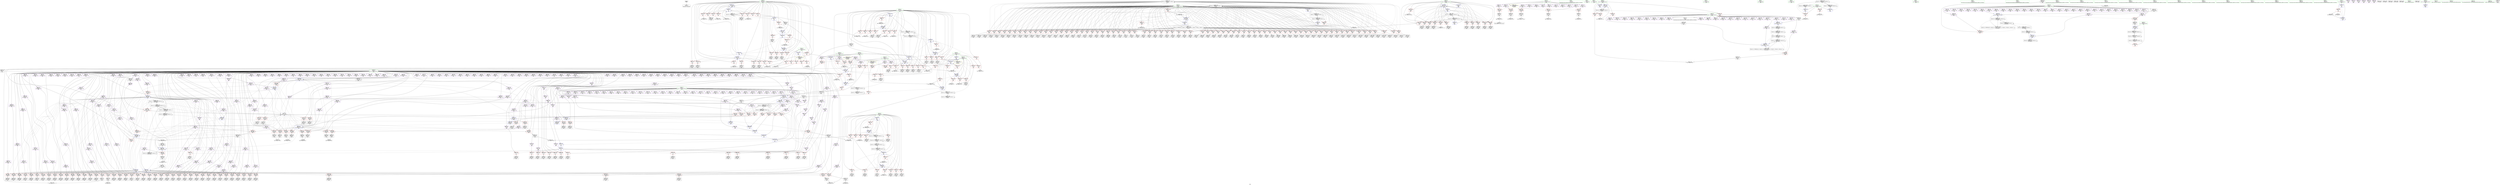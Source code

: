digraph "SVFG" {
	label="SVFG";

	Node0x5581f01486e0 [shape=record,color=grey,label="{NodeID: 0\nNullPtr}"];
	Node0x5581f01486e0 -> Node0x5581f0149c20[style=solid];
	Node0x5581f01d4bc0 [shape=record,color=blue,label="{NodeID: 941\n55\<--1104\ni\<--inc616\nmain\n}"];
	Node0x5581f01d4bc0 -> Node0x5581f01c0900[style=dashed];
	Node0x5581f01d4bc0 -> Node0x5581f01c09d0[style=dashed];
	Node0x5581f01d4bc0 -> Node0x5581f01c0aa0[style=dashed];
	Node0x5581f01d4bc0 -> Node0x5581f01c0b70[style=dashed];
	Node0x5581f01d4bc0 -> Node0x5581f01c0c40[style=dashed];
	Node0x5581f01d4bc0 -> Node0x5581f01c0d10[style=dashed];
	Node0x5581f01d4bc0 -> Node0x5581f01c0de0[style=dashed];
	Node0x5581f01d4bc0 -> Node0x5581f01c0eb0[style=dashed];
	Node0x5581f01d4bc0 -> Node0x5581f01b4010[style=dashed];
	Node0x5581f01d4bc0 -> Node0x5581f01d4bc0[style=dashed];
	Node0x5581f01d4bc0 -> Node0x5581f02111b0[style=dashed];
	Node0x5581f01acc20 [shape=record,color=red,label="{NodeID: 775\n316\<--315\n\<--arrayidx106\nmain\n}"];
	Node0x5581f01acc20 -> Node0x5581f01b3990[style=solid];
	Node0x5581f01bbd70 [shape=record,color=red,label="{NodeID: 609\n556\<--24\n\<--front\nmain\n}"];
	Node0x5581f01bbd70 -> Node0x5581f019d710[style=solid];
	Node0x5581f01a3a30 [shape=record,color=purple,label="{NodeID: 443\n577\<--28\narrayidx255\<--que\nmain\n}"];
	Node0x5581f01a6f80 [shape=record,color=purple,label="{NodeID: 277\n256\<--11\narrayidx75\<--mat\nmain\n}"];
	Node0x5581f0153490 [shape=record,color=black,label="{NodeID: 111\n483\<--482\nidxprom193\<--\nmain\n}"];
	Node0x5581f01b26e0 [shape=record,color=blue,label="{NodeID: 886\n55\<--5\ni\<--\nmain\n}"];
	Node0x5581f01b26e0 -> Node0x5581f01bfda0[style=dashed];
	Node0x5581f01b26e0 -> Node0x5581f01bfe70[style=dashed];
	Node0x5581f01b26e0 -> Node0x5581f01bff40[style=dashed];
	Node0x5581f01b26e0 -> Node0x5581f01c0010[style=dashed];
	Node0x5581f01b26e0 -> Node0x5581f01c00e0[style=dashed];
	Node0x5581f01b26e0 -> Node0x5581f01c01b0[style=dashed];
	Node0x5581f01b26e0 -> Node0x5581f01b3170[style=dashed];
	Node0x5581f01b26e0 -> Node0x5581f01b3240[style=dashed];
	Node0x5581f01c17a0 [shape=record,color=red,label="{NodeID: 720\n289\<--57\n\<--j\nmain\n}"];
	Node0x5581f01c17a0 -> Node0x5581f0155040[style=solid];
	Node0x5581f01b90c0 [shape=record,color=purple,label="{NodeID: 554\n990\<--28\narrayidx541\<--que\nmain\n}"];
	Node0x5581f01b90c0 -> Node0x5581f01b1200[style=solid];
	Node0x5581f01a0d80 [shape=record,color=purple,label="{NodeID: 388\n295\<--28\n\<--que\nmain\n}"];
	Node0x5581f01a0d80 -> Node0x5581f01b37f0[style=solid];
	Node0x5581f019c480 [shape=record,color=black,label="{NodeID: 222\n911\<--910\nidxprom484\<--\nmain\n}"];
	Node0x5581f0153e60 [shape=record,color=black,label="{NodeID: 56\n162\<--161\nidxprom26\<--\nmain\n}"];
	Node0x5581f01d8dc0 [shape=record,color=grey,label="{NodeID: 997\n97 = cmp(95, 96, )\n}"];
	Node0x5581f01af9a0 [shape=record,color=red,label="{NodeID: 831\n783\<--782\n\<--arrayidx394\nmain\n}"];
	Node0x5581f01af9a0 -> Node0x5581f01a0560[style=solid];
	Node0x5581f01beaf0 [shape=record,color=red,label="{NodeID: 665\n1035\<--24\n\<--front\nmain\n}"];
	Node0x5581f01beaf0 -> Node0x5581f01a6010[style=solid];
	Node0x5581f01b6410 [shape=record,color=purple,label="{NodeID: 499\n788\<--28\narrayidx398\<--que\nmain\n}"];
	Node0x5581f01a9d00 [shape=record,color=purple,label="{NodeID: 333\n470\<--16\narrayidx185\<--shoot\nmain\n}"];
	Node0x5581f019f5f0 [shape=record,color=black,label="{NodeID: 167\n709\<--708\nconv342\<--add341\nmain\n}"];
	Node0x5581f019f5f0 -> Node0x5581f01d4470[style=solid];
	Node0x5581f01893f0 [shape=record,color=green,label="{NodeID: 1\n5\<--1\n\<--dummyObj\nCan only get source location for instruction, argument, global var or function.}"];
	Node0x5581f01d4c90 [shape=record,color=blue,label="{NodeID: 942\n26\<--1112\nback\<--inc621\nmain\n}"];
	Node0x5581f01d4c90 -> Node0x5581f01bf170[style=dashed];
	Node0x5581f01d4c90 -> Node0x5581f01bf240[style=dashed];
	Node0x5581f01d4c90 -> Node0x5581f01bf310[style=dashed];
	Node0x5581f01d4c90 -> Node0x5581f01bf3e0[style=dashed];
	Node0x5581f01d4c90 -> Node0x5581f01bf4b0[style=dashed];
	Node0x5581f01d4c90 -> Node0x5581f01bf580[style=dashed];
	Node0x5581f01d4c90 -> Node0x5581f01bf650[style=dashed];
	Node0x5581f01d4c90 -> Node0x5581f01bf720[style=dashed];
	Node0x5581f01d4c90 -> Node0x5581f01bf7f0[style=dashed];
	Node0x5581f01d4c90 -> Node0x5581f01bf8c0[style=dashed];
	Node0x5581f01d4c90 -> Node0x5581f01bf990[style=dashed];
	Node0x5581f01d4c90 -> Node0x5581f01bfa60[style=dashed];
	Node0x5581f01d4c90 -> Node0x5581f01d4c90[style=dashed];
	Node0x5581f01d4c90 -> Node0x5581f01d4d60[style=dashed];
	Node0x5581f01d4c90 -> Node0x5581f0210cb0[style=dashed];
	Node0x5581f01accf0 [shape=record,color=red,label="{NodeID: 776\n328\<--327\n\<--\nmain\n}"];
	Node0x5581f01accf0 -> Node0x5581f019a260[style=solid];
	Node0x5581f01bbe40 [shape=record,color=red,label="{NodeID: 610\n563\<--24\n\<--front\nmain\n}"];
	Node0x5581f01bbe40 -> Node0x5581f019d8b0[style=solid];
	Node0x5581f01a3b00 [shape=record,color=purple,label="{NodeID: 444\n578\<--28\narrayidx256\<--que\nmain\n}"];
	Node0x5581f01a3b00 -> Node0x5581f01ae480[style=solid];
	Node0x5581f01a7050 [shape=record,color=purple,label="{NodeID: 278\n259\<--11\narrayidx77\<--mat\nmain\n}"];
	Node0x5581f01a7050 -> Node0x5581f01ac8e0[style=solid];
	Node0x5581f0153560 [shape=record,color=black,label="{NodeID: 112\n486\<--485\nidxprom195\<--\nmain\n}"];
	Node0x5581f01b27b0 [shape=record,color=blue,label="{NodeID: 887\n57\<--5\nj\<--\nmain\n}"];
	Node0x5581f01b27b0 -> Node0x5581f01c0f80[style=dashed];
	Node0x5581f01b27b0 -> Node0x5581f01c1050[style=dashed];
	Node0x5581f01b27b0 -> Node0x5581f01c1120[style=dashed];
	Node0x5581f01b27b0 -> Node0x5581f01c11f0[style=dashed];
	Node0x5581f01b27b0 -> Node0x5581f01c12c0[style=dashed];
	Node0x5581f01b27b0 -> Node0x5581f01c1390[style=dashed];
	Node0x5581f01b27b0 -> Node0x5581f01b27b0[style=dashed];
	Node0x5581f01b27b0 -> Node0x5581f01b30a0[style=dashed];
	Node0x5581f01b27b0 -> Node0x5581f01b3310[style=dashed];
	Node0x5581f01b27b0 -> Node0x5581f02166b0[style=dashed];
	Node0x5581f01c1870 [shape=record,color=red,label="{NodeID: 721\n300\<--57\n\<--j\nmain\n}"];
	Node0x5581f01c1870 -> Node0x5581f0199fe0[style=solid];
	Node0x5581f01b9190 [shape=record,color=purple,label="{NodeID: 555\n996\<--28\narrayidx545\<--que\nmain\n}"];
	Node0x5581f01a0e50 [shape=record,color=purple,label="{NodeID: 389\n306\<--28\n\<--que\nmain\n}"];
	Node0x5581f01a0e50 -> Node0x5581f01b38c0[style=solid];
	Node0x5581f019c550 [shape=record,color=black,label="{NodeID: 223\n914\<--913\nidxprom486\<--\nmain\n}"];
	Node0x5581f020b740 [shape=record,color=yellow,style=double,label="{NodeID: 1164\n30V_1 = ENCHI(MR_30V_0)\npts\{120000 \}\nFun[main]}"];
	Node0x5581f020b740 -> Node0x5581f01c3c30[style=dashed];
	Node0x5581f020b740 -> Node0x5581f01c3d00[style=dashed];
	Node0x5581f020b740 -> Node0x5581f01ac8e0[style=dashed];
	Node0x5581f020b740 -> Node0x5581f01af730[style=dashed];
	Node0x5581f020b740 -> Node0x5581f01b1540[style=dashed];
	Node0x5581f0153f30 [shape=record,color=black,label="{NodeID: 57\n165\<--164\nconv28\<--\nmain\n}"];
	Node0x5581f0153f30 -> Node0x5581f01dad40[style=solid];
	Node0x5581f01d8f40 [shape=record,color=grey,label="{NodeID: 998\n114 = cmp(112, 113, )\n}"];
	Node0x5581f01afa70 [shape=record,color=red,label="{NodeID: 832\n790\<--789\n\<--arrayidx399\nmain\n}"];
	Node0x5581f01afa70 -> Node0x5581f01a0700[style=solid];
	Node0x5581f01bebc0 [shape=record,color=red,label="{NodeID: 666\n1042\<--24\n\<--front\nmain\n}"];
	Node0x5581f01bebc0 -> Node0x5581f01a61b0[style=solid];
	Node0x5581f01b64e0 [shape=record,color=purple,label="{NodeID: 500\n789\<--28\narrayidx399\<--que\nmain\n}"];
	Node0x5581f01b64e0 -> Node0x5581f01afa70[style=solid];
	Node0x5581f01a9dd0 [shape=record,color=purple,label="{NodeID: 334\n471\<--16\narrayidx186\<--shoot\nmain\n}"];
	Node0x5581f01a9dd0 -> Node0x5581f01adb90[style=solid];
	Node0x5581f019f6c0 [shape=record,color=black,label="{NodeID: 168\n714\<--713\nidxprom345\<--\nmain\n}"];
	Node0x5581f0190640 [shape=record,color=green,label="{NodeID: 2\n38\<--1\n.str\<--dummyObj\nGlob }"];
	Node0x5581f01d4d60 [shape=record,color=blue,label="{NodeID: 943\n26\<--5\nback\<--\nmain\n}"];
	Node0x5581f01d4d60 -> Node0x5581f01bf170[style=dashed];
	Node0x5581f01d4d60 -> Node0x5581f01bf240[style=dashed];
	Node0x5581f01d4d60 -> Node0x5581f01bf310[style=dashed];
	Node0x5581f01d4d60 -> Node0x5581f01bf3e0[style=dashed];
	Node0x5581f01d4d60 -> Node0x5581f01bf4b0[style=dashed];
	Node0x5581f01d4d60 -> Node0x5581f01bf580[style=dashed];
	Node0x5581f01d4d60 -> Node0x5581f01bf650[style=dashed];
	Node0x5581f01d4d60 -> Node0x5581f01bf720[style=dashed];
	Node0x5581f01d4d60 -> Node0x5581f01bf7f0[style=dashed];
	Node0x5581f01d4d60 -> Node0x5581f01bf8c0[style=dashed];
	Node0x5581f01d4d60 -> Node0x5581f01bf990[style=dashed];
	Node0x5581f01d4d60 -> Node0x5581f01d4c90[style=dashed];
	Node0x5581f01d4d60 -> Node0x5581f0210cb0[style=dashed];
	Node0x5581f01acdc0 [shape=record,color=red,label="{NodeID: 777\n332\<--331\n\<--\nmain\n}"];
	Node0x5581f01acdc0 -> Node0x5581f019a330[style=solid];
	Node0x5581f01bbf10 [shape=record,color=red,label="{NodeID: 611\n569\<--24\n\<--front\nmain\n}"];
	Node0x5581f01bbf10 -> Node0x5581f019d980[style=solid];
	Node0x5581f01a3bd0 [shape=record,color=purple,label="{NodeID: 445\n585\<--28\narrayidx261\<--que\nmain\n}"];
	Node0x5581f01a7120 [shape=record,color=purple,label="{NodeID: 279\n753\<--11\narrayidx373\<--mat\nmain\n}"];
	Node0x5581f0153630 [shape=record,color=black,label="{NodeID: 113\n490\<--489\nidxprom198\<--\nmain\n}"];
	Node0x5581f01b2880 [shape=record,color=blue,label="{NodeID: 888\n59\<--5\nk\<--\nmain\n}"];
	Node0x5581f01b2880 -> Node0x5581f01c2160[style=dashed];
	Node0x5581f01b2880 -> Node0x5581f01c2230[style=dashed];
	Node0x5581f01b2880 -> Node0x5581f01c2300[style=dashed];
	Node0x5581f01b2880 -> Node0x5581f01c23d0[style=dashed];
	Node0x5581f01b2880 -> Node0x5581f01c24a0[style=dashed];
	Node0x5581f01b2880 -> Node0x5581f01c2570[style=dashed];
	Node0x5581f01b2880 -> Node0x5581f01c2640[style=dashed];
	Node0x5581f01b2880 -> Node0x5581f01c2710[style=dashed];
	Node0x5581f01b2880 -> Node0x5581f01b2fd0[style=dashed];
	Node0x5581f01b2880 -> Node0x5581f020d5b0[style=dashed];
	Node0x5581f01c1940 [shape=record,color=red,label="{NodeID: 722\n311\<--57\n\<--j\nmain\n}"];
	Node0x5581f01c1940 -> Node0x5581f019a100[style=solid];
	Node0x5581f01b9260 [shape=record,color=purple,label="{NodeID: 556\n997\<--28\narrayidx546\<--que\nmain\n}"];
	Node0x5581f01b9260 -> Node0x5581f01b12d0[style=solid];
	Node0x5581f01a0f20 [shape=record,color=purple,label="{NodeID: 390\n317\<--28\n\<--que\nmain\n}"];
	Node0x5581f01a0f20 -> Node0x5581f01b3990[style=solid];
	Node0x5581f019c620 [shape=record,color=black,label="{NodeID: 224\n918\<--917\nidxprom489\<--\nmain\n}"];
	Node0x5581f0154000 [shape=record,color=black,label="{NodeID: 58\n172\<--171\nidxprom32\<--\nmain\n}"];
	Node0x5581f01d90c0 [shape=record,color=grey,label="{NodeID: 999\n653 = cmp(646, 652, )\n}"];
	Node0x5581f01afb40 [shape=record,color=red,label="{NodeID: 833\n797\<--796\n\<--arrayidx404\nmain\n}"];
	Node0x5581f01afb40 -> Node0x5581f01a08a0[style=solid];
	Node0x5581f01bec90 [shape=record,color=red,label="{NodeID: 667\n1049\<--24\n\<--front\nmain\n}"];
	Node0x5581f01bec90 -> Node0x5581f01a6350[style=solid];
	Node0x5581f01b65b0 [shape=record,color=purple,label="{NodeID: 501\n795\<--28\narrayidx403\<--que\nmain\n}"];
	Node0x5581f01a9ea0 [shape=record,color=purple,label="{NodeID: 335\n484\<--16\narrayidx194\<--shoot\nmain\n}"];
	Node0x5581f019f790 [shape=record,color=black,label="{NodeID: 169\n718\<--717\nconv348\<--\nmain\n}"];
	Node0x5581f019f790 -> Node0x5581f01dbdc0[style=solid];
	Node0x5581f014aa10 [shape=record,color=green,label="{NodeID: 3\n40\<--1\n.str.1\<--dummyObj\nGlob }"];
	Node0x5581f01d4e30 [shape=record,color=blue,label="{NodeID: 944\n65\<--1121\nCase\<--inc625\nmain\n}"];
	Node0x5581f01d4e30 -> Node0x5581f0212ab0[style=dashed];
	Node0x5581f01ace90 [shape=record,color=red,label="{NodeID: 778\n336\<--335\n\<--\nmain\n}"];
	Node0x5581f01ace90 -> Node0x5581f019a400[style=solid];
	Node0x5581f01bbfe0 [shape=record,color=red,label="{NodeID: 612\n575\<--24\n\<--front\nmain\n}"];
	Node0x5581f01bbfe0 -> Node0x5581f019db20[style=solid];
	Node0x5581f01a3ca0 [shape=record,color=purple,label="{NodeID: 446\n586\<--28\narrayidx262\<--que\nmain\n}"];
	Node0x5581f01a3ca0 -> Node0x5581f01ae550[style=solid];
	Node0x5581f01a71f0 [shape=record,color=purple,label="{NodeID: 280\n760\<--11\narrayidx378\<--mat\nmain\n}"];
	Node0x5581f01a71f0 -> Node0x5581f01af730[style=solid];
	Node0x5581f0153700 [shape=record,color=black,label="{NodeID: 114\n493\<--492\nidxprom200\<--\nmain\n}"];
	Node0x5581f01b2950 [shape=record,color=blue,label="{NodeID: 889\n61\<--139\nl\<--\nmain\n}"];
	Node0x5581f01b2950 -> Node0x5581f01c2cc0[style=dashed];
	Node0x5581f01b2950 -> Node0x5581f01c2d90[style=dashed];
	Node0x5581f01b2950 -> Node0x5581f01c2e60[style=dashed];
	Node0x5581f01b2950 -> Node0x5581f01c2f30[style=dashed];
	Node0x5581f01b2950 -> Node0x5581f01c3000[style=dashed];
	Node0x5581f01b2950 -> Node0x5581f01b2af0[style=dashed];
	Node0x5581f01b2950 -> Node0x5581f01b2c90[style=dashed];
	Node0x5581f01c1a10 [shape=record,color=red,label="{NodeID: 723\n395\<--57\n\<--j\nmain\n}"];
	Node0x5581f01c1a10 -> Node0x5581f01d6cc0[style=solid];
	Node0x5581f01b9330 [shape=record,color=purple,label="{NodeID: 557\n1004\<--28\narrayidx550\<--que\nmain\n}"];
	Node0x5581f01a0ff0 [shape=record,color=purple,label="{NodeID: 391\n319\<--28\n\<--que\nmain\n}"];
	Node0x5581f01a0ff0 -> Node0x5581f01b3a60[style=solid];
	Node0x5581f019c6f0 [shape=record,color=black,label="{NodeID: 225\n921\<--920\nidxprom491\<--\nmain\n}"];
	Node0x5581f01540d0 [shape=record,color=black,label="{NodeID: 59\n179\<--178\nidxprom34\<--\nmain\n}"];
	Node0x5581f01d9240 [shape=record,color=grey,label="{NodeID: 1000\n763 = cmp(762, 131, )\n}"];
	Node0x5581f01afc10 [shape=record,color=red,label="{NodeID: 834\n804\<--803\n\<--arrayidx409\nmain\n}"];
	Node0x5581f01afc10 -> Node0x5581f019ac20[style=solid];
	Node0x5581f01bed60 [shape=record,color=red,label="{NodeID: 668\n1056\<--24\n\<--front\nmain\n}"];
	Node0x5581f01bed60 -> Node0x5581f01a64f0[style=solid];
	Node0x5581f01b6680 [shape=record,color=purple,label="{NodeID: 502\n796\<--28\narrayidx404\<--que\nmain\n}"];
	Node0x5581f01b6680 -> Node0x5581f01afb40[style=solid];
	Node0x5581f01a9f70 [shape=record,color=purple,label="{NodeID: 336\n491\<--16\narrayidx199\<--shoot\nmain\n}"];
	Node0x5581f019f860 [shape=record,color=black,label="{NodeID: 170\n722\<--721\nidxprom351\<--\nmain\n}"];
	Node0x5581f0199c50 [shape=record,color=green,label="{NodeID: 4\n42\<--1\n.str.2\<--dummyObj\nGlob }"];
	Node0x5581f01acf60 [shape=record,color=red,label="{NodeID: 779\n340\<--339\n\<--\nmain\n}"];
	Node0x5581f01acf60 -> Node0x5581f019a4d0[style=solid];
	Node0x5581f01bc0b0 [shape=record,color=red,label="{NodeID: 613\n583\<--24\n\<--front\nmain\n}"];
	Node0x5581f01bc0b0 -> Node0x5581f019dcc0[style=solid];
	Node0x5581f01a3d70 [shape=record,color=purple,label="{NodeID: 447\n591\<--28\narrayidx265\<--que\nmain\n}"];
	Node0x5581f01a72c0 [shape=record,color=purple,label="{NodeID: 281\n1008\<--11\narrayidx553\<--mat\nmain\n}"];
	Node0x5581f01537d0 [shape=record,color=black,label="{NodeID: 115\n498\<--497\nidxprom203\<--\nmain\n}"];
	Node0x5581f01b2a20 [shape=record,color=blue,label="{NodeID: 890\n63\<--141\nm\<--\nmain\n}"];
	Node0x5581f01b2a20 -> Node0x5581f01c31a0[style=dashed];
	Node0x5581f01b2a20 -> Node0x5581f01c3270[style=dashed];
	Node0x5581f01b2a20 -> Node0x5581f01c3340[style=dashed];
	Node0x5581f01b2a20 -> Node0x5581f01c3410[style=dashed];
	Node0x5581f01b2a20 -> Node0x5581f01c34e0[style=dashed];
	Node0x5581f01b2a20 -> Node0x5581f01b2bc0[style=dashed];
	Node0x5581f01b2a20 -> Node0x5581f01b2d60[style=dashed];
	Node0x5581f01c1ae0 [shape=record,color=red,label="{NodeID: 724\n418\<--57\n\<--j\nmain\n}"];
	Node0x5581f01c1ae0 -> Node0x5581f01da140[style=solid];
	Node0x5581f01b9400 [shape=record,color=purple,label="{NodeID: 558\n1005\<--28\narrayidx551\<--que\nmain\n}"];
	Node0x5581f01b9400 -> Node0x5581f01b13a0[style=solid];
	Node0x5581f01a10c0 [shape=record,color=purple,label="{NodeID: 392\n322\<--28\n\<--que\nmain\n}"];
	Node0x5581f01a10c0 -> Node0x5581f01b3b30[style=solid];
	Node0x5581f019c7c0 [shape=record,color=black,label="{NodeID: 226\n925\<--924\nidxprom494\<--\nmain\n}"];
	Node0x5581f020b9e0 [shape=record,color=yellow,style=double,label="{NodeID: 1167\n36V_1 = ENCHI(MR_36V_0)\npts\{190000 \}\nFun[main]}"];
	Node0x5581f020b9e0 -> Node0x5581f01c3dd0[style=dashed];
	Node0x5581f020b9e0 -> Node0x5581f01ac740[style=dashed];
	Node0x5581f020b9e0 -> Node0x5581f01aef10[style=dashed];
	Node0x5581f01541a0 [shape=record,color=black,label="{NodeID: 60\n187\<--186\nidxprom38\<--\nmain\n}"];
	Node0x5581f01d93c0 [shape=record,color=grey,label="{NodeID: 1001\n736 = cmp(735, 5, )\n}"];
	Node0x5581f01afce0 [shape=record,color=red,label="{NodeID: 835\n811\<--810\n\<--arrayidx414\nmain\n}"];
	Node0x5581f01afce0 -> Node0x5581f019adc0[style=solid];
	Node0x5581f01bee30 [shape=record,color=red,label="{NodeID: 669\n1063\<--24\n\<--front\nmain\n}"];
	Node0x5581f01bee30 -> Node0x5581f01a6690[style=solid];
	Node0x5581f01b6750 [shape=record,color=purple,label="{NodeID: 503\n802\<--28\narrayidx408\<--que\nmain\n}"];
	Node0x5581f01aa040 [shape=record,color=purple,label="{NodeID: 337\n494\<--16\narrayidx201\<--shoot\nmain\n}"];
	Node0x5581f019f930 [shape=record,color=black,label="{NodeID: 171\n726\<--725\nconv354\<--\nmain\n}"];
	Node0x5581f019f930 -> Node0x5581f01dbf40[style=solid];
	Node0x5581f0148540 [shape=record,color=green,label="{NodeID: 5\n44\<--1\n.str.3\<--dummyObj\nGlob }"];
	Node0x5581f01ad030 [shape=record,color=red,label="{NodeID: 780\n344\<--343\n\<--\nmain\n}"];
	Node0x5581f01ad030 -> Node0x5581f019a5a0[style=solid];
	Node0x5581f01bc180 [shape=record,color=red,label="{NodeID: 614\n589\<--24\n\<--front\nmain\n}"];
	Node0x5581f01bc180 -> Node0x5581f019de60[style=solid];
	Node0x5581f01a3e40 [shape=record,color=purple,label="{NodeID: 448\n592\<--28\narrayidx266\<--que\nmain\n}"];
	Node0x5581f01a3e40 -> Node0x5581f01ae620[style=solid];
	Node0x5581f01a7390 [shape=record,color=purple,label="{NodeID: 282\n1015\<--11\narrayidx558\<--mat\nmain\n}"];
	Node0x5581f01a7390 -> Node0x5581f01b1540[style=solid];
	Node0x5581f019cc80 [shape=record,color=black,label="{NodeID: 116\n503\<--502\nconv206\<--\nmain\n}"];
	Node0x5581f019cc80 -> Node0x5581f01b44f0[style=solid];
	Node0x5581f01b2af0 [shape=record,color=blue,label="{NodeID: 891\n61\<--176\nl\<--add\nmain\n}"];
	Node0x5581f01b2af0 -> Node0x5581f01c2cc0[style=dashed];
	Node0x5581f01b2af0 -> Node0x5581f01c2d90[style=dashed];
	Node0x5581f01b2af0 -> Node0x5581f01c2e60[style=dashed];
	Node0x5581f01b2af0 -> Node0x5581f01c2f30[style=dashed];
	Node0x5581f01b2af0 -> Node0x5581f01c3000[style=dashed];
	Node0x5581f01b2af0 -> Node0x5581f01b2af0[style=dashed];
	Node0x5581f01b2af0 -> Node0x5581f01b2c90[style=dashed];
	Node0x5581f01c1bb0 [shape=record,color=red,label="{NodeID: 725\n424\<--57\n\<--j\nmain\n}"];
	Node0x5581f01c1bb0 -> Node0x5581f01d9fc0[style=solid];
	Node0x5581f01b94d0 [shape=record,color=purple,label="{NodeID: 559\n1011\<--28\narrayidx555\<--que\nmain\n}"];
	Node0x5581f01a1190 [shape=record,color=purple,label="{NodeID: 393\n327\<--28\n\<--que\nmain\n}"];
	Node0x5581f01a1190 -> Node0x5581f01accf0[style=solid];
	Node0x5581f019c890 [shape=record,color=black,label="{NodeID: 227\n928\<--927\nidxprom496\<--\nmain\n}"];
	Node0x5581f020bac0 [shape=record,color=yellow,style=double,label="{NodeID: 1168\n38V_1 = ENCHI(MR_38V_0)\npts\{210000 \}\nFun[main]}"];
	Node0x5581f020bac0 -> Node0x5581f01ac670[style=dashed];
	Node0x5581f020bac0 -> Node0x5581f01ac810[style=dashed];
	Node0x5581f020bac0 -> Node0x5581f01af0b0[style=dashed];
	Node0x5581f0154270 [shape=record,color=black,label="{NodeID: 61\n194\<--193\nidxprom40\<--\nmain\n}"];
	Node0x5581f01d9540 [shape=record,color=grey,label="{NodeID: 1002\n1115 = cmp(1114, 1087, )\n}"];
	Node0x5581f01afdb0 [shape=record,color=red,label="{NodeID: 836\n818\<--817\n\<--arrayidx419\nmain\n}"];
	Node0x5581f01afdb0 -> Node0x5581f019af60[style=solid];
	Node0x5581f01bef00 [shape=record,color=red,label="{NodeID: 670\n1070\<--24\n\<--front\nmain\n}"];
	Node0x5581f01bef00 -> Node0x5581f01a6830[style=solid];
	Node0x5581f01b6820 [shape=record,color=purple,label="{NodeID: 504\n803\<--28\narrayidx409\<--que\nmain\n}"];
	Node0x5581f01b6820 -> Node0x5581f01afc10[style=solid];
	Node0x5581f01aa110 [shape=record,color=purple,label="{NodeID: 338\n495\<--16\narrayidx202\<--shoot\nmain\n}"];
	Node0x5581f01aa110 -> Node0x5581f01ade00[style=solid];
	Node0x5581f019fa00 [shape=record,color=black,label="{NodeID: 172\n731\<--730\nidxprom357\<--\nmain\n}"];
	Node0x5581f01485d0 [shape=record,color=green,label="{NodeID: 6\n46\<--1\n.str.4\<--dummyObj\nGlob }"];
	Node0x5581f01ad100 [shape=record,color=red,label="{NodeID: 781\n348\<--347\n\<--\nmain\n}"];
	Node0x5581f01ad100 -> Node0x5581f019a670[style=solid];
	Node0x5581f01bc250 [shape=record,color=red,label="{NodeID: 615\n598\<--24\n\<--front\nmain\n}"];
	Node0x5581f01bc250 -> Node0x5581f019e000[style=solid];
	Node0x5581f01a3f10 [shape=record,color=purple,label="{NodeID: 449\n600\<--28\narrayidx271\<--que\nmain\n}"];
	Node0x5581f01a7460 [shape=record,color=purple,label="{NodeID: 283\n330\<--13\narrayidx109\<--mark\nmain\n}"];
	Node0x5581f019cd50 [shape=record,color=black,label="{NodeID: 117\n505\<--504\nidxprom207\<--\nmain\n}"];
	Node0x5581f01b2bc0 [shape=record,color=blue,label="{NodeID: 892\n63\<--183\nm\<--add36\nmain\n}"];
	Node0x5581f01b2bc0 -> Node0x5581f01c31a0[style=dashed];
	Node0x5581f01b2bc0 -> Node0x5581f01c3270[style=dashed];
	Node0x5581f01b2bc0 -> Node0x5581f01c3340[style=dashed];
	Node0x5581f01b2bc0 -> Node0x5581f01c3410[style=dashed];
	Node0x5581f01b2bc0 -> Node0x5581f01c34e0[style=dashed];
	Node0x5581f01b2bc0 -> Node0x5581f01b2bc0[style=dashed];
	Node0x5581f01b2bc0 -> Node0x5581f01b2d60[style=dashed];
	Node0x5581f01c1c80 [shape=record,color=red,label="{NodeID: 726\n428\<--57\n\<--j\nmain\n}"];
	Node0x5581f01c1c80 -> Node0x5581f01da8c0[style=solid];
	Node0x5581f01b95a0 [shape=record,color=purple,label="{NodeID: 560\n1012\<--28\narrayidx556\<--que\nmain\n}"];
	Node0x5581f01b95a0 -> Node0x5581f01b1470[style=solid];
	Node0x5581f01a1260 [shape=record,color=purple,label="{NodeID: 394\n331\<--28\n\<--que\nmain\n}"];
	Node0x5581f01a1260 -> Node0x5581f01acdc0[style=solid];
	Node0x5581f019c960 [shape=record,color=black,label="{NodeID: 228\n932\<--931\nidxprom499\<--\nmain\n}"];
	Node0x5581f0154340 [shape=record,color=black,label="{NodeID: 62\n201\<--200\nconv43\<--\nmain\n}"];
	Node0x5581f0154340 -> Node0x5581f01b2e30[style=solid];
	Node0x5581f01d96c0 [shape=record,color=grey,label="{NodeID: 1003\n1108 = cmp(1107, 5, )\n}"];
	Node0x5581f01afe80 [shape=record,color=red,label="{NodeID: 837\n821\<--820\n\<--arrayidx421\nmain\n}"];
	Node0x5581f01afe80 -> Node0x5581f019b030[style=solid];
	Node0x5581f01befd0 [shape=record,color=red,label="{NodeID: 671\n1082\<--24\n\<--front\nmain\n}"];
	Node0x5581f01befd0 -> Node0x5581f01d8340[style=solid];
	Node0x5581f01b68f0 [shape=record,color=purple,label="{NodeID: 505\n809\<--28\narrayidx413\<--que\nmain\n}"];
	Node0x5581f01aa1e0 [shape=record,color=purple,label="{NodeID: 339\n519\<--16\narrayidx217\<--shoot\nmain\n}"];
	Node0x5581f019fad0 [shape=record,color=black,label="{NodeID: 173\n735\<--734\nconv360\<--\nmain\n}"];
	Node0x5581f019fad0 -> Node0x5581f01d93c0[style=solid];
	Node0x5581f0147450 [shape=record,color=green,label="{NodeID: 7\n48\<--1\n.str.5\<--dummyObj\nGlob }"];
	Node0x5581f01ad1d0 [shape=record,color=red,label="{NodeID: 782\n352\<--351\n\<--\nmain\n}"];
	Node0x5581f01ad1d0 -> Node0x5581f019a740[style=solid];
	Node0x5581f01bc320 [shape=record,color=red,label="{NodeID: 616\n606\<--24\n\<--front\nmain\n}"];
	Node0x5581f01bc320 -> Node0x5581f019e1a0[style=solid];
	Node0x5581f01a3fe0 [shape=record,color=purple,label="{NodeID: 450\n601\<--28\narrayidx272\<--que\nmain\n}"];
	Node0x5581f01a3fe0 -> Node0x5581f01ae6f0[style=solid];
	Node0x5581f01a7530 [shape=record,color=purple,label="{NodeID: 284\n334\<--13\narrayidx111\<--mark\nmain\n}"];
	Node0x5581f019ce20 [shape=record,color=black,label="{NodeID: 118\n514\<--513\nidxprom213\<--\nmain\n}"];
	Node0x5581f01b2c90 [shape=record,color=blue,label="{NodeID: 893\n61\<--191\nl\<--sub\nmain\n}"];
	Node0x5581f01b2c90 -> Node0x5581f01c30d0[style=dashed];
	Node0x5581f01b2c90 -> Node0x5581f01b2950[style=dashed];
	Node0x5581f01b2c90 -> Node0x5581f020dab0[style=dashed];
	Node0x5581f01c1d50 [shape=record,color=red,label="{NodeID: 727\n510\<--57\n\<--j\nmain\n}"];
	Node0x5581f01c1d50 -> Node0x5581f01db040[style=solid];
	Node0x5581f01b9670 [shape=record,color=purple,label="{NodeID: 561\n1023\<--28\narrayidx563\<--que\nmain\n}"];
	Node0x5581f01a1330 [shape=record,color=purple,label="{NodeID: 395\n335\<--28\n\<--que\nmain\n}"];
	Node0x5581f01a1330 -> Node0x5581f01ace90[style=solid];
	Node0x5581f019ca30 [shape=record,color=black,label="{NodeID: 229\n935\<--934\nidxprom501\<--\nmain\n}"];
	Node0x5581f0154410 [shape=record,color=black,label="{NodeID: 63\n203\<--202\nidxprom44\<--\nmain\n}"];
	Node0x5581f01d9840 [shape=record,color=grey,label="{NodeID: 1004\n745 = cmp(743, 744, )\n}"];
	Node0x5581f01aff50 [shape=record,color=red,label="{NodeID: 838\n832\<--831\n\<--arrayidx428\nmain\n}"];
	Node0x5581f01aff50 -> Node0x5581f019b2a0[style=solid];
	Node0x5581f01bf0a0 [shape=record,color=red,label="{NodeID: 672\n1085\<--24\n\<--front\nmain\n}"];
	Node0x5581f01bf0a0 -> Node0x5581f01db940[style=solid];
	Node0x5581f01b69c0 [shape=record,color=purple,label="{NodeID: 506\n810\<--28\narrayidx414\<--que\nmain\n}"];
	Node0x5581f01b69c0 -> Node0x5581f01afce0[style=solid];
	Node0x5581f01aa2b0 [shape=record,color=purple,label="{NodeID: 340\n526\<--16\narrayidx222\<--shoot\nmain\n}"];
	Node0x5581f019fba0 [shape=record,color=black,label="{NodeID: 174\n739\<--738\nidxprom363\<--\nmain\n}"];
	Node0x5581f01474e0 [shape=record,color=green,label="{NodeID: 8\n73\<--1\n\<--dummyObj\nCan only get source location for instruction, argument, global var or function.}"];
	Node0x5581f01ad2a0 [shape=record,color=red,label="{NodeID: 783\n356\<--355\n\<--\nmain\n}"];
	Node0x5581f01ad2a0 -> Node0x5581f019a810[style=solid];
	Node0x5581f01bc3f0 [shape=record,color=red,label="{NodeID: 617\n611\<--24\n\<--front\nmain\n}"];
	Node0x5581f01bc3f0 -> Node0x5581f019e270[style=solid];
	Node0x5581f01a40b0 [shape=record,color=purple,label="{NodeID: 451\n608\<--28\narrayidx277\<--que\nmain\n}"];
	Node0x5581f01a7600 [shape=record,color=purple,label="{NodeID: 285\n338\<--13\narrayidx113\<--mark\nmain\n}"];
	Node0x5581f019cef0 [shape=record,color=black,label="{NodeID: 119\n518\<--517\nidxprom216\<--\nmain\n}"];
	Node0x5581f01b2d60 [shape=record,color=blue,label="{NodeID: 894\n63\<--198\nm\<--sub42\nmain\n}"];
	Node0x5581f01b2d60 -> Node0x5581f01c35b0[style=dashed];
	Node0x5581f01b2d60 -> Node0x5581f01b2a20[style=dashed];
	Node0x5581f01b2d60 -> Node0x5581f020dfb0[style=dashed];
	Node0x5581f01c1e20 [shape=record,color=red,label="{NodeID: 728\n527\<--57\n\<--j\nmain\n}"];
	Node0x5581f01c1e20 -> Node0x5581f019d160[style=solid];
	Node0x5581f01b9740 [shape=record,color=purple,label="{NodeID: 562\n1024\<--28\narrayidx564\<--que\nmain\n}"];
	Node0x5581f01b9740 -> Node0x5581f01b1610[style=solid];
	Node0x5581f01a1400 [shape=record,color=purple,label="{NodeID: 396\n339\<--28\n\<--que\nmain\n}"];
	Node0x5581f01a1400 -> Node0x5581f01acf60[style=solid];
	Node0x5581f019cb00 [shape=record,color=black,label="{NodeID: 230\n939\<--938\nidxprom504\<--\nmain\n}"];
	Node0x5581f01544e0 [shape=record,color=black,label="{NodeID: 64\n206\<--205\nidxprom46\<--\nmain\n}"];
	Node0x5581f01d99c0 [shape=record,color=grey,label="{NodeID: 1005\n413 = cmp(412, 414, )\n}"];
	Node0x5581f01b0020 [shape=record,color=red,label="{NodeID: 839\n839\<--838\n\<--arrayidx433\nmain\n}"];
	Node0x5581f01b0020 -> Node0x5581f019b440[style=solid];
	Node0x5581f01bf170 [shape=record,color=red,label="{NodeID: 673\n407\<--26\n\<--back\nmain\n}"];
	Node0x5581f01bf170 -> Node0x5581f01d9cc0[style=solid];
	Node0x5581f01b6a90 [shape=record,color=purple,label="{NodeID: 507\n816\<--28\narrayidx418\<--que\nmain\n}"];
	Node0x5581f01aa380 [shape=record,color=purple,label="{NodeID: 341\n529\<--16\narrayidx224\<--shoot\nmain\n}"];
	Node0x5581f019fc70 [shape=record,color=black,label="{NodeID: 175\n743\<--742\nconv366\<--\nmain\n}"];
	Node0x5581f019fc70 -> Node0x5581f01d9840[style=solid];
	Node0x5581f0148880 [shape=record,color=green,label="{NodeID: 9\n79\<--1\n\<--dummyObj\nCan only get source location for instruction, argument, global var or function.}"];
	Node0x5581f01ad370 [shape=record,color=red,label="{NodeID: 784\n361\<--360\n\<--\nmain\n}"];
	Node0x5581f01ad370 -> Node0x5581f019a8e0[style=solid];
	Node0x5581f01bc4c0 [shape=record,color=red,label="{NodeID: 618\n616\<--24\n\<--front\nmain\n}"];
	Node0x5581f01bc4c0 -> Node0x5581f019e340[style=solid];
	Node0x5581f01a4180 [shape=record,color=purple,label="{NodeID: 452\n609\<--28\narrayidx278\<--que\nmain\n}"];
	Node0x5581f01a4180 -> Node0x5581f01ae7c0[style=solid];
	Node0x5581f01a76d0 [shape=record,color=purple,label="{NodeID: 286\n342\<--13\narrayidx115\<--mark\nmain\n}"];
	Node0x5581f019cfc0 [shape=record,color=black,label="{NodeID: 120\n521\<--520\nidxprom218\<--\nmain\n}"];
	Node0x5581f01b2e30 [shape=record,color=blue,label="{NodeID: 895\n211\<--201\narrayidx50\<--conv43\nmain\n}"];
	Node0x5581f01b2e30 -> Node0x5581f01b2f00[style=dashed];
	Node0x5581f01c1ef0 [shape=record,color=red,label="{NodeID: 729\n551\<--57\n\<--j\nmain\n}"];
	Node0x5581f01c1ef0 -> Node0x5581f019d640[style=solid];
	Node0x5581f01b9810 [shape=record,color=purple,label="{NodeID: 563\n1030\<--28\narrayidx568\<--que\nmain\n}"];
	Node0x5581f01a14d0 [shape=record,color=purple,label="{NodeID: 397\n343\<--28\n\<--que\nmain\n}"];
	Node0x5581f01a14d0 -> Node0x5581f01ad030[style=solid];
	Node0x5581f01a4a60 [shape=record,color=black,label="{NodeID: 231\n942\<--941\nconv506\<--\nmain\n}"];
	Node0x5581f01a4a60 -> Node0x5581f01d78c0[style=solid];
	Node0x5581f01545b0 [shape=record,color=black,label="{NodeID: 65\n209\<--208\nidxprom48\<--\nmain\n}"];
	Node0x5581f01d9b40 [shape=record,color=grey,label="{NodeID: 1006\n1128 = cmp(1127, 5, )\n}"];
	Node0x5581f01b00f0 [shape=record,color=red,label="{NodeID: 840\n846\<--845\n\<--arrayidx438\nmain\n}"];
	Node0x5581f01b00f0 -> Node0x5581f019b5e0[style=solid];
	Node0x5581f01bf240 [shape=record,color=red,label="{NodeID: 674\n442\<--26\n\<--back\nmain\n}"];
	Node0x5581f01bf240 -> Node0x5581f0152d40[style=solid];
	Node0x5581f01b6b60 [shape=record,color=purple,label="{NodeID: 508\n817\<--28\narrayidx419\<--que\nmain\n}"];
	Node0x5581f01b6b60 -> Node0x5581f01afdb0[style=solid];
	Node0x5581f01aa450 [shape=record,color=purple,label="{NodeID: 342\n530\<--16\narrayidx225\<--shoot\nmain\n}"];
	Node0x5581f01aa450 -> Node0x5581f01ae070[style=solid];
	Node0x5581f019fd40 [shape=record,color=black,label="{NodeID: 176\n748\<--747\nidxprom369\<--\nmain\n}"];
	Node0x5581f0148910 [shape=record,color=green,label="{NodeID: 10\n80\<--1\n\<--dummyObj\nCan only get source location for instruction, argument, global var or function.}"];
	Node0x5581f01ad440 [shape=record,color=red,label="{NodeID: 785\n365\<--364\n\<--\nmain\n}"];
	Node0x5581f01ad440 -> Node0x5581f019a9b0[style=solid];
	Node0x5581f01bc590 [shape=record,color=red,label="{NodeID: 619\n621\<--24\n\<--front\nmain\n}"];
	Node0x5581f01bc590 -> Node0x5581f019e410[style=solid];
	Node0x5581f01a4250 [shape=record,color=purple,label="{NodeID: 453\n613\<--28\narrayidx280\<--que\nmain\n}"];
	Node0x5581f01a77a0 [shape=record,color=purple,label="{NodeID: 287\n346\<--13\narrayidx117\<--mark\nmain\n}"];
	Node0x5581f019d090 [shape=record,color=black,label="{NodeID: 121\n525\<--524\nidxprom221\<--\nmain\n}"];
	Node0x5581f01b2f00 [shape=record,color=blue,label="{NodeID: 896\n224\<--214\narrayidx58\<--conv51\nmain\n}"];
	Node0x5581f01b2f00 -> Node0x5581f01b2e30[style=dashed];
	Node0x5581f01b2f00 -> Node0x5581f020e4b0[style=dashed];
	Node0x5581f01c1fc0 [shape=record,color=red,label="{NodeID: 730\n561\<--57\n\<--j\nmain\n}"];
	Node0x5581f01c1fc0 -> Node0x5581f019d7e0[style=solid];
	Node0x5581f01b98e0 [shape=record,color=purple,label="{NodeID: 564\n1031\<--28\narrayidx569\<--que\nmain\n}"];
	Node0x5581f01b98e0 -> Node0x5581f01b16e0[style=solid];
	Node0x5581f01a15a0 [shape=record,color=purple,label="{NodeID: 398\n347\<--28\n\<--que\nmain\n}"];
	Node0x5581f01a15a0 -> Node0x5581f01ad100[style=solid];
	Node0x5581f01a4af0 [shape=record,color=black,label="{NodeID: 232\n944\<--943\nconv508\<--add507\nmain\n}"];
	Node0x5581f01a4af0 -> Node0x5581f01d4610[style=solid];
	Node0x5581f0154680 [shape=record,color=black,label="{NodeID: 66\n214\<--213\nconv51\<--\nmain\n}"];
	Node0x5581f0154680 -> Node0x5581f01b2f00[style=solid];
	Node0x5581f01d9cc0 [shape=record,color=grey,label="{NodeID: 1007\n408 = cmp(406, 407, )\n}"];
	Node0x5581f01b01c0 [shape=record,color=red,label="{NodeID: 841\n853\<--852\n\<--arrayidx443\nmain\n}"];
	Node0x5581f01b01c0 -> Node0x5581f019b780[style=solid];
	Node0x5581f01bf310 [shape=record,color=red,label="{NodeID: 675\n885\<--26\n\<--back\nmain\n}"];
	Node0x5581f01bf310 -> Node0x5581f019bed0[style=solid];
	Node0x5581f01b6c30 [shape=record,color=purple,label="{NodeID: 509\n830\<--28\narrayidx427\<--que\nmain\n}"];
	Node0x5581f01aa520 [shape=record,color=purple,label="{NodeID: 343\n543\<--16\narrayidx233\<--shoot\nmain\n}"];
	Node0x5581f019fe10 [shape=record,color=black,label="{NodeID: 177\n752\<--751\nidxprom372\<--\nmain\n}"];
	Node0x5581f01489a0 [shape=record,color=green,label="{NodeID: 11\n81\<--1\n\<--dummyObj\nCan only get source location for instruction, argument, global var or function.}"];
	Node0x5581f01ad510 [shape=record,color=red,label="{NodeID: 786\n369\<--368\n\<--\nmain\n}"];
	Node0x5581f01ad510 -> Node0x5581f019aa80[style=solid];
	Node0x5581f01bc660 [shape=record,color=red,label="{NodeID: 620\n627\<--24\n\<--front\nmain\n}"];
	Node0x5581f01bc660 -> Node0x5581f019e4e0[style=solid];
	Node0x5581f01a4320 [shape=record,color=purple,label="{NodeID: 454\n614\<--28\narrayidx281\<--que\nmain\n}"];
	Node0x5581f01a4320 -> Node0x5581f01d4060[style=solid];
	Node0x5581f01a7870 [shape=record,color=purple,label="{NodeID: 288\n350\<--13\narrayidx119\<--mark\nmain\n}"];
	Node0x5581f019d160 [shape=record,color=black,label="{NodeID: 122\n528\<--527\nidxprom223\<--\nmain\n}"];
	Node0x5581f01b2fd0 [shape=record,color=blue,label="{NodeID: 897\n59\<--228\nk\<--inc60\nmain\n}"];
	Node0x5581f01b2fd0 -> Node0x5581f01c2160[style=dashed];
	Node0x5581f01b2fd0 -> Node0x5581f01c2230[style=dashed];
	Node0x5581f01b2fd0 -> Node0x5581f01c2300[style=dashed];
	Node0x5581f01b2fd0 -> Node0x5581f01c23d0[style=dashed];
	Node0x5581f01b2fd0 -> Node0x5581f01c24a0[style=dashed];
	Node0x5581f01b2fd0 -> Node0x5581f01c2570[style=dashed];
	Node0x5581f01b2fd0 -> Node0x5581f01c2640[style=dashed];
	Node0x5581f01b2fd0 -> Node0x5581f01c2710[style=dashed];
	Node0x5581f01b2fd0 -> Node0x5581f01b2fd0[style=dashed];
	Node0x5581f01b2fd0 -> Node0x5581f020d5b0[style=dashed];
	Node0x5581f01c2090 [shape=record,color=red,label="{NodeID: 731\n1098\<--57\n\<--j\nmain\n}"];
	Node0x5581f01c2090 -> Node0x5581f01d7ec0[style=solid];
	Node0x5581f01b99b0 [shape=record,color=purple,label="{NodeID: 565\n1037\<--28\narrayidx573\<--que\nmain\n}"];
	Node0x5581f01a1670 [shape=record,color=purple,label="{NodeID: 399\n351\<--28\n\<--que\nmain\n}"];
	Node0x5581f01a1670 -> Node0x5581f01ad1d0[style=solid];
	Node0x5581f01a4bc0 [shape=record,color=black,label="{NodeID: 233\n946\<--945\nidxprom509\<--\nmain\n}"];
	Node0x5581f0154750 [shape=record,color=black,label="{NodeID: 67\n216\<--215\nidxprom52\<--\nmain\n}"];
	Node0x5581f01d9e40 [shape=record,color=grey,label="{NodeID: 1008\n422 = cmp(421, 137, )\n}"];
	Node0x5581f01b0290 [shape=record,color=red,label="{NodeID: 842\n860\<--859\n\<--arrayidx448\nmain\n}"];
	Node0x5581f01b0290 -> Node0x5581f019b920[style=solid];
	Node0x5581f01bf3e0 [shape=record,color=red,label="{NodeID: 676\n892\<--26\n\<--back\nmain\n}"];
	Node0x5581f01bf3e0 -> Node0x5581f019c070[style=solid];
	Node0x5581f01b6d00 [shape=record,color=purple,label="{NodeID: 510\n831\<--28\narrayidx428\<--que\nmain\n}"];
	Node0x5581f01b6d00 -> Node0x5581f01aff50[style=solid];
	Node0x5581f01aa5f0 [shape=record,color=purple,label="{NodeID: 344\n550\<--16\narrayidx238\<--shoot\nmain\n}"];
	Node0x5581f019fee0 [shape=record,color=black,label="{NodeID: 178\n755\<--754\nidxprom374\<--\nmain\n}"];
	Node0x5581f0148280 [shape=record,color=green,label="{NodeID: 12\n87\<--1\n\<--dummyObj\nCan only get source location for instruction, argument, global var or function.}"];
	Node0x5581f01ad5e0 [shape=record,color=red,label="{NodeID: 787\n373\<--372\n\<--\nmain\n}"];
	Node0x5581f01ad5e0 -> Node0x5581f019ab50[style=solid];
	Node0x5581f01bc730 [shape=record,color=red,label="{NodeID: 621\n633\<--24\n\<--front\nmain\n}"];
	Node0x5581f01bc730 -> Node0x5581f019e680[style=solid];
	Node0x5581f01a43f0 [shape=record,color=purple,label="{NodeID: 455\n618\<--28\narrayidx283\<--que\nmain\n}"];
	Node0x5581f01a7940 [shape=record,color=purple,label="{NodeID: 289\n354\<--13\narrayidx121\<--mark\nmain\n}"];
	Node0x5581f019d230 [shape=record,color=black,label="{NodeID: 123\n533\<--532\nidxprom226\<--\nmain\n}"];
	Node0x5581f01b30a0 [shape=record,color=blue,label="{NodeID: 898\n57\<--234\nj\<--inc63\nmain\n}"];
	Node0x5581f01b30a0 -> Node0x5581f01c0f80[style=dashed];
	Node0x5581f01b30a0 -> Node0x5581f01c1050[style=dashed];
	Node0x5581f01b30a0 -> Node0x5581f01c1120[style=dashed];
	Node0x5581f01b30a0 -> Node0x5581f01c11f0[style=dashed];
	Node0x5581f01b30a0 -> Node0x5581f01c12c0[style=dashed];
	Node0x5581f01b30a0 -> Node0x5581f01c1390[style=dashed];
	Node0x5581f01b30a0 -> Node0x5581f01b27b0[style=dashed];
	Node0x5581f01b30a0 -> Node0x5581f01b30a0[style=dashed];
	Node0x5581f01b30a0 -> Node0x5581f01b3310[style=dashed];
	Node0x5581f01b30a0 -> Node0x5581f02166b0[style=dashed];
	Node0x5581f01c2160 [shape=record,color=red,label="{NodeID: 732\n135\<--59\n\<--k\nmain\n}"];
	Node0x5581f01c2160 -> Node0x5581f01dabc0[style=solid];
	Node0x5581f01b9a80 [shape=record,color=purple,label="{NodeID: 566\n1038\<--28\narrayidx574\<--que\nmain\n}"];
	Node0x5581f01b9a80 -> Node0x5581f01b17b0[style=solid];
	Node0x5581f01a1740 [shape=record,color=purple,label="{NodeID: 400\n355\<--28\n\<--que\nmain\n}"];
	Node0x5581f01a1740 -> Node0x5581f01ad2a0[style=solid];
	Node0x5581f01a4c90 [shape=record,color=black,label="{NodeID: 234\n950\<--949\nidxprom512\<--\nmain\n}"];
	Node0x5581f0154820 [shape=record,color=black,label="{NodeID: 68\n219\<--218\nidxprom54\<--\nmain\n}"];
	Node0x5581f01d9fc0 [shape=record,color=grey,label="{NodeID: 1009\n425 = cmp(424, 137, )\n}"];
	Node0x5581f01b0360 [shape=record,color=red,label="{NodeID: 843\n867\<--866\n\<--arrayidx453\nmain\n}"];
	Node0x5581f01b0360 -> Node0x5581f019bac0[style=solid];
	Node0x5581f01bf4b0 [shape=record,color=red,label="{NodeID: 677\n899\<--26\n\<--back\nmain\n}"];
	Node0x5581f01bf4b0 -> Node0x5581f019c210[style=solid];
	Node0x5581f01b6dd0 [shape=record,color=purple,label="{NodeID: 511\n837\<--28\narrayidx432\<--que\nmain\n}"];
	Node0x5581f01aa6c0 [shape=record,color=purple,label="{NodeID: 345\n553\<--16\narrayidx240\<--shoot\nmain\n}"];
	Node0x5581f019ffb0 [shape=record,color=black,label="{NodeID: 179\n759\<--758\nidxprom377\<--\nmain\n}"];
	Node0x5581f0148350 [shape=record,color=green,label="{NodeID: 13\n131\<--1\n\<--dummyObj\nCan only get source location for instruction, argument, global var or function.}"];
	Node0x5581f01ad6b0 [shape=record,color=red,label="{NodeID: 788\n377\<--376\n\<--\nmain\n}"];
	Node0x5581f01ad6b0 -> Node0x5581f0152860[style=solid];
	Node0x5581f01bc800 [shape=record,color=red,label="{NodeID: 622\n641\<--24\n\<--front\nmain\n}"];
	Node0x5581f01bc800 -> Node0x5581f019e820[style=solid];
	Node0x5581f01a44c0 [shape=record,color=purple,label="{NodeID: 456\n619\<--28\narrayidx284\<--que\nmain\n}"];
	Node0x5581f01a44c0 -> Node0x5581f01ae890[style=solid];
	Node0x5581f01a7a10 [shape=record,color=purple,label="{NodeID: 290\n358\<--13\narrayidx123\<--mark\nmain\n}"];
	Node0x5581f01a7a10 -> Node0x5581f01b3c00[style=solid];
	Node0x5581f019d300 [shape=record,color=black,label="{NodeID: 124\n538\<--537\nidxprom229\<--\nmain\n}"];
	Node0x5581f01b3170 [shape=record,color=blue,label="{NodeID: 899\n55\<--239\ni\<--inc66\nmain\n}"];
	Node0x5581f01b3170 -> Node0x5581f01bfda0[style=dashed];
	Node0x5581f01b3170 -> Node0x5581f01bfe70[style=dashed];
	Node0x5581f01b3170 -> Node0x5581f01bff40[style=dashed];
	Node0x5581f01b3170 -> Node0x5581f01c0010[style=dashed];
	Node0x5581f01b3170 -> Node0x5581f01c00e0[style=dashed];
	Node0x5581f01b3170 -> Node0x5581f01c01b0[style=dashed];
	Node0x5581f01b3170 -> Node0x5581f01b3170[style=dashed];
	Node0x5581f01b3170 -> Node0x5581f01b3240[style=dashed];
	Node0x5581f01c2230 [shape=record,color=red,label="{NodeID: 733\n171\<--59\n\<--k\nmain\n}"];
	Node0x5581f01c2230 -> Node0x5581f0154000[style=solid];
	Node0x5581f01b9b50 [shape=record,color=purple,label="{NodeID: 567\n1044\<--28\narrayidx578\<--que\nmain\n}"];
	Node0x5581f01a1810 [shape=record,color=purple,label="{NodeID: 401\n360\<--28\n\<--que\nmain\n}"];
	Node0x5581f01a1810 -> Node0x5581f01ad370[style=solid];
	Node0x5581f01a4d60 [shape=record,color=black,label="{NodeID: 235\n953\<--952\nidxprom514\<--\nmain\n}"];
	Node0x5581f01548f0 [shape=record,color=black,label="{NodeID: 69\n222\<--221\nidxprom56\<--\nmain\n}"];
	Node0x5581f01da140 [shape=record,color=grey,label="{NodeID: 1010\n419 = cmp(418, 414, )\n}"];
	Node0x5581f01b0430 [shape=record,color=red,label="{NodeID: 844\n874\<--873\n\<--arrayidx458\nmain\n}"];
	Node0x5581f01b0430 -> Node0x5581f019bc60[style=solid];
	Node0x5581f01bf580 [shape=record,color=red,label="{NodeID: 678\n906\<--26\n\<--back\nmain\n}"];
	Node0x5581f01bf580 -> Node0x5581f019c3b0[style=solid];
	Node0x5581f01b6ea0 [shape=record,color=purple,label="{NodeID: 512\n838\<--28\narrayidx433\<--que\nmain\n}"];
	Node0x5581f01b6ea0 -> Node0x5581f01b0020[style=solid];
	Node0x5581f01aa790 [shape=record,color=purple,label="{NodeID: 346\n554\<--16\narrayidx241\<--shoot\nmain\n}"];
	Node0x5581f01aa790 -> Node0x5581f01ae2e0[style=solid];
	Node0x5581f01a0080 [shape=record,color=black,label="{NodeID: 180\n762\<--761\nconv379\<--\nmain\n}"];
	Node0x5581f01a0080 -> Node0x5581f01d9240[style=solid];
	Node0x5581f014a1e0 [shape=record,color=green,label="{NodeID: 14\n137\<--1\n\<--dummyObj\nCan only get source location for instruction, argument, global var or function.}"];
	Node0x5581f01ad780 [shape=record,color=red,label="{NodeID: 789\n381\<--380\n\<--\nmain\n}"];
	Node0x5581f01ad780 -> Node0x5581f0152930[style=solid];
	Node0x5581f01bc8d0 [shape=record,color=red,label="{NodeID: 623\n647\<--24\n\<--front\nmain\n}"];
	Node0x5581f01bc8d0 -> Node0x5581f019e9c0[style=solid];
	Node0x5581f01a4590 [shape=record,color=purple,label="{NodeID: 457\n623\<--28\narrayidx286\<--que\nmain\n}"];
	Node0x5581f01a7ae0 [shape=record,color=purple,label="{NodeID: 291\n771\<--13\narrayidx386\<--mark\nmain\n}"];
	Node0x5581f019d3d0 [shape=record,color=black,label="{NodeID: 125\n542\<--541\nidxprom232\<--\nmain\n}"];
	Node0x5581f01b3240 [shape=record,color=blue,label="{NodeID: 900\n55\<--5\ni\<--\nmain\n}"];
	Node0x5581f01b3240 -> Node0x5581f01c0280[style=dashed];
	Node0x5581f01b3240 -> Node0x5581f01c0350[style=dashed];
	Node0x5581f01b3240 -> Node0x5581f01c0420[style=dashed];
	Node0x5581f01b3240 -> Node0x5581f01c04f0[style=dashed];
	Node0x5581f01b3240 -> Node0x5581f01c05c0[style=dashed];
	Node0x5581f01b3240 -> Node0x5581f01c0690[style=dashed];
	Node0x5581f01b3240 -> Node0x5581f01c0760[style=dashed];
	Node0x5581f01b3240 -> Node0x5581f01c0830[style=dashed];
	Node0x5581f01b3240 -> Node0x5581f01b3e70[style=dashed];
	Node0x5581f01b3240 -> Node0x5581f01b4010[style=dashed];
	Node0x5581f01b3240 -> Node0x5581f02111b0[style=dashed];
	Node0x5581f01c2300 [shape=record,color=red,label="{NodeID: 734\n178\<--59\n\<--k\nmain\n}"];
	Node0x5581f01c2300 -> Node0x5581f01540d0[style=solid];
	Node0x5581f01b9c20 [shape=record,color=purple,label="{NodeID: 568\n1045\<--28\narrayidx579\<--que\nmain\n}"];
	Node0x5581f01b9c20 -> Node0x5581f01b1880[style=solid];
	Node0x5581f01a18e0 [shape=record,color=purple,label="{NodeID: 402\n364\<--28\n\<--que\nmain\n}"];
	Node0x5581f01a18e0 -> Node0x5581f01ad440[style=solid];
	Node0x5581f01a4e30 [shape=record,color=black,label="{NodeID: 236\n957\<--956\nidxprom517\<--\nmain\n}"];
	Node0x5581f01549c0 [shape=record,color=black,label="{NodeID: 70\n255\<--254\nidxprom74\<--\nmain\n}"];
	Node0x5581f01da2c0 [shape=record,color=grey,label="{NodeID: 1011\n604 = cmp(597, 603, )\n}"];
	Node0x5581f01b0500 [shape=record,color=red,label="{NodeID: 845\n881\<--880\n\<--arrayidx463\nmain\n}"];
	Node0x5581f01b0500 -> Node0x5581f019be00[style=solid];
	Node0x5581f01bf650 [shape=record,color=red,label="{NodeID: 679\n913\<--26\n\<--back\nmain\n}"];
	Node0x5581f01bf650 -> Node0x5581f019c550[style=solid];
	Node0x5581f01b6f70 [shape=record,color=purple,label="{NodeID: 513\n844\<--28\narrayidx437\<--que\nmain\n}"];
	Node0x5581f01aa860 [shape=record,color=purple,label="{NodeID: 347\n173\<--18\narrayidx33\<--dx\nmain\n}"];
	Node0x5581f01aa860 -> Node0x5581f01c3dd0[style=solid];
	Node0x5581f01a0150 [shape=record,color=black,label="{NodeID: 181\n766\<--765\nidxprom382\<--\nmain\n}"];
	Node0x5581f014a2b0 [shape=record,color=green,label="{NodeID: 15\n263\<--1\n\<--dummyObj\nCan only get source location for instruction, argument, global var or function.}"];
	Node0x5581f01ad850 [shape=record,color=red,label="{NodeID: 790\n385\<--384\n\<--\nmain\n}"];
	Node0x5581f01ad850 -> Node0x5581f0152a00[style=solid];
	Node0x5581f01bc9a0 [shape=record,color=red,label="{NodeID: 624\n656\<--24\n\<--front\nmain\n}"];
	Node0x5581f01bc9a0 -> Node0x5581f019eb60[style=solid];
	Node0x5581f01a4660 [shape=record,color=purple,label="{NodeID: 458\n624\<--28\narrayidx287\<--que\nmain\n}"];
	Node0x5581f01a4660 -> Node0x5581f01d4130[style=solid];
	Node0x5581f01a7bb0 [shape=record,color=purple,label="{NodeID: 292\n778\<--13\narrayidx391\<--mark\nmain\n}"];
	Node0x5581f019d4a0 [shape=record,color=black,label="{NodeID: 126\n545\<--544\nidxprom234\<--\nmain\n}"];
	Node0x5581f01b3310 [shape=record,color=blue,label="{NodeID: 901\n57\<--5\nj\<--\nmain\n}"];
	Node0x5581f01b3310 -> Node0x5581f01c1460[style=dashed];
	Node0x5581f01b3310 -> Node0x5581f01c1530[style=dashed];
	Node0x5581f01b3310 -> Node0x5581f01c1600[style=dashed];
	Node0x5581f01b3310 -> Node0x5581f01c16d0[style=dashed];
	Node0x5581f01b3310 -> Node0x5581f01c17a0[style=dashed];
	Node0x5581f01b3310 -> Node0x5581f01c1870[style=dashed];
	Node0x5581f01b3310 -> Node0x5581f01c1940[style=dashed];
	Node0x5581f01b3310 -> Node0x5581f01c1a10[style=dashed];
	Node0x5581f01b3310 -> Node0x5581f01b3310[style=dashed];
	Node0x5581f01b3310 -> Node0x5581f01b3da0[style=dashed];
	Node0x5581f01b3310 -> Node0x5581f02166b0[style=dashed];
	Node0x5581f01c23d0 [shape=record,color=red,label="{NodeID: 735\n186\<--59\n\<--k\nmain\n}"];
	Node0x5581f01c23d0 -> Node0x5581f01541a0[style=solid];
	Node0x5581f01b9cf0 [shape=record,color=purple,label="{NodeID: 569\n1051\<--28\narrayidx583\<--que\nmain\n}"];
	Node0x5581f01a19b0 [shape=record,color=purple,label="{NodeID: 403\n368\<--28\n\<--que\nmain\n}"];
	Node0x5581f01a19b0 -> Node0x5581f01ad510[style=solid];
	Node0x5581f01a4f00 [shape=record,color=black,label="{NodeID: 237\n960\<--959\nidxprom519\<--\nmain\n}"];
	Node0x5581f0154a90 [shape=record,color=black,label="{NodeID: 71\n258\<--257\nidxprom76\<--\nmain\n}"];
	Node0x5581f01da440 [shape=record,color=grey,label="{NodeID: 1012\n452 = cmp(451, 137, )\n}"];
	Node0x5581f01b05d0 [shape=record,color=red,label="{NodeID: 846\n889\<--888\n\<--arrayidx468\nmain\n}"];
	Node0x5581f01b05d0 -> Node0x5581f019bfa0[style=solid];
	Node0x5581f01bf720 [shape=record,color=red,label="{NodeID: 680\n920\<--26\n\<--back\nmain\n}"];
	Node0x5581f01bf720 -> Node0x5581f019c6f0[style=solid];
	Node0x5581f01b7040 [shape=record,color=purple,label="{NodeID: 514\n845\<--28\narrayidx438\<--que\nmain\n}"];
	Node0x5581f01b7040 -> Node0x5581f01b00f0[style=solid];
	Node0x5581f01aa930 [shape=record,color=purple,label="{NodeID: 348\n188\<--18\narrayidx39\<--dx\nmain\n}"];
	Node0x5581f01aa930 -> Node0x5581f01ac740[style=solid];
	Node0x5581f01a0220 [shape=record,color=black,label="{NodeID: 182\n770\<--769\nidxprom385\<--\nmain\n}"];
	Node0x5581f014a380 [shape=record,color=green,label="{NodeID: 16\n321\<--1\n\<--dummyObj\nCan only get source location for instruction, argument, global var or function.}"];
	Node0x5581f01ad920 [shape=record,color=red,label="{NodeID: 791\n389\<--388\n\<--\nmain\n}"];
	Node0x5581f01ad920 -> Node0x5581f0152ad0[style=solid];
	Node0x5581f01bca70 [shape=record,color=red,label="{NodeID: 625\n664\<--24\n\<--front\nmain\n}"];
	Node0x5581f01bca70 -> Node0x5581f019ed00[style=solid];
	Node0x5581f01a4730 [shape=record,color=purple,label="{NodeID: 459\n629\<--28\narrayidx289\<--que\nmain\n}"];
	Node0x5581f01a7c80 [shape=record,color=purple,label="{NodeID: 293\n785\<--13\narrayidx396\<--mark\nmain\n}"];
	Node0x5581f019d570 [shape=record,color=black,label="{NodeID: 127\n549\<--548\nidxprom237\<--\nmain\n}"];
	Node0x5581f01b33e0 [shape=record,color=blue,label="{NodeID: 902\n24\<--73\nfront\<--\nmain\n}"];
	Node0x5581f01b33e0 -> Node0x5581f0205fa0[style=dashed];
	Node0x5581f01c24a0 [shape=record,color=red,label="{NodeID: 736\n193\<--59\n\<--k\nmain\n}"];
	Node0x5581f01c24a0 -> Node0x5581f0154270[style=solid];
	Node0x5581f01b9dc0 [shape=record,color=purple,label="{NodeID: 570\n1052\<--28\narrayidx584\<--que\nmain\n}"];
	Node0x5581f01b9dc0 -> Node0x5581f01b1950[style=solid];
	Node0x5581f01a1a80 [shape=record,color=purple,label="{NodeID: 404\n372\<--28\n\<--que\nmain\n}"];
	Node0x5581f01a1a80 -> Node0x5581f01ad5e0[style=solid];
	Node0x5581f01a4fd0 [shape=record,color=black,label="{NodeID: 238\n964\<--963\nidxprom522\<--\nmain\n}"];
	Node0x5581f0154b60 [shape=record,color=black,label="{NodeID: 72\n261\<--260\nconv78\<--\nmain\n}"];
	Node0x5581f0154b60 -> Node0x5581f01daa40[style=solid];
	Node0x5581f01da5c0 [shape=record,color=grey,label="{NodeID: 1013\n435 = cmp(434, 137, )\n}"];
	Node0x5581f01b06a0 [shape=record,color=red,label="{NodeID: 847\n896\<--895\n\<--arrayidx473\nmain\n}"];
	Node0x5581f01b06a0 -> Node0x5581f019c140[style=solid];
	Node0x5581f01bf7f0 [shape=record,color=red,label="{NodeID: 681\n927\<--26\n\<--back\nmain\n}"];
	Node0x5581f01bf7f0 -> Node0x5581f019c890[style=solid];
	Node0x5581f01b7110 [shape=record,color=purple,label="{NodeID: 515\n851\<--28\narrayidx442\<--que\nmain\n}"];
	Node0x5581f01aaa00 [shape=record,color=purple,label="{NodeID: 349\n687\<--18\narrayidx328\<--dx\nmain\n}"];
	Node0x5581f01aaa00 -> Node0x5581f01aef10[style=solid];
	Node0x5581f01a02f0 [shape=record,color=black,label="{NodeID: 183\n773\<--772\nidxprom387\<--\nmain\n}"];
	Node0x5581f014a450 [shape=record,color=green,label="{NodeID: 17\n324\<--1\n\<--dummyObj\nCan only get source location for instruction, argument, global var or function.}"];
	Node0x5581f01ad9f0 [shape=record,color=red,label="{NodeID: 792\n458\<--457\n\<--arrayidx176\nmain\n}"];
	Node0x5581f01ad9f0 -> Node0x5581f0152fb0[style=solid];
	Node0x5581f01bcb40 [shape=record,color=red,label="{NodeID: 626\n669\<--24\n\<--front\nmain\n}"];
	Node0x5581f01bcb40 -> Node0x5581f019edd0[style=solid];
	Node0x5581f01a4800 [shape=record,color=purple,label="{NodeID: 460\n630\<--28\narrayidx290\<--que\nmain\n}"];
	Node0x5581f01a4800 -> Node0x5581f01ae960[style=solid];
	Node0x5581f01a7d50 [shape=record,color=purple,label="{NodeID: 294\n792\<--13\narrayidx401\<--mark\nmain\n}"];
	Node0x5581f019d640 [shape=record,color=black,label="{NodeID: 128\n552\<--551\nidxprom239\<--\nmain\n}"];
	Node0x5581f01b34b0 [shape=record,color=blue,label="{NodeID: 903\n26\<--5\nback\<--\nmain\n}"];
	Node0x5581f01b34b0 -> Node0x5581f02064a0[style=dashed];
	Node0x5581f01c2570 [shape=record,color=red,label="{NodeID: 737\n208\<--59\n\<--k\nmain\n}"];
	Node0x5581f01c2570 -> Node0x5581f01545b0[style=solid];
	Node0x5581f01b9e90 [shape=record,color=purple,label="{NodeID: 571\n1058\<--28\narrayidx588\<--que\nmain\n}"];
	Node0x5581f01a1b50 [shape=record,color=purple,label="{NodeID: 405\n376\<--28\n\<--que\nmain\n}"];
	Node0x5581f01a1b50 -> Node0x5581f01ad6b0[style=solid];
	Node0x5581f01a50a0 [shape=record,color=black,label="{NodeID: 239\n967\<--966\nidxprom524\<--\nmain\n}"];
	Node0x5581f0154c30 [shape=record,color=black,label="{NodeID: 73\n268\<--267\nconv81\<--\nmain\n}"];
	Node0x5581f0154c30 -> Node0x5581f01b3580[style=solid];
	Node0x5581f01da740 [shape=record,color=grey,label="{NodeID: 1014\n824 = cmp(822, 823, )\n}"];
	Node0x5581f01b0770 [shape=record,color=red,label="{NodeID: 848\n903\<--902\n\<--arrayidx478\nmain\n}"];
	Node0x5581f01b0770 -> Node0x5581f019c2e0[style=solid];
	Node0x5581f01bf8c0 [shape=record,color=red,label="{NodeID: 682\n934\<--26\n\<--back\nmain\n}"];
	Node0x5581f01bf8c0 -> Node0x5581f019ca30[style=solid];
	Node0x5581f01b71e0 [shape=record,color=purple,label="{NodeID: 516\n852\<--28\narrayidx443\<--que\nmain\n}"];
	Node0x5581f01b71e0 -> Node0x5581f01b01c0[style=solid];
	Node0x5581f01aaad0 [shape=record,color=purple,label="{NodeID: 350\n180\<--20\narrayidx35\<--dy\nmain\n}"];
	Node0x5581f01aaad0 -> Node0x5581f01ac670[style=solid];
	Node0x5581f01a03c0 [shape=record,color=black,label="{NodeID: 184\n777\<--776\nidxprom390\<--\nmain\n}"];
	Node0x5581f021e8b0 [shape=record,color=black,label="{NodeID: 1125\nMR_40V_3 = PHI(MR_40V_4, MR_40V_2, )\npts\{230000 \}\n}"];
	Node0x5581f021e8b0 -> Node0x5581f01b3cd0[style=dashed];
	Node0x5581f021e8b0 -> Node0x5581f020f8b0[style=dashed];
	Node0x5581f021e8b0 -> Node0x5581f02143b0[style=dashed];
	Node0x5581f021e8b0 -> Node0x5581f021e8b0[style=dashed];
	Node0x5581f021e8b0 -> Node0x5581f02238b0[style=dashed];
	Node0x5581f0151b10 [shape=record,color=green,label="{NodeID: 18\n414\<--1\n\<--dummyObj\nCan only get source location for instruction, argument, global var or function.}"];
	Node0x5581f01adac0 [shape=record,color=red,label="{NodeID: 793\n465\<--464\n\<--arrayidx181\nmain\n}"];
	Node0x5581f01adac0 -> Node0x5581f0153150[style=solid];
	Node0x5581f01bcc10 [shape=record,color=red,label="{NodeID: 627\n674\<--24\n\<--front\nmain\n}"];
	Node0x5581f01bcc10 -> Node0x5581f019eea0[style=solid];
	Node0x5581f01a48d0 [shape=record,color=purple,label="{NodeID: 461\n635\<--28\narrayidx293\<--que\nmain\n}"];
	Node0x5581f01a7e20 [shape=record,color=purple,label="{NodeID: 295\n799\<--13\narrayidx406\<--mark\nmain\n}"];
	Node0x5581f019d710 [shape=record,color=black,label="{NodeID: 129\n557\<--556\nidxprom242\<--\nmain\n}"];
	Node0x5581f020d5b0 [shape=record,color=black,label="{NodeID: 1070\nMR_18V_4 = PHI(MR_18V_8, MR_18V_3, )\npts\{60 \}\n}"];
	Node0x5581f020d5b0 -> Node0x5581f01b2880[style=dashed];
	Node0x5581f020d5b0 -> Node0x5581f020d5b0[style=dashed];
	Node0x5581f020d5b0 -> Node0x5581f0211bb0[style=dashed];
	Node0x5581f020d5b0 -> Node0x5581f02224b0[style=dashed];
	Node0x5581f01b3580 [shape=record,color=blue,label="{NodeID: 904\n269\<--268\n\<--conv81\nmain\n}"];
	Node0x5581f01b3580 -> Node0x5581f01b3650[style=dashed];
	Node0x5581f01c2640 [shape=record,color=red,label="{NodeID: 738\n221\<--59\n\<--k\nmain\n}"];
	Node0x5581f01c2640 -> Node0x5581f01548f0[style=solid];
	Node0x5581f01b9f60 [shape=record,color=purple,label="{NodeID: 572\n1059\<--28\narrayidx589\<--que\nmain\n}"];
	Node0x5581f01b9f60 -> Node0x5581f01b1a20[style=solid];
	Node0x5581f01a1c20 [shape=record,color=purple,label="{NodeID: 406\n380\<--28\n\<--que\nmain\n}"];
	Node0x5581f01a1c20 -> Node0x5581f01ad780[style=solid];
	Node0x5581f01a5170 [shape=record,color=black,label="{NodeID: 240\n971\<--970\nidxprom527\<--\nmain\n}"];
	Node0x5581f0154d00 [shape=record,color=black,label="{NodeID: 74\n272\<--271\nconv82\<--\nmain\n}"];
	Node0x5581f0154d00 -> Node0x5581f01b3650[style=solid];
	Node0x5581f01da8c0 [shape=record,color=grey,label="{NodeID: 1015\n429 = cmp(427, 428, )\n}"];
	Node0x5581f01b0840 [shape=record,color=red,label="{NodeID: 849\n910\<--909\n\<--arrayidx483\nmain\n}"];
	Node0x5581f01b0840 -> Node0x5581f019c480[style=solid];
	Node0x5581f01bf990 [shape=record,color=red,label="{NodeID: 683\n1111\<--26\n\<--back\nmain\n}"];
	Node0x5581f01bf990 -> Node0x5581f01d6fc0[style=solid];
	Node0x5581f01b72b0 [shape=record,color=purple,label="{NodeID: 517\n858\<--28\narrayidx447\<--que\nmain\n}"];
	Node0x5581f01aaba0 [shape=record,color=purple,label="{NodeID: 351\n195\<--20\narrayidx41\<--dy\nmain\n}"];
	Node0x5581f01aaba0 -> Node0x5581f01ac810[style=solid];
	Node0x5581f01a0490 [shape=record,color=black,label="{NodeID: 185\n780\<--779\nidxprom392\<--\nmain\n}"];
	Node0x5581f021edb0 [shape=record,color=black,label="{NodeID: 1126\nMR_42V_3 = PHI(MR_42V_4, MR_42V_2, )\npts\{370000 \}\n}"];
	Node0x5581f021edb0 -> Node0x5581f01b3580[style=dashed];
	Node0x5581f021edb0 -> Node0x5581f020fdb0[style=dashed];
	Node0x5581f021edb0 -> Node0x5581f02148b0[style=dashed];
	Node0x5581f021edb0 -> Node0x5581f021edb0[style=dashed];
	Node0x5581f021edb0 -> Node0x5581f0223db0[style=dashed];
	Node0x5581f0151be0 [shape=record,color=green,label="{NodeID: 19\n448\<--1\n\<--dummyObj\nCan only get source location for instruction, argument, global var or function.}"];
	Node0x5581f01adb90 [shape=record,color=red,label="{NodeID: 794\n472\<--471\n\<--arrayidx186\nmain\n}"];
	Node0x5581f01adb90 -> Node0x5581f01b4350[style=solid];
	Node0x5581f01bcce0 [shape=record,color=red,label="{NodeID: 628\n679\<--24\n\<--front\nmain\n}"];
	Node0x5581f01bcce0 -> Node0x5581f019ef70[style=solid];
	Node0x5581f01a49a0 [shape=record,color=purple,label="{NodeID: 462\n636\<--28\narrayidx294\<--que\nmain\n}"];
	Node0x5581f01a49a0 -> Node0x5581f01aea30[style=solid];
	Node0x5581f01a7ef0 [shape=record,color=purple,label="{NodeID: 296\n806\<--13\narrayidx411\<--mark\nmain\n}"];
	Node0x5581f019d7e0 [shape=record,color=black,label="{NodeID: 130\n562\<--561\nconv245\<--\nmain\n}"];
	Node0x5581f019d7e0 -> Node0x5581f01d3f90[style=solid];
	Node0x5581f020dab0 [shape=record,color=black,label="{NodeID: 1071\nMR_20V_4 = PHI(MR_20V_10, MR_20V_3, )\npts\{62 \}\n}"];
	Node0x5581f020dab0 -> Node0x5581f01b2950[style=dashed];
	Node0x5581f020dab0 -> Node0x5581f020dab0[style=dashed];
	Node0x5581f020dab0 -> Node0x5581f02120b0[style=dashed];
	Node0x5581f01b3650 [shape=record,color=blue,label="{NodeID: 905\n273\<--272\n\<--conv82\nmain\n}"];
	Node0x5581f01b3650 -> Node0x5581f01b3720[style=dashed];
	Node0x5581f01c2710 [shape=record,color=red,label="{NodeID: 739\n227\<--59\n\<--k\nmain\n}"];
	Node0x5581f01c2710 -> Node0x5581f01d7740[style=solid];
	Node0x5581f01ba030 [shape=record,color=purple,label="{NodeID: 573\n1065\<--28\narrayidx593\<--que\nmain\n}"];
	Node0x5581f01a1cf0 [shape=record,color=purple,label="{NodeID: 407\n384\<--28\n\<--que\nmain\n}"];
	Node0x5581f01a1cf0 -> Node0x5581f01ad850[style=solid];
	Node0x5581f01a5240 [shape=record,color=black,label="{NodeID: 241\n974\<--973\nidxprom529\<--\nmain\n}"];
	Node0x5581f0154dd0 [shape=record,color=black,label="{NodeID: 75\n276\<--275\nidxprom83\<--\nmain\n}"];
	Node0x5581f01daa40 [shape=record,color=grey,label="{NodeID: 1016\n262 = cmp(261, 263, )\n}"];
	Node0x5581f01b0910 [shape=record,color=red,label="{NodeID: 850\n917\<--916\n\<--arrayidx488\nmain\n}"];
	Node0x5581f01b0910 -> Node0x5581f019c620[style=solid];
	Node0x5581f01bfa60 [shape=record,color=red,label="{NodeID: 684\n1114\<--26\n\<--back\nmain\n}"];
	Node0x5581f01bfa60 -> Node0x5581f01d9540[style=solid];
	Node0x5581f01b7380 [shape=record,color=purple,label="{NodeID: 518\n859\<--28\narrayidx448\<--que\nmain\n}"];
	Node0x5581f01b7380 -> Node0x5581f01b0290[style=solid];
	Node0x5581f01aac70 [shape=record,color=purple,label="{NodeID: 352\n700\<--20\narrayidx336\<--dy\nmain\n}"];
	Node0x5581f01aac70 -> Node0x5581f01af0b0[style=solid];
	Node0x5581f01a0560 [shape=record,color=black,label="{NodeID: 186\n784\<--783\nidxprom395\<--\nmain\n}"];
	Node0x5581f021f2b0 [shape=record,color=black,label="{NodeID: 1127\nMR_8V_10 = PHI(MR_8V_11, MR_8V_9, )\npts\{25 \}\n}"];
	Node0x5581f021f2b0 -> Node0x5581f01bb2e0[style=dashed];
	Node0x5581f021f2b0 -> Node0x5581f01bb3b0[style=dashed];
	Node0x5581f021f2b0 -> Node0x5581f01bb480[style=dashed];
	Node0x5581f021f2b0 -> Node0x5581f01bb550[style=dashed];
	Node0x5581f021f2b0 -> Node0x5581f01bb620[style=dashed];
	Node0x5581f021f2b0 -> Node0x5581f01bb6f0[style=dashed];
	Node0x5581f021f2b0 -> Node0x5581f01bb7c0[style=dashed];
	Node0x5581f021f2b0 -> Node0x5581f01bb890[style=dashed];
	Node0x5581f021f2b0 -> Node0x5581f01bb960[style=dashed];
	Node0x5581f021f2b0 -> Node0x5581f01bba30[style=dashed];
	Node0x5581f021f2b0 -> Node0x5581f01bbb00[style=dashed];
	Node0x5581f021f2b0 -> Node0x5581f01bbbd0[style=dashed];
	Node0x5581f021f2b0 -> Node0x5581f01bbca0[style=dashed];
	Node0x5581f021f2b0 -> Node0x5581f01bbd70[style=dashed];
	Node0x5581f021f2b0 -> Node0x5581f01bbe40[style=dashed];
	Node0x5581f021f2b0 -> Node0x5581f01bbf10[style=dashed];
	Node0x5581f021f2b0 -> Node0x5581f01bbfe0[style=dashed];
	Node0x5581f021f2b0 -> Node0x5581f01bc0b0[style=dashed];
	Node0x5581f021f2b0 -> Node0x5581f01bc180[style=dashed];
	Node0x5581f021f2b0 -> Node0x5581f01bc250[style=dashed];
	Node0x5581f021f2b0 -> Node0x5581f01bc320[style=dashed];
	Node0x5581f021f2b0 -> Node0x5581f01bc3f0[style=dashed];
	Node0x5581f021f2b0 -> Node0x5581f01bc4c0[style=dashed];
	Node0x5581f021f2b0 -> Node0x5581f01bc590[style=dashed];
	Node0x5581f021f2b0 -> Node0x5581f01bc660[style=dashed];
	Node0x5581f021f2b0 -> Node0x5581f01bc730[style=dashed];
	Node0x5581f021f2b0 -> Node0x5581f01bc800[style=dashed];
	Node0x5581f021f2b0 -> Node0x5581f01bc8d0[style=dashed];
	Node0x5581f021f2b0 -> Node0x5581f01bc9a0[style=dashed];
	Node0x5581f021f2b0 -> Node0x5581f01bca70[style=dashed];
	Node0x5581f021f2b0 -> Node0x5581f01bcb40[style=dashed];
	Node0x5581f021f2b0 -> Node0x5581f01bcc10[style=dashed];
	Node0x5581f021f2b0 -> Node0x5581f01bcce0[style=dashed];
	Node0x5581f021f2b0 -> Node0x5581f01bcdb0[style=dashed];
	Node0x5581f021f2b0 -> Node0x5581f01bce80[style=dashed];
	Node0x5581f021f2b0 -> Node0x5581f01bcf50[style=dashed];
	Node0x5581f021f2b0 -> Node0x5581f01bd020[style=dashed];
	Node0x5581f021f2b0 -> Node0x5581f01bd0f0[style=dashed];
	Node0x5581f021f2b0 -> Node0x5581f01bd1c0[style=dashed];
	Node0x5581f021f2b0 -> Node0x5581f01bd290[style=dashed];
	Node0x5581f021f2b0 -> Node0x5581f01bd360[style=dashed];
	Node0x5581f021f2b0 -> Node0x5581f01bd430[style=dashed];
	Node0x5581f021f2b0 -> Node0x5581f01bd500[style=dashed];
	Node0x5581f021f2b0 -> Node0x5581f01bd5d0[style=dashed];
	Node0x5581f021f2b0 -> Node0x5581f01bd6a0[style=dashed];
	Node0x5581f021f2b0 -> Node0x5581f01bd770[style=dashed];
	Node0x5581f021f2b0 -> Node0x5581f01bd840[style=dashed];
	Node0x5581f021f2b0 -> Node0x5581f01bd910[style=dashed];
	Node0x5581f021f2b0 -> Node0x5581f01bd9e0[style=dashed];
	Node0x5581f021f2b0 -> Node0x5581f01bdab0[style=dashed];
	Node0x5581f021f2b0 -> Node0x5581f01bdb80[style=dashed];
	Node0x5581f021f2b0 -> Node0x5581f01bdc50[style=dashed];
	Node0x5581f021f2b0 -> Node0x5581f01bdd20[style=dashed];
	Node0x5581f021f2b0 -> Node0x5581f01bddf0[style=dashed];
	Node0x5581f021f2b0 -> Node0x5581f01bdec0[style=dashed];
	Node0x5581f021f2b0 -> Node0x5581f01bdf90[style=dashed];
	Node0x5581f021f2b0 -> Node0x5581f01be060[style=dashed];
	Node0x5581f021f2b0 -> Node0x5581f01be130[style=dashed];
	Node0x5581f021f2b0 -> Node0x5581f01be200[style=dashed];
	Node0x5581f021f2b0 -> Node0x5581f01be2d0[style=dashed];
	Node0x5581f021f2b0 -> Node0x5581f01be3a0[style=dashed];
	Node0x5581f021f2b0 -> Node0x5581f01be470[style=dashed];
	Node0x5581f021f2b0 -> Node0x5581f01be540[style=dashed];
	Node0x5581f021f2b0 -> Node0x5581f01be610[style=dashed];
	Node0x5581f021f2b0 -> Node0x5581f01be6e0[style=dashed];
	Node0x5581f021f2b0 -> Node0x5581f01be7b0[style=dashed];
	Node0x5581f021f2b0 -> Node0x5581f01be880[style=dashed];
	Node0x5581f021f2b0 -> Node0x5581f01be950[style=dashed];
	Node0x5581f021f2b0 -> Node0x5581f01bea20[style=dashed];
	Node0x5581f021f2b0 -> Node0x5581f01beaf0[style=dashed];
	Node0x5581f021f2b0 -> Node0x5581f01bebc0[style=dashed];
	Node0x5581f021f2b0 -> Node0x5581f01bec90[style=dashed];
	Node0x5581f021f2b0 -> Node0x5581f01bed60[style=dashed];
	Node0x5581f021f2b0 -> Node0x5581f01bee30[style=dashed];
	Node0x5581f021f2b0 -> Node0x5581f01bef00[style=dashed];
	Node0x5581f021f2b0 -> Node0x5581f01befd0[style=dashed];
	Node0x5581f021f2b0 -> Node0x5581f01d4880[style=dashed];
	Node0x5581f021f2b0 -> Node0x5581f02050a0[style=dashed];
	Node0x5581f021f2b0 -> Node0x5581f021f2b0[style=dashed];
	Node0x5581f021f2b0 -> Node0x5581f02215b0[style=dashed];
	Node0x5581f0151ce0 [shape=record,color=green,label="{NodeID: 20\n1019\<--1\n\<--dummyObj\nCan only get source location for instruction, argument, global var or function.}"];
	Node0x5581f01adc60 [shape=record,color=red,label="{NodeID: 795\n482\<--481\n\<--arrayidx192\nmain\n}"];
	Node0x5581f01adc60 -> Node0x5581f0153490[style=solid];
	Node0x5581f01bcdb0 [shape=record,color=red,label="{NodeID: 629\n689\<--24\n\<--front\nmain\n}"];
	Node0x5581f01bcdb0 -> Node0x5581f019f110[style=solid];
	Node0x5581f01b46d0 [shape=record,color=purple,label="{NodeID: 463\n643\<--28\narrayidx299\<--que\nmain\n}"];
	Node0x5581f01a7fc0 [shape=record,color=purple,label="{NodeID: 297\n813\<--13\narrayidx416\<--mark\nmain\n}"];
	Node0x5581f019d8b0 [shape=record,color=black,label="{NodeID: 131\n564\<--563\nidxprom246\<--\nmain\n}"];
	Node0x5581f020dfb0 [shape=record,color=black,label="{NodeID: 1072\nMR_22V_4 = PHI(MR_22V_10, MR_22V_3, )\npts\{64 \}\n}"];
	Node0x5581f020dfb0 -> Node0x5581f01b2a20[style=dashed];
	Node0x5581f020dfb0 -> Node0x5581f020dfb0[style=dashed];
	Node0x5581f020dfb0 -> Node0x5581f02125b0[style=dashed];
	Node0x5581f01b3720 [shape=record,color=blue,label="{NodeID: 906\n284\<--283\n\<--\nmain\n}"];
	Node0x5581f01b3720 -> Node0x5581f01b37f0[style=dashed];
	Node0x5581f01c27e0 [shape=record,color=red,label="{NodeID: 740\n434\<--59\n\<--k\nmain\n}"];
	Node0x5581f01c27e0 -> Node0x5581f01da5c0[style=solid];
	Node0x5581f01ba100 [shape=record,color=purple,label="{NodeID: 574\n1066\<--28\narrayidx594\<--que\nmain\n}"];
	Node0x5581f01ba100 -> Node0x5581f01b1af0[style=solid];
	Node0x5581f01a1dc0 [shape=record,color=purple,label="{NodeID: 408\n388\<--28\n\<--que\nmain\n}"];
	Node0x5581f01a1dc0 -> Node0x5581f01ad920[style=solid];
	Node0x5581f01a5310 [shape=record,color=black,label="{NodeID: 242\n978\<--977\nidxprom532\<--\nmain\n}"];
	Node0x5581f0154ea0 [shape=record,color=black,label="{NodeID: 76\n279\<--278\nidxprom85\<--\nmain\n}"];
	Node0x5581f01dabc0 [shape=record,color=grey,label="{NodeID: 1017\n136 = cmp(135, 137, )\n}"];
	Node0x5581f01b09e0 [shape=record,color=red,label="{NodeID: 851\n924\<--923\n\<--arrayidx493\nmain\n}"];
	Node0x5581f01b09e0 -> Node0x5581f019c7c0[style=solid];
	Node0x5581f01bfb30 [shape=record,color=red,label="{NodeID: 685\n95\<--55\n\<--i\nmain\n}"];
	Node0x5581f01bfb30 -> Node0x5581f01d8dc0[style=solid];
	Node0x5581f01b7450 [shape=record,color=purple,label="{NodeID: 519\n865\<--28\narrayidx452\<--que\nmain\n}"];
	Node0x5581f01aad40 [shape=record,color=purple,label="{NodeID: 353\n363\<--22\narrayidx125\<--dist\nmain\n}"];
	Node0x5581f01a0630 [shape=record,color=black,label="{NodeID: 187\n787\<--786\nidxprom397\<--\nmain\n}"];
	Node0x5581f021f7b0 [shape=record,color=black,label="{NodeID: 1128\nMR_18V_12 = PHI(MR_18V_14, MR_18V_11, )\npts\{60 \}\n}"];
	Node0x5581f021f7b0 -> Node0x5581f01b41b0[style=dashed];
	Node0x5581f021f7b0 -> Node0x5581f021f7b0[style=dashed];
	Node0x5581f021f7b0 -> Node0x5581f02224b0[style=dashed];
	Node0x5581f0151de0 [shape=record,color=green,label="{NodeID: 21\n1087\<--1\n\<--dummyObj\nCan only get source location for instruction, argument, global var or function.}"];
	Node0x5581f01add30 [shape=record,color=red,label="{NodeID: 796\n489\<--488\n\<--arrayidx197\nmain\n}"];
	Node0x5581f01add30 -> Node0x5581f0153630[style=solid];
	Node0x5581f01bce80 [shape=record,color=red,label="{NodeID: 630\n702\<--24\n\<--front\nmain\n}"];
	Node0x5581f01bce80 -> Node0x5581f019f450[style=solid];
	Node0x5581f01b47a0 [shape=record,color=purple,label="{NodeID: 464\n644\<--28\narrayidx300\<--que\nmain\n}"];
	Node0x5581f01b47a0 -> Node0x5581f01aeb00[style=solid];
	Node0x5581f01a8090 [shape=record,color=purple,label="{NodeID: 298\n820\<--13\narrayidx421\<--mark\nmain\n}"];
	Node0x5581f01a8090 -> Node0x5581f01afe80[style=solid];
	Node0x5581f019d980 [shape=record,color=black,label="{NodeID: 132\n570\<--569\nidxprom250\<--\nmain\n}"];
	Node0x5581f020e4b0 [shape=record,color=black,label="{NodeID: 1073\nMR_34V_4 = PHI(MR_34V_8, MR_34V_3, )\npts\{170000 \}\n}"];
	Node0x5581f020e4b0 -> Node0x5581f01ac9b0[style=dashed];
	Node0x5581f020e4b0 -> Node0x5581f01aca80[style=dashed];
	Node0x5581f020e4b0 -> Node0x5581f01acb50[style=dashed];
	Node0x5581f020e4b0 -> Node0x5581f01acc20[style=dashed];
	Node0x5581f020e4b0 -> Node0x5581f01adb90[style=dashed];
	Node0x5581f020e4b0 -> Node0x5581f01ade00[style=dashed];
	Node0x5581f020e4b0 -> Node0x5581f01ae070[style=dashed];
	Node0x5581f020e4b0 -> Node0x5581f01ae2e0[style=dashed];
	Node0x5581f020e4b0 -> Node0x5581f01b2e30[style=dashed];
	Node0x5581f020e4b0 -> Node0x5581f020e4b0[style=dashed];
	Node0x5581f020e4b0 -> Node0x5581f0213eb0[style=dashed];
	Node0x5581f01b37f0 [shape=record,color=blue,label="{NodeID: 907\n295\<--294\n\<--\nmain\n}"];
	Node0x5581f01b37f0 -> Node0x5581f01b38c0[style=dashed];
	Node0x5581f01c28b0 [shape=record,color=red,label="{NodeID: 741\n597\<--59\n\<--k\nmain\n}"];
	Node0x5581f01c28b0 -> Node0x5581f01da2c0[style=solid];
	Node0x5581f01ba1d0 [shape=record,color=purple,label="{NodeID: 575\n1072\<--28\narrayidx598\<--que\nmain\n}"];
	Node0x5581f01a1e90 [shape=record,color=purple,label="{NodeID: 409\n439\<--28\narrayidx167\<--que\nmain\n}"];
	Node0x5581f01a53e0 [shape=record,color=black,label="{NodeID: 243\n981\<--980\nidxprom534\<--\nmain\n}"];
	Node0x5581f0154f70 [shape=record,color=black,label="{NodeID: 77\n287\<--286\nidxprom89\<--\nmain\n}"];
	Node0x5581f01dad40 [shape=record,color=grey,label="{NodeID: 1018\n166 = cmp(165, 131, )\n}"];
	Node0x5581f01dad40 -> Node0x5581f01d6360[style=solid];
	Node0x5581f01b0ab0 [shape=record,color=red,label="{NodeID: 852\n931\<--930\n\<--arrayidx498\nmain\n}"];
	Node0x5581f01b0ab0 -> Node0x5581f019c960[style=solid];
	Node0x5581f01bfc00 [shape=record,color=red,label="{NodeID: 686\n99\<--55\n\<--i\nmain\n}"];
	Node0x5581f01bfc00 -> Node0x5581f0153a50[style=solid];
	Node0x5581f01b7520 [shape=record,color=purple,label="{NodeID: 520\n866\<--28\narrayidx453\<--que\nmain\n}"];
	Node0x5581f01b7520 -> Node0x5581f01b0360[style=solid];
	Node0x5581f01aae10 [shape=record,color=purple,label="{NodeID: 354\n367\<--22\narrayidx127\<--dist\nmain\n}"];
	Node0x5581f01a0700 [shape=record,color=black,label="{NodeID: 188\n791\<--790\nidxprom400\<--\nmain\n}"];
	Node0x5581f021fcb0 [shape=record,color=black,label="{NodeID: 1129\nMR_26V_7 = PHI(MR_26V_9, MR_26V_6, )\npts\{68 \}\n}"];
	Node0x5581f021fcb0 -> Node0x5581f01d47b0[style=dashed];
	Node0x5581f021fcb0 -> Node0x5581f021fcb0[style=dashed];
	Node0x5581f021fcb0 -> Node0x5581f02229b0[style=dashed];
	Node0x5581f0151ee0 [shape=record,color=green,label="{NodeID: 22\n4\<--6\nT\<--T_field_insensitive\nGlob }"];
	Node0x5581f0151ee0 -> Node0x5581f01ba9f0[style=solid];
	Node0x5581f0151ee0 -> Node0x5581f01b1e30[style=solid];
	Node0x5581f0151ee0 -> Node0x5581f01b2470[style=solid];
	Node0x5581f01ade00 [shape=record,color=red,label="{NodeID: 797\n496\<--495\n\<--arrayidx202\nmain\n}"];
	Node0x5581f01ade00 -> Node0x5581f01b4420[style=solid];
	Node0x5581f01bcf50 [shape=record,color=red,label="{NodeID: 631\n713\<--24\n\<--front\nmain\n}"];
	Node0x5581f01bcf50 -> Node0x5581f019f6c0[style=solid];
	Node0x5581f01b4870 [shape=record,color=purple,label="{NodeID: 465\n649\<--28\narrayidx303\<--que\nmain\n}"];
	Node0x5581f01a8160 [shape=record,color=purple,label="{NodeID: 299\n834\<--13\narrayidx430\<--mark\nmain\n}"];
	Node0x5581f019da50 [shape=record,color=black,label="{NodeID: 133\n574\<--573\nconv253\<--\nmain\n}"];
	Node0x5581f019da50 -> Node0x5581f01daec0[style=solid];
	Node0x5581f01b38c0 [shape=record,color=blue,label="{NodeID: 908\n306\<--305\n\<--\nmain\n}"];
	Node0x5581f01b38c0 -> Node0x5581f01b3990[style=dashed];
	Node0x5581f01c2980 [shape=record,color=red,label="{NodeID: 742\n655\<--59\n\<--k\nmain\n}"];
	Node0x5581f01c2980 -> Node0x5581f01db4c0[style=solid];
	Node0x5581f01ba2a0 [shape=record,color=purple,label="{NodeID: 576\n1073\<--28\narrayidx599\<--que\nmain\n}"];
	Node0x5581f01ba2a0 -> Node0x5581f01b1bc0[style=solid];
	Node0x5581f01a1f60 [shape=record,color=purple,label="{NodeID: 410\n440\<--28\narraydecay168\<--que\nmain\n}"];
	Node0x5581f01a1f60 -> Node0x5581f0152c70[style=solid];
	Node0x5581f01a54b0 [shape=record,color=black,label="{NodeID: 244\n985\<--984\nidxprom537\<--\nmain\n}"];
	Node0x5581f0155040 [shape=record,color=black,label="{NodeID: 78\n290\<--289\nidxprom91\<--\nmain\n}"];
	Node0x5581f01daec0 [shape=record,color=grey,label="{NodeID: 1019\n581 = cmp(574, 580, )\n}"];
	Node0x5581f01b0b80 [shape=record,color=red,label="{NodeID: 853\n938\<--937\n\<--arrayidx503\nmain\n}"];
	Node0x5581f01b0b80 -> Node0x5581f019cb00[style=solid];
	Node0x5581f01bfcd0 [shape=record,color=red,label="{NodeID: 687\n106\<--55\n\<--i\nmain\n}"];
	Node0x5581f01bfcd0 -> Node0x5581f01d69c0[style=solid];
	Node0x5581f01b75f0 [shape=record,color=purple,label="{NodeID: 521\n872\<--28\narrayidx457\<--que\nmain\n}"];
	Node0x5581f01aaee0 [shape=record,color=purple,label="{NodeID: 355\n371\<--22\narrayidx129\<--dist\nmain\n}"];
	Node0x5581f01a07d0 [shape=record,color=black,label="{NodeID: 189\n794\<--793\nidxprom402\<--\nmain\n}"];
	Node0x5581f02201b0 [shape=record,color=black,label="{NodeID: 1130\nMR_28V_6 = PHI(MR_28V_8, MR_28V_5, )\npts\{70 \}\n}"];
	Node0x5581f02201b0 -> Node0x5581f01d46e0[style=dashed];
	Node0x5581f02201b0 -> Node0x5581f02201b0[style=dashed];
	Node0x5581f02201b0 -> Node0x5581f0222eb0[style=dashed];
	Node0x5581f01479c0 [shape=record,color=green,label="{NodeID: 23\n7\<--8\nN\<--N_field_insensitive\nGlob }"];
	Node0x5581f01479c0 -> Node0x5581f01baac0[style=solid];
	Node0x5581f01479c0 -> Node0x5581f01bab90[style=solid];
	Node0x5581f01479c0 -> Node0x5581f01bac60[style=solid];
	Node0x5581f01479c0 -> Node0x5581f01bad30[style=solid];
	Node0x5581f01479c0 -> Node0x5581f01bae00[style=solid];
	Node0x5581f01479c0 -> Node0x5581f01b1f00[style=solid];
	Node0x5581f01aded0 [shape=record,color=red,label="{NodeID: 798\n517\<--516\n\<--arrayidx215\nmain\n}"];
	Node0x5581f01aded0 -> Node0x5581f019cef0[style=solid];
	Node0x5581f01bd020 [shape=record,color=red,label="{NodeID: 632\n721\<--24\n\<--front\nmain\n}"];
	Node0x5581f01bd020 -> Node0x5581f019f860[style=solid];
	Node0x5581f01b4940 [shape=record,color=purple,label="{NodeID: 466\n650\<--28\narrayidx304\<--que\nmain\n}"];
	Node0x5581f01b4940 -> Node0x5581f01aebd0[style=solid];
	Node0x5581f01a8230 [shape=record,color=purple,label="{NodeID: 300\n841\<--13\narrayidx435\<--mark\nmain\n}"];
	Node0x5581f019db20 [shape=record,color=black,label="{NodeID: 134\n576\<--575\nidxprom254\<--\nmain\n}"];
	Node0x5581f01b3990 [shape=record,color=blue,label="{NodeID: 909\n317\<--316\n\<--\nmain\n}"];
	Node0x5581f01b3990 -> Node0x5581f01b3a60[style=dashed];
	Node0x5581f01c2a50 [shape=record,color=red,label="{NodeID: 743\n685\<--59\n\<--k\nmain\n}"];
	Node0x5581f01c2a50 -> Node0x5581f019f040[style=solid];
	Node0x5581f01ba370 [shape=record,color=purple,label="{NodeID: 577\n74\<--38\n\<--.str\nmain\n}"];
	Node0x5581f01a2030 [shape=record,color=purple,label="{NodeID: 411\n444\<--28\narrayidx170\<--que\nmain\n}"];
	Node0x5581f01a5580 [shape=record,color=black,label="{NodeID: 245\n988\<--987\nidxprom539\<--\nmain\n}"];
	Node0x5581f0199f50 [shape=record,color=black,label="{NodeID: 79\n298\<--297\nidxprom95\<--\nmain\n}"];
	Node0x5581f01db040 [shape=record,color=grey,label="{NodeID: 1020\n511 = cmp(510, 137, )\n}"];
	Node0x5581f01b0c50 [shape=record,color=red,label="{NodeID: 854\n941\<--940\n\<--arrayidx505\nmain\n}"];
	Node0x5581f01b0c50 -> Node0x5581f01a4a60[style=solid];
	Node0x5581f01bfda0 [shape=record,color=red,label="{NodeID: 688\n112\<--55\n\<--i\nmain\n}"];
	Node0x5581f01bfda0 -> Node0x5581f01d8f40[style=solid];
	Node0x5581f01b76c0 [shape=record,color=purple,label="{NodeID: 522\n873\<--28\narrayidx458\<--que\nmain\n}"];
	Node0x5581f01b76c0 -> Node0x5581f01b0430[style=solid];
	Node0x5581f01aafb0 [shape=record,color=purple,label="{NodeID: 356\n375\<--22\narrayidx131\<--dist\nmain\n}"];
	Node0x5581f01a08a0 [shape=record,color=black,label="{NodeID: 190\n798\<--797\nidxprom405\<--\nmain\n}"];
	Node0x5581f02206b0 [shape=record,color=black,label="{NodeID: 1131\nMR_32V_10 = PHI(MR_32V_14, MR_32V_9, )\npts\{150000 \}\n}"];
	Node0x5581f02206b0 -> Node0x5581f01afe80[style=dashed];
	Node0x5581f02206b0 -> Node0x5581f01d4540[style=dashed];
	Node0x5581f02206b0 -> Node0x5581f02055a0[style=dashed];
	Node0x5581f02206b0 -> Node0x5581f02206b0[style=dashed];
	Node0x5581f02206b0 -> Node0x5581f02233b0[style=dashed];
	Node0x5581f0147ac0 [shape=record,color=green,label="{NodeID: 24\n9\<--10\nM\<--M_field_insensitive\nGlob }"];
	Node0x5581f0147ac0 -> Node0x5581f01baed0[style=solid];
	Node0x5581f0147ac0 -> Node0x5581f01bafa0[style=solid];
	Node0x5581f0147ac0 -> Node0x5581f01bb070[style=solid];
	Node0x5581f0147ac0 -> Node0x5581f01bb140[style=solid];
	Node0x5581f0147ac0 -> Node0x5581f01b1fd0[style=solid];
	Node0x5581f01adfa0 [shape=record,color=red,label="{NodeID: 799\n524\<--523\n\<--arrayidx220\nmain\n}"];
	Node0x5581f01adfa0 -> Node0x5581f019d090[style=solid];
	Node0x5581f01bd0f0 [shape=record,color=red,label="{NodeID: 633\n730\<--24\n\<--front\nmain\n}"];
	Node0x5581f01bd0f0 -> Node0x5581f019fa00[style=solid];
	Node0x5581f01b4a10 [shape=record,color=purple,label="{NodeID: 467\n658\<--28\narrayidx309\<--que\nmain\n}"];
	Node0x5581f01a8300 [shape=record,color=purple,label="{NodeID: 301\n848\<--13\narrayidx440\<--mark\nmain\n}"];
	Node0x5581f019dbf0 [shape=record,color=black,label="{NodeID: 135\n580\<--579\nconv257\<--\nmain\n}"];
	Node0x5581f019dbf0 -> Node0x5581f01daec0[style=solid];
	Node0x5581f01b3a60 [shape=record,color=blue,label="{NodeID: 910\n319\<--321\n\<--\nmain\n}"];
	Node0x5581f01b3a60 -> Node0x5581f01b3b30[style=dashed];
	Node0x5581f01c2b20 [shape=record,color=red,label="{NodeID: 744\n698\<--59\n\<--k\nmain\n}"];
	Node0x5581f01c2b20 -> Node0x5581f019f380[style=solid];
	Node0x5581f01ba440 [shape=record,color=purple,label="{NodeID: 578\n91\<--40\n\<--.str.1\nmain\n}"];
	Node0x5581f01a2100 [shape=record,color=purple,label="{NodeID: 412\n445\<--28\narraydecay171\<--que\nmain\n}"];
	Node0x5581f01a2100 -> Node0x5581f0152e10[style=solid];
	Node0x5581f01a5650 [shape=record,color=black,label="{NodeID: 246\n992\<--991\nidxprom542\<--\nmain\n}"];
	Node0x5581f0199fe0 [shape=record,color=black,label="{NodeID: 80\n301\<--300\nidxprom97\<--\nmain\n}"];
	Node0x5581f01db1c0 [shape=record,color=grey,label="{NodeID: 1021\n252 = cmp(250, 251, )\n}"];
	Node0x5581f01b0d20 [shape=record,color=red,label="{NodeID: 855\n949\<--948\n\<--arrayidx511\nmain\n}"];
	Node0x5581f01b0d20 -> Node0x5581f01a4c90[style=solid];
	Node0x5581f01bfe70 [shape=record,color=red,label="{NodeID: 689\n122\<--55\n\<--i\nmain\n}"];
	Node0x5581f01bfe70 -> Node0x5581f0153b20[style=solid];
	Node0x5581f01b7790 [shape=record,color=purple,label="{NodeID: 523\n879\<--28\narrayidx462\<--que\nmain\n}"];
	Node0x5581f01ab080 [shape=record,color=purple,label="{NodeID: 357\n379\<--22\narrayidx133\<--dist\nmain\n}"];
	Node0x5581f01a0970 [shape=record,color=black,label="{NodeID: 191\n801\<--800\nidxprom407\<--\nmain\n}"];
	Node0x5581f0220bb0 [shape=record,color=black,label="{NodeID: 1132\nMR_40V_10 = PHI(MR_40V_14, MR_40V_9, )\npts\{230000 \}\n}"];
	Node0x5581f0220bb0 -> Node0x5581f01b0c50[style=dashed];
	Node0x5581f0220bb0 -> Node0x5581f01d4610[style=dashed];
	Node0x5581f0220bb0 -> Node0x5581f0205aa0[style=dashed];
	Node0x5581f0220bb0 -> Node0x5581f0220bb0[style=dashed];
	Node0x5581f0220bb0 -> Node0x5581f02238b0[style=dashed];
	Node0x5581f0147bc0 [shape=record,color=green,label="{NodeID: 25\n11\<--12\nmat\<--mat_field_insensitive\nGlob }"];
	Node0x5581f0147bc0 -> Node0x5581f01a6aa0[style=solid];
	Node0x5581f0147bc0 -> Node0x5581f01a6b70[style=solid];
	Node0x5581f0147bc0 -> Node0x5581f01a6c40[style=solid];
	Node0x5581f0147bc0 -> Node0x5581f01a6d10[style=solid];
	Node0x5581f0147bc0 -> Node0x5581f01a6de0[style=solid];
	Node0x5581f0147bc0 -> Node0x5581f01a6eb0[style=solid];
	Node0x5581f0147bc0 -> Node0x5581f01a6f80[style=solid];
	Node0x5581f0147bc0 -> Node0x5581f01a7050[style=solid];
	Node0x5581f0147bc0 -> Node0x5581f01a7120[style=solid];
	Node0x5581f0147bc0 -> Node0x5581f01a71f0[style=solid];
	Node0x5581f0147bc0 -> Node0x5581f01a72c0[style=solid];
	Node0x5581f0147bc0 -> Node0x5581f01a7390[style=solid];
	Node0x5581f01ae070 [shape=record,color=red,label="{NodeID: 800\n531\<--530\n\<--arrayidx225\nmain\n}"];
	Node0x5581f01ae070 -> Node0x5581f01b45c0[style=solid];
	Node0x5581f01bd1c0 [shape=record,color=red,label="{NodeID: 634\n738\<--24\n\<--front\nmain\n}"];
	Node0x5581f01bd1c0 -> Node0x5581f019fba0[style=solid];
	Node0x5581f01b4ae0 [shape=record,color=purple,label="{NodeID: 468\n659\<--28\narrayidx310\<--que\nmain\n}"];
	Node0x5581f01b4ae0 -> Node0x5581f01aeca0[style=solid];
	Node0x5581f01a83d0 [shape=record,color=purple,label="{NodeID: 302\n855\<--13\narrayidx445\<--mark\nmain\n}"];
	Node0x5581f019dcc0 [shape=record,color=black,label="{NodeID: 136\n584\<--583\nidxprom260\<--\nmain\n}"];
	Node0x5581f020f8b0 [shape=record,color=black,label="{NodeID: 1077\nMR_40V_6 = PHI(MR_40V_5, MR_40V_4, )\npts\{230000 \}\n}"];
	Node0x5581f020f8b0 -> Node0x5581f01b3cd0[style=dashed];
	Node0x5581f020f8b0 -> Node0x5581f020f8b0[style=dashed];
	Node0x5581f020f8b0 -> Node0x5581f021e8b0[style=dashed];
	Node0x5581f01b3b30 [shape=record,color=blue,label="{NodeID: 911\n322\<--324\n\<--\nmain\n}"];
	Node0x5581f01b3b30 -> Node0x5581f01accf0[style=dashed];
	Node0x5581f01b3b30 -> Node0x5581f01acdc0[style=dashed];
	Node0x5581f01b3b30 -> Node0x5581f01ace90[style=dashed];
	Node0x5581f01b3b30 -> Node0x5581f01acf60[style=dashed];
	Node0x5581f01b3b30 -> Node0x5581f01ad030[style=dashed];
	Node0x5581f01b3b30 -> Node0x5581f01ad100[style=dashed];
	Node0x5581f01b3b30 -> Node0x5581f01ad1d0[style=dashed];
	Node0x5581f01b3b30 -> Node0x5581f01ad2a0[style=dashed];
	Node0x5581f01b3b30 -> Node0x5581f01ad370[style=dashed];
	Node0x5581f01b3b30 -> Node0x5581f01ad440[style=dashed];
	Node0x5581f01b3b30 -> Node0x5581f01ad510[style=dashed];
	Node0x5581f01b3b30 -> Node0x5581f01ad5e0[style=dashed];
	Node0x5581f01b3b30 -> Node0x5581f01ad6b0[style=dashed];
	Node0x5581f01b3b30 -> Node0x5581f01ad780[style=dashed];
	Node0x5581f01b3b30 -> Node0x5581f01ad850[style=dashed];
	Node0x5581f01b3b30 -> Node0x5581f01ad920[style=dashed];
	Node0x5581f01b3b30 -> Node0x5581f020fdb0[style=dashed];
	Node0x5581f01c2bf0 [shape=record,color=red,label="{NodeID: 745\n1093\<--59\n\<--k\nmain\n}"];
	Node0x5581f01c2bf0 -> Node0x5581f01d7d40[style=solid];
	Node0x5581f01ba510 [shape=record,color=purple,label="{NodeID: 579\n103\<--42\n\<--.str.2\nmain\n}"];
	Node0x5581f01a21d0 [shape=record,color=purple,label="{NodeID: 413\n456\<--28\narrayidx175\<--que\nmain\n}"];
	Node0x5581f01a5720 [shape=record,color=black,label="{NodeID: 247\n995\<--994\nidxprom544\<--\nmain\n}"];
	Node0x5581f019a070 [shape=record,color=black,label="{NodeID: 81\n309\<--308\nidxprom101\<--\nmain\n}"];
	Node0x5581f01db340 [shape=record,color=grey,label="{NodeID: 1022\n246 = cmp(244, 245, )\n}"];
	Node0x5581f01b0df0 [shape=record,color=red,label="{NodeID: 856\n956\<--955\n\<--arrayidx516\nmain\n}"];
	Node0x5581f01b0df0 -> Node0x5581f01a4e30[style=solid];
	Node0x5581f01bff40 [shape=record,color=red,label="{NodeID: 690\n139\<--55\n\<--i\nmain\n}"];
	Node0x5581f01bff40 -> Node0x5581f01b2950[style=solid];
	Node0x5581f01b7860 [shape=record,color=purple,label="{NodeID: 524\n880\<--28\narrayidx463\<--que\nmain\n}"];
	Node0x5581f01b7860 -> Node0x5581f01b0500[style=solid];
	Node0x5581f01ab150 [shape=record,color=purple,label="{NodeID: 358\n383\<--22\narrayidx135\<--dist\nmain\n}"];
	Node0x5581f019ac20 [shape=record,color=black,label="{NodeID: 192\n805\<--804\nidxprom410\<--\nmain\n}"];
	Node0x5581f02210b0 [shape=record,color=black,label="{NodeID: 1133\nMR_42V_17 = PHI(MR_42V_36, MR_42V_16, )\npts\{370000 \}\n}"];
	Node0x5581f02210b0 -> Node0x5581f01b1d60[style=dashed];
	Node0x5581f02210b0 -> Node0x5581f01b4280[style=dashed];
	Node0x5581f02210b0 -> Node0x5581f02210b0[style=dashed];
	Node0x5581f02210b0 -> Node0x5581f0223db0[style=dashed];
	Node0x5581f0147cc0 [shape=record,color=green,label="{NodeID: 26\n13\<--15\nmark\<--mark_field_insensitive\nGlob }"];
	Node0x5581f0147cc0 -> Node0x5581f0153950[style=solid];
	Node0x5581f0147cc0 -> Node0x5581f01a7460[style=solid];
	Node0x5581f0147cc0 -> Node0x5581f01a7530[style=solid];
	Node0x5581f0147cc0 -> Node0x5581f01a7600[style=solid];
	Node0x5581f0147cc0 -> Node0x5581f01a76d0[style=solid];
	Node0x5581f0147cc0 -> Node0x5581f01a77a0[style=solid];
	Node0x5581f0147cc0 -> Node0x5581f01a7870[style=solid];
	Node0x5581f0147cc0 -> Node0x5581f01a7940[style=solid];
	Node0x5581f0147cc0 -> Node0x5581f01a7a10[style=solid];
	Node0x5581f0147cc0 -> Node0x5581f01a7ae0[style=solid];
	Node0x5581f0147cc0 -> Node0x5581f01a7bb0[style=solid];
	Node0x5581f0147cc0 -> Node0x5581f01a7c80[style=solid];
	Node0x5581f0147cc0 -> Node0x5581f01a7d50[style=solid];
	Node0x5581f0147cc0 -> Node0x5581f01a7e20[style=solid];
	Node0x5581f0147cc0 -> Node0x5581f01a7ef0[style=solid];
	Node0x5581f0147cc0 -> Node0x5581f01a7fc0[style=solid];
	Node0x5581f0147cc0 -> Node0x5581f01a8090[style=solid];
	Node0x5581f0147cc0 -> Node0x5581f01a8160[style=solid];
	Node0x5581f0147cc0 -> Node0x5581f01a8230[style=solid];
	Node0x5581f0147cc0 -> Node0x5581f01a8300[style=solid];
	Node0x5581f0147cc0 -> Node0x5581f01a83d0[style=solid];
	Node0x5581f0147cc0 -> Node0x5581f01a84a0[style=solid];
	Node0x5581f0147cc0 -> Node0x5581f01a8570[style=solid];
	Node0x5581f0147cc0 -> Node0x5581f01a8640[style=solid];
	Node0x5581f0147cc0 -> Node0x5581f01a8710[style=solid];
	Node0x5581f01ae140 [shape=record,color=red,label="{NodeID: 801\n541\<--540\n\<--arrayidx231\nmain\n}"];
	Node0x5581f01ae140 -> Node0x5581f019d3d0[style=solid];
	Node0x5581f01bd290 [shape=record,color=red,label="{NodeID: 635\n747\<--24\n\<--front\nmain\n}"];
	Node0x5581f01bd290 -> Node0x5581f019fd40[style=solid];
	Node0x5581f01b4bb0 [shape=record,color=purple,label="{NodeID: 469\n666\<--28\narrayidx315\<--que\nmain\n}"];
	Node0x5581f01a84a0 [shape=record,color=purple,label="{NodeID: 303\n862\<--13\narrayidx450\<--mark\nmain\n}"];
	Node0x5581f019dd90 [shape=record,color=black,label="{NodeID: 137\n588\<--587\nconv263\<--\nmain\n}"];
	Node0x5581f019dd90 -> Node0x5581f01d8940[style=solid];
	Node0x5581f020fdb0 [shape=record,color=black,label="{NodeID: 1078\nMR_42V_13 = PHI(MR_42V_12, MR_42V_4, )\npts\{370000 \}\n}"];
	Node0x5581f020fdb0 -> Node0x5581f01b3580[style=dashed];
	Node0x5581f020fdb0 -> Node0x5581f020fdb0[style=dashed];
	Node0x5581f020fdb0 -> Node0x5581f021edb0[style=dashed];
	Node0x5581f01b3c00 [shape=record,color=blue,label="{NodeID: 912\n358\<--326\narrayidx123\<--conv107\nmain\n}"];
	Node0x5581f01b3c00 -> Node0x5581f0206ea0[style=dashed];
	Node0x5581f01c2cc0 [shape=record,color=red,label="{NodeID: 746\n144\<--61\n\<--l\nmain\n}"];
	Node0x5581f01c2cc0 -> Node0x5581f01db7c0[style=solid];
	Node0x5581f01ba5e0 [shape=record,color=purple,label="{NodeID: 580\n1123\<--44\n\<--.str.3\nmain\n}"];
	Node0x5581f01a22a0 [shape=record,color=purple,label="{NodeID: 414\n457\<--28\narrayidx176\<--que\nmain\n}"];
	Node0x5581f01a22a0 -> Node0x5581f01ad9f0[style=solid];
	Node0x5581f01a57f0 [shape=record,color=black,label="{NodeID: 248\n999\<--998\nidxprom547\<--\nmain\n}"];
	Node0x5581f019a100 [shape=record,color=black,label="{NodeID: 82\n312\<--311\nidxprom103\<--\nmain\n}"];
	Node0x5581f01db4c0 [shape=record,color=grey,label="{NodeID: 1023\n662 = cmp(655, 661, )\n}"];
	Node0x5581f01b0ec0 [shape=record,color=red,label="{NodeID: 857\n963\<--962\n\<--arrayidx521\nmain\n}"];
	Node0x5581f01b0ec0 -> Node0x5581f01a4fd0[style=solid];
	Node0x5581f01c0010 [shape=record,color=red,label="{NodeID: 691\n202\<--55\n\<--i\nmain\n}"];
	Node0x5581f01c0010 -> Node0x5581f0154410[style=solid];
	Node0x5581f01b7930 [shape=record,color=purple,label="{NodeID: 525\n887\<--28\narrayidx467\<--que\nmain\n}"];
	Node0x5581f01ab220 [shape=record,color=purple,label="{NodeID: 359\n387\<--22\narrayidx137\<--dist\nmain\n}"];
	Node0x5581f019acf0 [shape=record,color=black,label="{NodeID: 193\n808\<--807\nidxprom412\<--\nmain\n}"];
	Node0x5581f02215b0 [shape=record,color=black,label="{NodeID: 1134\nMR_8V_8 = PHI(MR_8V_9, MR_8V_7, )\npts\{25 \}\n}"];
	Node0x5581f02215b0 -> Node0x5581f01bb210[style=dashed];
	Node0x5581f02215b0 -> Node0x5581f01bb2e0[style=dashed];
	Node0x5581f02215b0 -> Node0x5581f01bb3b0[style=dashed];
	Node0x5581f02215b0 -> Node0x5581f01bb480[style=dashed];
	Node0x5581f02215b0 -> Node0x5581f01bb550[style=dashed];
	Node0x5581f02215b0 -> Node0x5581f01bb620[style=dashed];
	Node0x5581f02215b0 -> Node0x5581f01bb6f0[style=dashed];
	Node0x5581f02215b0 -> Node0x5581f01bb7c0[style=dashed];
	Node0x5581f02215b0 -> Node0x5581f01bb890[style=dashed];
	Node0x5581f02215b0 -> Node0x5581f01bb960[style=dashed];
	Node0x5581f02215b0 -> Node0x5581f01bba30[style=dashed];
	Node0x5581f02215b0 -> Node0x5581f01bbb00[style=dashed];
	Node0x5581f02215b0 -> Node0x5581f01bbbd0[style=dashed];
	Node0x5581f02215b0 -> Node0x5581f01bbca0[style=dashed];
	Node0x5581f02215b0 -> Node0x5581f01bbd70[style=dashed];
	Node0x5581f02215b0 -> Node0x5581f01bbe40[style=dashed];
	Node0x5581f02215b0 -> Node0x5581f01bbf10[style=dashed];
	Node0x5581f02215b0 -> Node0x5581f01bbfe0[style=dashed];
	Node0x5581f02215b0 -> Node0x5581f01bc0b0[style=dashed];
	Node0x5581f02215b0 -> Node0x5581f01bc180[style=dashed];
	Node0x5581f02215b0 -> Node0x5581f01bc250[style=dashed];
	Node0x5581f02215b0 -> Node0x5581f01bc320[style=dashed];
	Node0x5581f02215b0 -> Node0x5581f01bc3f0[style=dashed];
	Node0x5581f02215b0 -> Node0x5581f01bc4c0[style=dashed];
	Node0x5581f02215b0 -> Node0x5581f01bc590[style=dashed];
	Node0x5581f02215b0 -> Node0x5581f01bc660[style=dashed];
	Node0x5581f02215b0 -> Node0x5581f01bc730[style=dashed];
	Node0x5581f02215b0 -> Node0x5581f01bc800[style=dashed];
	Node0x5581f02215b0 -> Node0x5581f01bc8d0[style=dashed];
	Node0x5581f02215b0 -> Node0x5581f01bc9a0[style=dashed];
	Node0x5581f02215b0 -> Node0x5581f01bca70[style=dashed];
	Node0x5581f02215b0 -> Node0x5581f01bcb40[style=dashed];
	Node0x5581f02215b0 -> Node0x5581f01bcc10[style=dashed];
	Node0x5581f02215b0 -> Node0x5581f01bcce0[style=dashed];
	Node0x5581f02215b0 -> Node0x5581f01bcdb0[style=dashed];
	Node0x5581f02215b0 -> Node0x5581f01bce80[style=dashed];
	Node0x5581f02215b0 -> Node0x5581f01bcf50[style=dashed];
	Node0x5581f02215b0 -> Node0x5581f01bd020[style=dashed];
	Node0x5581f02215b0 -> Node0x5581f01bd0f0[style=dashed];
	Node0x5581f02215b0 -> Node0x5581f01bd1c0[style=dashed];
	Node0x5581f02215b0 -> Node0x5581f01bd290[style=dashed];
	Node0x5581f02215b0 -> Node0x5581f01bd360[style=dashed];
	Node0x5581f02215b0 -> Node0x5581f01bd430[style=dashed];
	Node0x5581f02215b0 -> Node0x5581f01bd500[style=dashed];
	Node0x5581f02215b0 -> Node0x5581f01bd5d0[style=dashed];
	Node0x5581f02215b0 -> Node0x5581f01bd6a0[style=dashed];
	Node0x5581f02215b0 -> Node0x5581f01bd770[style=dashed];
	Node0x5581f02215b0 -> Node0x5581f01bd840[style=dashed];
	Node0x5581f02215b0 -> Node0x5581f01bd910[style=dashed];
	Node0x5581f02215b0 -> Node0x5581f01bd9e0[style=dashed];
	Node0x5581f02215b0 -> Node0x5581f01bdab0[style=dashed];
	Node0x5581f02215b0 -> Node0x5581f01bdb80[style=dashed];
	Node0x5581f02215b0 -> Node0x5581f01bdc50[style=dashed];
	Node0x5581f02215b0 -> Node0x5581f01bdd20[style=dashed];
	Node0x5581f02215b0 -> Node0x5581f01bddf0[style=dashed];
	Node0x5581f02215b0 -> Node0x5581f01bdec0[style=dashed];
	Node0x5581f02215b0 -> Node0x5581f01bdf90[style=dashed];
	Node0x5581f02215b0 -> Node0x5581f01be060[style=dashed];
	Node0x5581f02215b0 -> Node0x5581f01be130[style=dashed];
	Node0x5581f02215b0 -> Node0x5581f01be200[style=dashed];
	Node0x5581f02215b0 -> Node0x5581f01be2d0[style=dashed];
	Node0x5581f02215b0 -> Node0x5581f01be3a0[style=dashed];
	Node0x5581f02215b0 -> Node0x5581f01be470[style=dashed];
	Node0x5581f02215b0 -> Node0x5581f01be540[style=dashed];
	Node0x5581f02215b0 -> Node0x5581f01be610[style=dashed];
	Node0x5581f02215b0 -> Node0x5581f01be6e0[style=dashed];
	Node0x5581f02215b0 -> Node0x5581f01be7b0[style=dashed];
	Node0x5581f02215b0 -> Node0x5581f01be880[style=dashed];
	Node0x5581f02215b0 -> Node0x5581f01be950[style=dashed];
	Node0x5581f02215b0 -> Node0x5581f01bea20[style=dashed];
	Node0x5581f02215b0 -> Node0x5581f01beaf0[style=dashed];
	Node0x5581f02215b0 -> Node0x5581f01bebc0[style=dashed];
	Node0x5581f02215b0 -> Node0x5581f01bec90[style=dashed];
	Node0x5581f02215b0 -> Node0x5581f01bed60[style=dashed];
	Node0x5581f02215b0 -> Node0x5581f01bee30[style=dashed];
	Node0x5581f02215b0 -> Node0x5581f01bef00[style=dashed];
	Node0x5581f02215b0 -> Node0x5581f01befd0[style=dashed];
	Node0x5581f02215b0 -> Node0x5581f01d4880[style=dashed];
	Node0x5581f02215b0 -> Node0x5581f02050a0[style=dashed];
	Node0x5581f02215b0 -> Node0x5581f02107b0[style=dashed];
	Node0x5581f02215b0 -> Node0x5581f021f2b0[style=dashed];
	Node0x5581f02215b0 -> Node0x5581f02215b0[style=dashed];
	Node0x5581f0147dc0 [shape=record,color=green,label="{NodeID: 27\n16\<--17\nshoot\<--shoot_field_insensitive\nGlob }"];
	Node0x5581f0147dc0 -> Node0x5581f01a87e0[style=solid];
	Node0x5581f0147dc0 -> Node0x5581f01a88b0[style=solid];
	Node0x5581f0147dc0 -> Node0x5581f01a8980[style=solid];
	Node0x5581f0147dc0 -> Node0x5581f01a8a50[style=solid];
	Node0x5581f0147dc0 -> Node0x5581f01a8b20[style=solid];
	Node0x5581f0147dc0 -> Node0x5581f01a8bf0[style=solid];
	Node0x5581f0147dc0 -> Node0x5581f01a8cc0[style=solid];
	Node0x5581f0147dc0 -> Node0x5581f01a8d90[style=solid];
	Node0x5581f0147dc0 -> Node0x5581f01a8e60[style=solid];
	Node0x5581f0147dc0 -> Node0x5581f01a8f30[style=solid];
	Node0x5581f0147dc0 -> Node0x5581f01a9000[style=solid];
	Node0x5581f0147dc0 -> Node0x5581f01a90d0[style=solid];
	Node0x5581f0147dc0 -> Node0x5581f01a91a0[style=solid];
	Node0x5581f0147dc0 -> Node0x5581f01a9270[style=solid];
	Node0x5581f0147dc0 -> Node0x5581f01a9340[style=solid];
	Node0x5581f0147dc0 -> Node0x5581f01a9410[style=solid];
	Node0x5581f0147dc0 -> Node0x5581f01a94e0[style=solid];
	Node0x5581f0147dc0 -> Node0x5581f01a95b0[style=solid];
	Node0x5581f0147dc0 -> Node0x5581f01a9680[style=solid];
	Node0x5581f0147dc0 -> Node0x5581f01a9750[style=solid];
	Node0x5581f0147dc0 -> Node0x5581f01a9820[style=solid];
	Node0x5581f0147dc0 -> Node0x5581f01a98f0[style=solid];
	Node0x5581f0147dc0 -> Node0x5581f01a99c0[style=solid];
	Node0x5581f0147dc0 -> Node0x5581f01a9a90[style=solid];
	Node0x5581f0147dc0 -> Node0x5581f01a9b60[style=solid];
	Node0x5581f0147dc0 -> Node0x5581f01a9c30[style=solid];
	Node0x5581f0147dc0 -> Node0x5581f01a9d00[style=solid];
	Node0x5581f0147dc0 -> Node0x5581f01a9dd0[style=solid];
	Node0x5581f0147dc0 -> Node0x5581f01a9ea0[style=solid];
	Node0x5581f0147dc0 -> Node0x5581f01a9f70[style=solid];
	Node0x5581f0147dc0 -> Node0x5581f01aa040[style=solid];
	Node0x5581f0147dc0 -> Node0x5581f01aa110[style=solid];
	Node0x5581f0147dc0 -> Node0x5581f01aa1e0[style=solid];
	Node0x5581f0147dc0 -> Node0x5581f01aa2b0[style=solid];
	Node0x5581f0147dc0 -> Node0x5581f01aa380[style=solid];
	Node0x5581f0147dc0 -> Node0x5581f01aa450[style=solid];
	Node0x5581f0147dc0 -> Node0x5581f01aa520[style=solid];
	Node0x5581f0147dc0 -> Node0x5581f01aa5f0[style=solid];
	Node0x5581f0147dc0 -> Node0x5581f01aa6c0[style=solid];
	Node0x5581f0147dc0 -> Node0x5581f01aa790[style=solid];
	Node0x5581f01ae210 [shape=record,color=red,label="{NodeID: 802\n548\<--547\n\<--arrayidx236\nmain\n}"];
	Node0x5581f01ae210 -> Node0x5581f019d570[style=solid];
	Node0x5581f01bd360 [shape=record,color=red,label="{NodeID: 636\n754\<--24\n\<--front\nmain\n}"];
	Node0x5581f01bd360 -> Node0x5581f019fee0[style=solid];
	Node0x5581f01b4c80 [shape=record,color=purple,label="{NodeID: 470\n667\<--28\narrayidx316\<--que\nmain\n}"];
	Node0x5581f01b4c80 -> Node0x5581f01aed70[style=solid];
	Node0x5581f01a8570 [shape=record,color=purple,label="{NodeID: 304\n869\<--13\narrayidx455\<--mark\nmain\n}"];
	Node0x5581f019de60 [shape=record,color=black,label="{NodeID: 138\n590\<--589\nidxprom264\<--\nmain\n}"];
	Node0x5581f01b3cd0 [shape=record,color=blue,label="{NodeID: 913\n391\<--321\narrayidx139\<--\nmain\n}"];
	Node0x5581f01b3cd0 -> Node0x5581f020f8b0[style=dashed];
	Node0x5581f01c2d90 [shape=record,color=red,label="{NodeID: 747\n147\<--61\n\<--l\nmain\n}"];
	Node0x5581f01c2d90 -> Node0x5581f01dbc40[style=solid];
	Node0x5581f01ba6b0 [shape=record,color=purple,label="{NodeID: 581\n1131\<--46\n\<--.str.4\nmain\n}"];
	Node0x5581f01a2370 [shape=record,color=purple,label="{NodeID: 415\n463\<--28\narrayidx180\<--que\nmain\n}"];
	Node0x5581f01a58c0 [shape=record,color=black,label="{NodeID: 249\n1003\<--1002\nidxprom549\<--\nmain\n}"];
	Node0x5581f019a190 [shape=record,color=black,label="{NodeID: 83\n326\<--325\nconv107\<--\nmain\n}"];
	Node0x5581f019a190 -> Node0x5581f01b3c00[style=solid];
	Node0x5581f01db640 [shape=record,color=grey,label="{NodeID: 1024\n156 = cmp(154, 155, )\n}"];
	Node0x5581f01b0f90 [shape=record,color=red,label="{NodeID: 858\n970\<--969\n\<--arrayidx526\nmain\n}"];
	Node0x5581f01b0f90 -> Node0x5581f01a5170[style=solid];
	Node0x5581f01c00e0 [shape=record,color=red,label="{NodeID: 692\n215\<--55\n\<--i\nmain\n}"];
	Node0x5581f01c00e0 -> Node0x5581f0154750[style=solid];
	Node0x5581f01b7a00 [shape=record,color=purple,label="{NodeID: 526\n888\<--28\narrayidx468\<--que\nmain\n}"];
	Node0x5581f01b7a00 -> Node0x5581f01b05d0[style=solid];
	Node0x5581f01ab2f0 [shape=record,color=purple,label="{NodeID: 360\n391\<--22\narrayidx139\<--dist\nmain\n}"];
	Node0x5581f01ab2f0 -> Node0x5581f01b3cd0[style=solid];
	Node0x5581f019adc0 [shape=record,color=black,label="{NodeID: 194\n812\<--811\nidxprom415\<--\nmain\n}"];
	Node0x5581f0147ec0 [shape=record,color=green,label="{NodeID: 28\n18\<--19\ndx\<--dx_field_insensitive\nGlob }"];
	Node0x5581f0147ec0 -> Node0x5581f01aa860[style=solid];
	Node0x5581f0147ec0 -> Node0x5581f01aa930[style=solid];
	Node0x5581f0147ec0 -> Node0x5581f01aaa00[style=solid];
	Node0x5581f01ae2e0 [shape=record,color=red,label="{NodeID: 803\n555\<--554\n\<--arrayidx241\nmain\n}"];
	Node0x5581f01ae2e0 -> Node0x5581f01d3ec0[style=solid];
	Node0x5581f01bd430 [shape=record,color=red,label="{NodeID: 637\n765\<--24\n\<--front\nmain\n}"];
	Node0x5581f01bd430 -> Node0x5581f01a0150[style=solid];
	Node0x5581f01b4d50 [shape=record,color=purple,label="{NodeID: 471\n671\<--28\narrayidx318\<--que\nmain\n}"];
	Node0x5581f01a8640 [shape=record,color=purple,label="{NodeID: 305\n876\<--13\narrayidx460\<--mark\nmain\n}"];
	Node0x5581f019df30 [shape=record,color=black,label="{NodeID: 139\n594\<--593\nconv267\<--\nmain\n}"];
	Node0x5581f019df30 -> Node0x5581f01d8940[style=solid];
	Node0x5581f02107b0 [shape=record,color=black,label="{NodeID: 1080\nMR_8V_2 = PHI(MR_8V_16, MR_8V_1, )\npts\{25 \}\n}"];
	Node0x5581f02107b0 -> Node0x5581f01bb210[style=dashed];
	Node0x5581f02107b0 -> Node0x5581f0205fa0[style=dashed];
	Node0x5581f02107b0 -> Node0x5581f02107b0[style=dashed];
	Node0x5581f02107b0 -> Node0x5581f02215b0[style=dashed];
	Node0x5581f01b3da0 [shape=record,color=blue,label="{NodeID: 914\n57\<--396\nj\<--inc142\nmain\n}"];
	Node0x5581f01b3da0 -> Node0x5581f01c1460[style=dashed];
	Node0x5581f01b3da0 -> Node0x5581f01c1530[style=dashed];
	Node0x5581f01b3da0 -> Node0x5581f01c1600[style=dashed];
	Node0x5581f01b3da0 -> Node0x5581f01c16d0[style=dashed];
	Node0x5581f01b3da0 -> Node0x5581f01c17a0[style=dashed];
	Node0x5581f01b3da0 -> Node0x5581f01c1870[style=dashed];
	Node0x5581f01b3da0 -> Node0x5581f01c1940[style=dashed];
	Node0x5581f01b3da0 -> Node0x5581f01c1a10[style=dashed];
	Node0x5581f01b3da0 -> Node0x5581f01b3310[style=dashed];
	Node0x5581f01b3da0 -> Node0x5581f01b3da0[style=dashed];
	Node0x5581f01b3da0 -> Node0x5581f02166b0[style=dashed];
	Node0x5581f01c2e60 [shape=record,color=red,label="{NodeID: 748\n158\<--61\n\<--l\nmain\n}"];
	Node0x5581f01c2e60 -> Node0x5581f0153d90[style=solid];
	Node0x5581f01ba780 [shape=record,color=purple,label="{NodeID: 582\n1134\<--48\n\<--.str.5\nmain\n}"];
	Node0x5581f01a2440 [shape=record,color=purple,label="{NodeID: 416\n464\<--28\narrayidx181\<--que\nmain\n}"];
	Node0x5581f01a2440 -> Node0x5581f01adac0[style=solid];
	Node0x5581f01a5990 [shape=record,color=black,label="{NodeID: 250\n1007\<--1006\nidxprom552\<--\nmain\n}"];
	Node0x5581f019a260 [shape=record,color=black,label="{NodeID: 84\n329\<--328\nidxprom108\<--\nmain\n}"];
	Node0x5581f01db7c0 [shape=record,color=grey,label="{NodeID: 1025\n145 = cmp(144, 5, )\n}"];
	Node0x5581f01b1060 [shape=record,color=red,label="{NodeID: 859\n977\<--976\n\<--arrayidx531\nmain\n}"];
	Node0x5581f01b1060 -> Node0x5581f01a5310[style=solid];
	Node0x5581f01c01b0 [shape=record,color=red,label="{NodeID: 693\n238\<--55\n\<--i\nmain\n}"];
	Node0x5581f01c01b0 -> Node0x5581f01d7440[style=solid];
	Node0x5581f01b7ad0 [shape=record,color=purple,label="{NodeID: 527\n894\<--28\narrayidx472\<--que\nmain\n}"];
	Node0x5581f01ab3c0 [shape=record,color=purple,label="{NodeID: 361\n891\<--22\narrayidx470\<--dist\nmain\n}"];
	Node0x5581f019ae90 [shape=record,color=black,label="{NodeID: 195\n815\<--814\nidxprom417\<--\nmain\n}"];
	Node0x5581f0147fc0 [shape=record,color=green,label="{NodeID: 29\n20\<--21\ndy\<--dy_field_insensitive\nGlob }"];
	Node0x5581f0147fc0 -> Node0x5581f01aaad0[style=solid];
	Node0x5581f0147fc0 -> Node0x5581f01aaba0[style=solid];
	Node0x5581f0147fc0 -> Node0x5581f01aac70[style=solid];
	Node0x5581f01ae3b0 [shape=record,color=red,label="{NodeID: 804\n573\<--572\n\<--arrayidx252\nmain\n}"];
	Node0x5581f01ae3b0 -> Node0x5581f019da50[style=solid];
	Node0x5581f01bd500 [shape=record,color=red,label="{NodeID: 638\n772\<--24\n\<--front\nmain\n}"];
	Node0x5581f01bd500 -> Node0x5581f01a02f0[style=solid];
	Node0x5581f01b4e20 [shape=record,color=purple,label="{NodeID: 472\n672\<--28\narrayidx319\<--que\nmain\n}"];
	Node0x5581f01b4e20 -> Node0x5581f01d4200[style=solid];
	Node0x5581f01a8710 [shape=record,color=purple,label="{NodeID: 306\n883\<--13\narrayidx465\<--mark\nmain\n}"];
	Node0x5581f01a8710 -> Node0x5581f01d4540[style=solid];
	Node0x5581f019e000 [shape=record,color=black,label="{NodeID: 140\n599\<--598\nidxprom270\<--\nmain\n}"];
	Node0x5581f0210cb0 [shape=record,color=black,label="{NodeID: 1081\nMR_10V_2 = PHI(MR_10V_7, MR_10V_1, )\npts\{27 \}\n}"];
	Node0x5581f0210cb0 -> Node0x5581f01bf170[style=dashed];
	Node0x5581f0210cb0 -> Node0x5581f01bf240[style=dashed];
	Node0x5581f0210cb0 -> Node0x5581f01bf310[style=dashed];
	Node0x5581f0210cb0 -> Node0x5581f01bf3e0[style=dashed];
	Node0x5581f0210cb0 -> Node0x5581f01bf4b0[style=dashed];
	Node0x5581f0210cb0 -> Node0x5581f01bf580[style=dashed];
	Node0x5581f0210cb0 -> Node0x5581f01bf650[style=dashed];
	Node0x5581f0210cb0 -> Node0x5581f01bf720[style=dashed];
	Node0x5581f0210cb0 -> Node0x5581f01bf7f0[style=dashed];
	Node0x5581f0210cb0 -> Node0x5581f01bf8c0[style=dashed];
	Node0x5581f0210cb0 -> Node0x5581f01bf990[style=dashed];
	Node0x5581f0210cb0 -> Node0x5581f01d4c90[style=dashed];
	Node0x5581f0210cb0 -> Node0x5581f02064a0[style=dashed];
	Node0x5581f0210cb0 -> Node0x5581f0210cb0[style=dashed];
	Node0x5581f01b3e70 [shape=record,color=blue,label="{NodeID: 915\n55\<--401\ni\<--inc145\nmain\n}"];
	Node0x5581f01b3e70 -> Node0x5581f01c0280[style=dashed];
	Node0x5581f01b3e70 -> Node0x5581f01c0350[style=dashed];
	Node0x5581f01b3e70 -> Node0x5581f01c0420[style=dashed];
	Node0x5581f01b3e70 -> Node0x5581f01c04f0[style=dashed];
	Node0x5581f01b3e70 -> Node0x5581f01c05c0[style=dashed];
	Node0x5581f01b3e70 -> Node0x5581f01c0690[style=dashed];
	Node0x5581f01b3e70 -> Node0x5581f01c0760[style=dashed];
	Node0x5581f01b3e70 -> Node0x5581f01c0830[style=dashed];
	Node0x5581f01b3e70 -> Node0x5581f01b3e70[style=dashed];
	Node0x5581f01b3e70 -> Node0x5581f01b4010[style=dashed];
	Node0x5581f01b3e70 -> Node0x5581f02111b0[style=dashed];
	Node0x5581f01c2f30 [shape=record,color=red,label="{NodeID: 749\n175\<--61\n\<--l\nmain\n}"];
	Node0x5581f01c2f30 -> Node0x5581f01d7bc0[style=solid];
	Node0x5581f01ba850 [shape=record,color=purple,label="{NodeID: 583\n1155\<--441\noffset_0\<--\n}"];
	Node0x5581f01ba850 -> Node0x5581f01b4280[style=solid];
	Node0x5581f01a2510 [shape=record,color=purple,label="{NodeID: 417\n475\<--28\narrayidx188\<--que\nmain\n}"];
	Node0x5581f01a5a60 [shape=record,color=black,label="{NodeID: 251\n1010\<--1009\nidxprom554\<--\nmain\n}"];
	Node0x5581f0255080 [shape=record,color=black,label="{NodeID: 1192\n75 = PHI()\n}"];
	Node0x5581f019a330 [shape=record,color=black,label="{NodeID: 85\n333\<--332\nidxprom110\<--\nmain\n}"];
	Node0x5581f01db940 [shape=record,color=grey,label="{NodeID: 1026\n1086 = cmp(1085, 1087, )\n}"];
	Node0x5581f01b1130 [shape=record,color=red,label="{NodeID: 860\n984\<--983\n\<--arrayidx536\nmain\n}"];
	Node0x5581f01b1130 -> Node0x5581f01a54b0[style=solid];
	Node0x5581f01c0280 [shape=record,color=red,label="{NodeID: 694\n244\<--55\n\<--i\nmain\n}"];
	Node0x5581f01c0280 -> Node0x5581f01db340[style=solid];
	Node0x5581f01b7ba0 [shape=record,color=purple,label="{NodeID: 528\n895\<--28\narrayidx473\<--que\nmain\n}"];
	Node0x5581f01b7ba0 -> Node0x5581f01b06a0[style=solid];
	Node0x5581f01ab490 [shape=record,color=purple,label="{NodeID: 362\n898\<--22\narrayidx475\<--dist\nmain\n}"];
	Node0x5581f019af60 [shape=record,color=black,label="{NodeID: 196\n819\<--818\nidxprom420\<--\nmain\n}"];
	Node0x5581f02224b0 [shape=record,color=black,label="{NodeID: 1137\nMR_18V_10 = PHI(MR_18V_11, MR_18V_9, )\npts\{60 \}\n}"];
	Node0x5581f02224b0 -> Node0x5581f01b41b0[style=dashed];
	Node0x5581f02224b0 -> Node0x5581f0211bb0[style=dashed];
	Node0x5581f02224b0 -> Node0x5581f021f7b0[style=dashed];
	Node0x5581f02224b0 -> Node0x5581f02224b0[style=dashed];
	Node0x5581f01480c0 [shape=record,color=green,label="{NodeID: 30\n22\<--23\ndist\<--dist_field_insensitive\nGlob }"];
	Node0x5581f01480c0 -> Node0x5581f01aad40[style=solid];
	Node0x5581f01480c0 -> Node0x5581f01aae10[style=solid];
	Node0x5581f01480c0 -> Node0x5581f01aaee0[style=solid];
	Node0x5581f01480c0 -> Node0x5581f01aafb0[style=solid];
	Node0x5581f01480c0 -> Node0x5581f01ab080[style=solid];
	Node0x5581f01480c0 -> Node0x5581f01ab150[style=solid];
	Node0x5581f01480c0 -> Node0x5581f01ab220[style=solid];
	Node0x5581f01480c0 -> Node0x5581f01ab2f0[style=solid];
	Node0x5581f01480c0 -> Node0x5581f01ab3c0[style=solid];
	Node0x5581f01480c0 -> Node0x5581f01ab490[style=solid];
	Node0x5581f01480c0 -> Node0x5581f01ab560[style=solid];
	Node0x5581f01480c0 -> Node0x5581f01ab630[style=solid];
	Node0x5581f01480c0 -> Node0x5581f01ab700[style=solid];
	Node0x5581f01480c0 -> Node0x5581f01ab7d0[style=solid];
	Node0x5581f01480c0 -> Node0x5581f01ab8a0[style=solid];
	Node0x5581f01480c0 -> Node0x5581f01ab970[style=solid];
	Node0x5581f01480c0 -> Node0x5581f01aba40[style=solid];
	Node0x5581f01480c0 -> Node0x5581f01abb10[style=solid];
	Node0x5581f01480c0 -> Node0x5581f01abbe0[style=solid];
	Node0x5581f01480c0 -> Node0x5581f01abcb0[style=solid];
	Node0x5581f01480c0 -> Node0x5581f01abd80[style=solid];
	Node0x5581f01480c0 -> Node0x5581f01abe50[style=solid];
	Node0x5581f01480c0 -> Node0x5581f01abf20[style=solid];
	Node0x5581f01480c0 -> Node0x5581f01abff0[style=solid];
	Node0x5581f01480c0 -> Node0x5581f01ac0c0[style=solid];
	Node0x5581f01480c0 -> Node0x5581f01ac190[style=solid];
	Node0x5581f01480c0 -> Node0x5581f01ac260[style=solid];
	Node0x5581f01480c0 -> Node0x5581f01ac330[style=solid];
	Node0x5581f01480c0 -> Node0x5581f01ac400[style=solid];
	Node0x5581f01480c0 -> Node0x5581f01ac4d0[style=solid];
	Node0x5581f01480c0 -> Node0x5581f01ac5a0[style=solid];
	Node0x5581f01480c0 -> Node0x5581f01a0a40[style=solid];
	Node0x5581f01ae480 [shape=record,color=red,label="{NodeID: 805\n579\<--578\n\<--arrayidx256\nmain\n}"];
	Node0x5581f01ae480 -> Node0x5581f019dbf0[style=solid];
	Node0x5581f01bd5d0 [shape=record,color=red,label="{NodeID: 639\n779\<--24\n\<--front\nmain\n}"];
	Node0x5581f01bd5d0 -> Node0x5581f01a0490[style=solid];
	Node0x5581f01b4ef0 [shape=record,color=purple,label="{NodeID: 473\n676\<--28\narrayidx321\<--que\nmain\n}"];
	Node0x5581f01a87e0 [shape=record,color=purple,label="{NodeID: 307\n204\<--16\narrayidx45\<--shoot\nmain\n}"];
	Node0x5581f019e0d0 [shape=record,color=black,label="{NodeID: 141\n603\<--602\nconv273\<--\nmain\n}"];
	Node0x5581f019e0d0 -> Node0x5581f01da2c0[style=solid];
	Node0x5581f02111b0 [shape=record,color=black,label="{NodeID: 1082\nMR_14V_2 = PHI(MR_14V_16, MR_14V_1, )\npts\{56 \}\n}"];
	Node0x5581f02111b0 -> Node0x5581f01b2540[style=dashed];
	Node0x5581f01b3f40 [shape=record,color=blue,label="{NodeID: 916\n67\<--5\nfini\<--\nmain\n}"];
	Node0x5581f01b3f40 -> Node0x5581f01c3a90[style=dashed];
	Node0x5581f01b3f40 -> Node0x5581f0212fb0[style=dashed];
	Node0x5581f01b3f40 -> Node0x5581f02229b0[style=dashed];
	Node0x5581f01c3000 [shape=record,color=red,label="{NodeID: 750\n190\<--61\n\<--l\nmain\n}"];
	Node0x5581f01c3000 -> Node0x5581f01d6e40[style=solid];
	Node0x5581f01ba920 [shape=record,color=purple,label="{NodeID: 584\n1156\<--446\noffset_0\<--\n}"];
	Node0x5581f01ba920 -> Node0x5581f01b1d60[style=solid];
	Node0x5581f01a25e0 [shape=record,color=purple,label="{NodeID: 418\n476\<--28\narrayidx189\<--que\nmain\n}"];
	Node0x5581f01a25e0 -> Node0x5581f01b4350[style=solid];
	Node0x5581f01a5b30 [shape=record,color=black,label="{NodeID: 252\n1014\<--1013\nidxprom557\<--\nmain\n}"];
	Node0x5581f0255340 [shape=record,color=black,label="{NodeID: 1193\n92 = PHI()\n}"];
	Node0x5581f019a400 [shape=record,color=black,label="{NodeID: 86\n337\<--336\nidxprom112\<--\nmain\n}"];
	Node0x5581f01dbac0 [shape=record,color=grey,label="{NodeID: 1027\n152 = cmp(151, 5, )\n}"];
	Node0x5581f01b1200 [shape=record,color=red,label="{NodeID: 861\n991\<--990\n\<--arrayidx541\nmain\n}"];
	Node0x5581f01b1200 -> Node0x5581f01a5650[style=solid];
	Node0x5581f01c0350 [shape=record,color=red,label="{NodeID: 695\n254\<--55\n\<--i\nmain\n}"];
	Node0x5581f01c0350 -> Node0x5581f01549c0[style=solid];
	Node0x5581f01b7c70 [shape=record,color=purple,label="{NodeID: 529\n901\<--28\narrayidx477\<--que\nmain\n}"];
	Node0x5581f01ab560 [shape=record,color=purple,label="{NodeID: 363\n905\<--22\narrayidx480\<--dist\nmain\n}"];
	Node0x5581f019b030 [shape=record,color=black,label="{NodeID: 197\n822\<--821\nconv422\<--\nmain\n}"];
	Node0x5581f019b030 -> Node0x5581f01da740[style=solid];
	Node0x5581f02229b0 [shape=record,color=black,label="{NodeID: 1138\nMR_26V_5 = PHI(MR_26V_6, MR_26V_4, )\npts\{68 \}\n}"];
	Node0x5581f02229b0 -> Node0x5581f01c39c0[style=dashed];
	Node0x5581f02229b0 -> Node0x5581f01c3a90[style=dashed];
	Node0x5581f02229b0 -> Node0x5581f01d47b0[style=dashed];
	Node0x5581f02229b0 -> Node0x5581f0212fb0[style=dashed];
	Node0x5581f02229b0 -> Node0x5581f021fcb0[style=dashed];
	Node0x5581f02229b0 -> Node0x5581f02229b0[style=dashed];
	Node0x5581f01481c0 [shape=record,color=green,label="{NodeID: 31\n24\<--25\nfront\<--front_field_insensitive\nGlob }"];
	Node0x5581f01481c0 -> Node0x5581f01bb210[style=solid];
	Node0x5581f01481c0 -> Node0x5581f01bb2e0[style=solid];
	Node0x5581f01481c0 -> Node0x5581f01bb3b0[style=solid];
	Node0x5581f01481c0 -> Node0x5581f01bb480[style=solid];
	Node0x5581f01481c0 -> Node0x5581f01bb550[style=solid];
	Node0x5581f01481c0 -> Node0x5581f01bb620[style=solid];
	Node0x5581f01481c0 -> Node0x5581f01bb6f0[style=solid];
	Node0x5581f01481c0 -> Node0x5581f01bb7c0[style=solid];
	Node0x5581f01481c0 -> Node0x5581f01bb890[style=solid];
	Node0x5581f01481c0 -> Node0x5581f01bb960[style=solid];
	Node0x5581f01481c0 -> Node0x5581f01bba30[style=solid];
	Node0x5581f01481c0 -> Node0x5581f01bbb00[style=solid];
	Node0x5581f01481c0 -> Node0x5581f01bbbd0[style=solid];
	Node0x5581f01481c0 -> Node0x5581f01bbca0[style=solid];
	Node0x5581f01481c0 -> Node0x5581f01bbd70[style=solid];
	Node0x5581f01481c0 -> Node0x5581f01bbe40[style=solid];
	Node0x5581f01481c0 -> Node0x5581f01bbf10[style=solid];
	Node0x5581f01481c0 -> Node0x5581f01bbfe0[style=solid];
	Node0x5581f01481c0 -> Node0x5581f01bc0b0[style=solid];
	Node0x5581f01481c0 -> Node0x5581f01bc180[style=solid];
	Node0x5581f01481c0 -> Node0x5581f01bc250[style=solid];
	Node0x5581f01481c0 -> Node0x5581f01bc320[style=solid];
	Node0x5581f01481c0 -> Node0x5581f01bc3f0[style=solid];
	Node0x5581f01481c0 -> Node0x5581f01bc4c0[style=solid];
	Node0x5581f01481c0 -> Node0x5581f01bc590[style=solid];
	Node0x5581f01481c0 -> Node0x5581f01bc660[style=solid];
	Node0x5581f01481c0 -> Node0x5581f01bc730[style=solid];
	Node0x5581f01481c0 -> Node0x5581f01bc800[style=solid];
	Node0x5581f01481c0 -> Node0x5581f01bc8d0[style=solid];
	Node0x5581f01481c0 -> Node0x5581f01bc9a0[style=solid];
	Node0x5581f01481c0 -> Node0x5581f01bca70[style=solid];
	Node0x5581f01481c0 -> Node0x5581f01bcb40[style=solid];
	Node0x5581f01481c0 -> Node0x5581f01bcc10[style=solid];
	Node0x5581f01481c0 -> Node0x5581f01bcce0[style=solid];
	Node0x5581f01481c0 -> Node0x5581f01bcdb0[style=solid];
	Node0x5581f01481c0 -> Node0x5581f01bce80[style=solid];
	Node0x5581f01481c0 -> Node0x5581f01bcf50[style=solid];
	Node0x5581f01481c0 -> Node0x5581f01bd020[style=solid];
	Node0x5581f01481c0 -> Node0x5581f01bd0f0[style=solid];
	Node0x5581f01481c0 -> Node0x5581f01bd1c0[style=solid];
	Node0x5581f01481c0 -> Node0x5581f01bd290[style=solid];
	Node0x5581f01481c0 -> Node0x5581f01bd360[style=solid];
	Node0x5581f01481c0 -> Node0x5581f01bd430[style=solid];
	Node0x5581f01481c0 -> Node0x5581f01bd500[style=solid];
	Node0x5581f01481c0 -> Node0x5581f01bd5d0[style=solid];
	Node0x5581f01481c0 -> Node0x5581f01bd6a0[style=solid];
	Node0x5581f01481c0 -> Node0x5581f01bd770[style=solid];
	Node0x5581f01481c0 -> Node0x5581f01bd840[style=solid];
	Node0x5581f01481c0 -> Node0x5581f01bd910[style=solid];
	Node0x5581f01481c0 -> Node0x5581f01bd9e0[style=solid];
	Node0x5581f01481c0 -> Node0x5581f01bdab0[style=solid];
	Node0x5581f01481c0 -> Node0x5581f01bdb80[style=solid];
	Node0x5581f01481c0 -> Node0x5581f01bdc50[style=solid];
	Node0x5581f01481c0 -> Node0x5581f01bdd20[style=solid];
	Node0x5581f01481c0 -> Node0x5581f01bddf0[style=solid];
	Node0x5581f01481c0 -> Node0x5581f01bdec0[style=solid];
	Node0x5581f01481c0 -> Node0x5581f01bdf90[style=solid];
	Node0x5581f01481c0 -> Node0x5581f01be060[style=solid];
	Node0x5581f01481c0 -> Node0x5581f01be130[style=solid];
	Node0x5581f01481c0 -> Node0x5581f01be200[style=solid];
	Node0x5581f01481c0 -> Node0x5581f01be2d0[style=solid];
	Node0x5581f01481c0 -> Node0x5581f01be3a0[style=solid];
	Node0x5581f01481c0 -> Node0x5581f01be470[style=solid];
	Node0x5581f01481c0 -> Node0x5581f01be540[style=solid];
	Node0x5581f01481c0 -> Node0x5581f01be610[style=solid];
	Node0x5581f01481c0 -> Node0x5581f01be6e0[style=solid];
	Node0x5581f01481c0 -> Node0x5581f01be7b0[style=solid];
	Node0x5581f01481c0 -> Node0x5581f01be880[style=solid];
	Node0x5581f01481c0 -> Node0x5581f01be950[style=solid];
	Node0x5581f01481c0 -> Node0x5581f01bea20[style=solid];
	Node0x5581f01481c0 -> Node0x5581f01beaf0[style=solid];
	Node0x5581f01481c0 -> Node0x5581f01bebc0[style=solid];
	Node0x5581f01481c0 -> Node0x5581f01bec90[style=solid];
	Node0x5581f01481c0 -> Node0x5581f01bed60[style=solid];
	Node0x5581f01481c0 -> Node0x5581f01bee30[style=solid];
	Node0x5581f01481c0 -> Node0x5581f01bef00[style=solid];
	Node0x5581f01481c0 -> Node0x5581f01befd0[style=solid];
	Node0x5581f01481c0 -> Node0x5581f01bf0a0[style=solid];
	Node0x5581f01481c0 -> Node0x5581f01b20d0[style=solid];
	Node0x5581f01481c0 -> Node0x5581f01b33e0[style=solid];
	Node0x5581f01481c0 -> Node0x5581f01d4880[style=solid];
	Node0x5581f01481c0 -> Node0x5581f01d4950[style=solid];
	Node0x5581f01d6360 [shape=record,color=black,label="{NodeID: 972\n168 = PHI(81, 81, 81, 81, 166, )\n}"];
	Node0x5581f01ae550 [shape=record,color=red,label="{NodeID: 806\n587\<--586\n\<--arrayidx262\nmain\n}"];
	Node0x5581f01ae550 -> Node0x5581f019dd90[style=solid];
	Node0x5581f01bd6a0 [shape=record,color=red,label="{NodeID: 640\n786\<--24\n\<--front\nmain\n}"];
	Node0x5581f01bd6a0 -> Node0x5581f01a0630[style=solid];
	Node0x5581f01b4fc0 [shape=record,color=purple,label="{NodeID: 474\n677\<--28\narrayidx322\<--que\nmain\n}"];
	Node0x5581f01b4fc0 -> Node0x5581f01aee40[style=solid];
	Node0x5581f01a88b0 [shape=record,color=purple,label="{NodeID: 308\n207\<--16\narrayidx47\<--shoot\nmain\n}"];
	Node0x5581f019e1a0 [shape=record,color=black,label="{NodeID: 142\n607\<--606\nidxprom276\<--\nmain\n}"];
	Node0x5581f02116b0 [shape=record,color=black,label="{NodeID: 1083\nMR_16V_2 = PHI(MR_16V_16, MR_16V_1, )\npts\{58 \}\n}"];
	Node0x5581f02116b0 -> Node0x5581f01b27b0[style=dashed];
	Node0x5581f02116b0 -> Node0x5581f01b3310[style=dashed];
	Node0x5581f02116b0 -> Node0x5581f02166b0[style=dashed];
	Node0x5581f01b4010 [shape=record,color=blue,label="{NodeID: 917\n55\<--5\ni\<--\nmain\n}"];
	Node0x5581f01b4010 -> Node0x5581f01c0900[style=dashed];
	Node0x5581f01b4010 -> Node0x5581f01c09d0[style=dashed];
	Node0x5581f01b4010 -> Node0x5581f01c0aa0[style=dashed];
	Node0x5581f01b4010 -> Node0x5581f01c0b70[style=dashed];
	Node0x5581f01b4010 -> Node0x5581f01c0c40[style=dashed];
	Node0x5581f01b4010 -> Node0x5581f01c0d10[style=dashed];
	Node0x5581f01b4010 -> Node0x5581f01c0de0[style=dashed];
	Node0x5581f01b4010 -> Node0x5581f01c0eb0[style=dashed];
	Node0x5581f01b4010 -> Node0x5581f01b4010[style=dashed];
	Node0x5581f01b4010 -> Node0x5581f01d4bc0[style=dashed];
	Node0x5581f01b4010 -> Node0x5581f02111b0[style=dashed];
	Node0x5581f01c30d0 [shape=record,color=red,label="{NodeID: 751\n200\<--61\n\<--l\nmain\n}"];
	Node0x5581f01c30d0 -> Node0x5581f0154340[style=solid];
	Node0x5581f01ba9f0 [shape=record,color=red,label="{NodeID: 585\n85\<--4\n\<--T\nmain\n}"];
	Node0x5581f01ba9f0 -> Node0x5581f01d8640[style=solid];
	Node0x5581f01ba9f0 -> Node0x5581f01d8c40[style=solid];
	Node0x5581f01a26b0 [shape=record,color=purple,label="{NodeID: 419\n480\<--28\narrayidx191\<--que\nmain\n}"];
	Node0x5581f01a5c00 [shape=record,color=black,label="{NodeID: 253\n1017\<--1016\nconv559\<--\nmain\n}"];
	Node0x5581f01a5c00 -> Node0x5581f01dc0c0[style=solid];
	Node0x5581f0255440 [shape=record,color=black,label="{NodeID: 1194\n104 = PHI()\n}"];
	Node0x5581f019a4d0 [shape=record,color=black,label="{NodeID: 87\n341\<--340\nidxprom114\<--\nmain\n}"];
	Node0x5581f01dbc40 [shape=record,color=grey,label="{NodeID: 1028\n149 = cmp(147, 148, )\n}"];
	Node0x5581f01b12d0 [shape=record,color=red,label="{NodeID: 862\n998\<--997\n\<--arrayidx546\nmain\n}"];
	Node0x5581f01b12d0 -> Node0x5581f01a57f0[style=solid];
	Node0x5581f01c0420 [shape=record,color=red,label="{NodeID: 696\n267\<--55\n\<--i\nmain\n}"];
	Node0x5581f01c0420 -> Node0x5581f0154c30[style=solid];
	Node0x5581f01b7d40 [shape=record,color=purple,label="{NodeID: 530\n902\<--28\narrayidx478\<--que\nmain\n}"];
	Node0x5581f01b7d40 -> Node0x5581f01b0770[style=solid];
	Node0x5581f01ab630 [shape=record,color=purple,label="{NodeID: 364\n912\<--22\narrayidx485\<--dist\nmain\n}"];
	Node0x5581f019b100 [shape=record,color=black,label="{NodeID: 198\n827\<--826\nconv425\<--\nmain\n}"];
	Node0x5581f019b100 -> Node0x5581f01d4540[style=solid];
	Node0x5581f0222eb0 [shape=record,color=black,label="{NodeID: 1139\nMR_28V_4 = PHI(MR_28V_5, MR_28V_3, )\npts\{70 \}\n}"];
	Node0x5581f0222eb0 -> Node0x5581f01c3b60[style=dashed];
	Node0x5581f0222eb0 -> Node0x5581f01d46e0[style=dashed];
	Node0x5581f0222eb0 -> Node0x5581f02134b0[style=dashed];
	Node0x5581f0222eb0 -> Node0x5581f02201b0[style=dashed];
	Node0x5581f0222eb0 -> Node0x5581f0222eb0[style=dashed];
	Node0x5581f0148e00 [shape=record,color=green,label="{NodeID: 32\n26\<--27\nback\<--back_field_insensitive\nGlob }"];
	Node0x5581f0148e00 -> Node0x5581f01bf170[style=solid];
	Node0x5581f0148e00 -> Node0x5581f01bf240[style=solid];
	Node0x5581f0148e00 -> Node0x5581f01bf310[style=solid];
	Node0x5581f0148e00 -> Node0x5581f01bf3e0[style=solid];
	Node0x5581f0148e00 -> Node0x5581f01bf4b0[style=solid];
	Node0x5581f0148e00 -> Node0x5581f01bf580[style=solid];
	Node0x5581f0148e00 -> Node0x5581f01bf650[style=solid];
	Node0x5581f0148e00 -> Node0x5581f01bf720[style=solid];
	Node0x5581f0148e00 -> Node0x5581f01bf7f0[style=solid];
	Node0x5581f0148e00 -> Node0x5581f01bf8c0[style=solid];
	Node0x5581f0148e00 -> Node0x5581f01bf990[style=solid];
	Node0x5581f0148e00 -> Node0x5581f01bfa60[style=solid];
	Node0x5581f0148e00 -> Node0x5581f01b21d0[style=solid];
	Node0x5581f0148e00 -> Node0x5581f01b34b0[style=solid];
	Node0x5581f0148e00 -> Node0x5581f01d4c90[style=solid];
	Node0x5581f0148e00 -> Node0x5581f01d4d60[style=solid];
	Node0x5581f01d69c0 [shape=record,color=grey,label="{NodeID: 973\n107 = Binary(106, 73, )\n}"];
	Node0x5581f01d69c0 -> Node0x5581f01b2610[style=solid];
	Node0x5581f01ae620 [shape=record,color=red,label="{NodeID: 807\n593\<--592\n\<--arrayidx266\nmain\n}"];
	Node0x5581f01ae620 -> Node0x5581f019df30[style=solid];
	Node0x5581f01bd770 [shape=record,color=red,label="{NodeID: 641\n793\<--24\n\<--front\nmain\n}"];
	Node0x5581f01bd770 -> Node0x5581f01a07d0[style=solid];
	Node0x5581f01b5090 [shape=record,color=purple,label="{NodeID: 475\n681\<--28\narrayidx324\<--que\nmain\n}"];
	Node0x5581f01a8980 [shape=record,color=purple,label="{NodeID: 309\n210\<--16\narrayidx49\<--shoot\nmain\n}"];
	Node0x5581f019e270 [shape=record,color=black,label="{NodeID: 143\n612\<--611\nidxprom279\<--\nmain\n}"];
	Node0x5581f0211bb0 [shape=record,color=black,label="{NodeID: 1084\nMR_18V_2 = PHI(MR_18V_16, MR_18V_1, )\npts\{60 \}\n}"];
	Node0x5581f0211bb0 -> Node0x5581f020d5b0[style=dashed];
	Node0x5581f0211bb0 -> Node0x5581f0211bb0[style=dashed];
	Node0x5581f0211bb0 -> Node0x5581f02224b0[style=dashed];
	Node0x5581f01b40e0 [shape=record,color=blue,label="{NodeID: 918\n57\<--5\nj\<--\nmain\n}"];
	Node0x5581f01b40e0 -> Node0x5581f01c1ae0[style=dashed];
	Node0x5581f01b40e0 -> Node0x5581f01c1bb0[style=dashed];
	Node0x5581f01b40e0 -> Node0x5581f01c1c80[style=dashed];
	Node0x5581f01b40e0 -> Node0x5581f01c1d50[style=dashed];
	Node0x5581f01b40e0 -> Node0x5581f01c1e20[style=dashed];
	Node0x5581f01b40e0 -> Node0x5581f01c1ef0[style=dashed];
	Node0x5581f01b40e0 -> Node0x5581f01c1fc0[style=dashed];
	Node0x5581f01b40e0 -> Node0x5581f01c2090[style=dashed];
	Node0x5581f01b40e0 -> Node0x5581f01b40e0[style=dashed];
	Node0x5581f01b40e0 -> Node0x5581f01d4af0[style=dashed];
	Node0x5581f01b40e0 -> Node0x5581f02116b0[style=dashed];
	Node0x5581f01b40e0 -> Node0x5581f02166b0[style=dashed];
	Node0x5581f01c31a0 [shape=record,color=red,label="{NodeID: 752\n151\<--63\n\<--m\nmain\n}"];
	Node0x5581f01c31a0 -> Node0x5581f01dbac0[style=solid];
	Node0x5581f01baac0 [shape=record,color=red,label="{NodeID: 586\n96\<--7\n\<--N\nmain\n}"];
	Node0x5581f01baac0 -> Node0x5581f01d8dc0[style=solid];
	Node0x5581f01a2780 [shape=record,color=purple,label="{NodeID: 420\n481\<--28\narrayidx192\<--que\nmain\n}"];
	Node0x5581f01a2780 -> Node0x5581f01adc60[style=solid];
	Node0x5581f01a5cd0 [shape=record,color=black,label="{NodeID: 254\n1022\<--1021\nidxprom562\<--\nmain\n}"];
	Node0x5581f0255540 [shape=record,color=black,label="{NodeID: 1195\n1124 = PHI()\n}"];
	Node0x5581f019a5a0 [shape=record,color=black,label="{NodeID: 88\n345\<--344\nidxprom116\<--\nmain\n}"];
	Node0x5581f01dbdc0 [shape=record,color=grey,label="{NodeID: 1029\n719 = cmp(718, 5, )\n}"];
	Node0x5581f01b13a0 [shape=record,color=red,label="{NodeID: 863\n1006\<--1005\n\<--arrayidx551\nmain\n}"];
	Node0x5581f01b13a0 -> Node0x5581f01a5990[style=solid];
	Node0x5581f01c04f0 [shape=record,color=red,label="{NodeID: 697\n275\<--55\n\<--i\nmain\n}"];
	Node0x5581f01c04f0 -> Node0x5581f0154dd0[style=solid];
	Node0x5581f01b7e10 [shape=record,color=purple,label="{NodeID: 531\n908\<--28\narrayidx482\<--que\nmain\n}"];
	Node0x5581f01ab700 [shape=record,color=purple,label="{NodeID: 365\n919\<--22\narrayidx490\<--dist\nmain\n}"];
	Node0x5581f019b1d0 [shape=record,color=black,label="{NodeID: 199\n829\<--828\nidxprom426\<--\nmain\n}"];
	Node0x5581f02233b0 [shape=record,color=black,label="{NodeID: 1140\nMR_32V_8 = PHI(MR_32V_9, MR_32V_7, )\npts\{150000 \}\n}"];
	Node0x5581f02233b0 -> Node0x5581f01afe80[style=dashed];
	Node0x5581f02233b0 -> Node0x5581f01d4540[style=dashed];
	Node0x5581f02233b0 -> Node0x5581f02055a0[style=dashed];
	Node0x5581f02233b0 -> Node0x5581f02139b0[style=dashed];
	Node0x5581f02233b0 -> Node0x5581f02206b0[style=dashed];
	Node0x5581f02233b0 -> Node0x5581f02233b0[style=dashed];
	Node0x5581f0148f00 [shape=record,color=green,label="{NodeID: 33\n28\<--37\nque\<--que_field_insensitive\nGlob }"];
	Node0x5581f0148f00 -> Node0x5581f01a0b10[style=solid];
	Node0x5581f0148f00 -> Node0x5581f01a0be0[style=solid];
	Node0x5581f0148f00 -> Node0x5581f01a0cb0[style=solid];
	Node0x5581f0148f00 -> Node0x5581f01a0d80[style=solid];
	Node0x5581f0148f00 -> Node0x5581f01a0e50[style=solid];
	Node0x5581f0148f00 -> Node0x5581f01a0f20[style=solid];
	Node0x5581f0148f00 -> Node0x5581f01a0ff0[style=solid];
	Node0x5581f0148f00 -> Node0x5581f01a10c0[style=solid];
	Node0x5581f0148f00 -> Node0x5581f01a1190[style=solid];
	Node0x5581f0148f00 -> Node0x5581f01a1260[style=solid];
	Node0x5581f0148f00 -> Node0x5581f01a1330[style=solid];
	Node0x5581f0148f00 -> Node0x5581f01a1400[style=solid];
	Node0x5581f0148f00 -> Node0x5581f01a14d0[style=solid];
	Node0x5581f0148f00 -> Node0x5581f01a15a0[style=solid];
	Node0x5581f0148f00 -> Node0x5581f01a1670[style=solid];
	Node0x5581f0148f00 -> Node0x5581f01a1740[style=solid];
	Node0x5581f0148f00 -> Node0x5581f01a1810[style=solid];
	Node0x5581f0148f00 -> Node0x5581f01a18e0[style=solid];
	Node0x5581f0148f00 -> Node0x5581f01a19b0[style=solid];
	Node0x5581f0148f00 -> Node0x5581f01a1a80[style=solid];
	Node0x5581f0148f00 -> Node0x5581f01a1b50[style=solid];
	Node0x5581f0148f00 -> Node0x5581f01a1c20[style=solid];
	Node0x5581f0148f00 -> Node0x5581f01a1cf0[style=solid];
	Node0x5581f0148f00 -> Node0x5581f01a1dc0[style=solid];
	Node0x5581f0148f00 -> Node0x5581f01a1e90[style=solid];
	Node0x5581f0148f00 -> Node0x5581f01a1f60[style=solid];
	Node0x5581f0148f00 -> Node0x5581f01a2030[style=solid];
	Node0x5581f0148f00 -> Node0x5581f01a2100[style=solid];
	Node0x5581f0148f00 -> Node0x5581f01a21d0[style=solid];
	Node0x5581f0148f00 -> Node0x5581f01a22a0[style=solid];
	Node0x5581f0148f00 -> Node0x5581f01a2370[style=solid];
	Node0x5581f0148f00 -> Node0x5581f01a2440[style=solid];
	Node0x5581f0148f00 -> Node0x5581f01a2510[style=solid];
	Node0x5581f0148f00 -> Node0x5581f01a25e0[style=solid];
	Node0x5581f0148f00 -> Node0x5581f01a26b0[style=solid];
	Node0x5581f0148f00 -> Node0x5581f01a2780[style=solid];
	Node0x5581f0148f00 -> Node0x5581f01a2850[style=solid];
	Node0x5581f0148f00 -> Node0x5581f01a2920[style=solid];
	Node0x5581f0148f00 -> Node0x5581f01a29f0[style=solid];
	Node0x5581f0148f00 -> Node0x5581f01a2ac0[style=solid];
	Node0x5581f0148f00 -> Node0x5581f01a2b90[style=solid];
	Node0x5581f0148f00 -> Node0x5581f01a2c60[style=solid];
	Node0x5581f0148f00 -> Node0x5581f01a2d30[style=solid];
	Node0x5581f0148f00 -> Node0x5581f01a2e00[style=solid];
	Node0x5581f0148f00 -> Node0x5581f01a2ed0[style=solid];
	Node0x5581f0148f00 -> Node0x5581f01a2fa0[style=solid];
	Node0x5581f0148f00 -> Node0x5581f01a3070[style=solid];
	Node0x5581f0148f00 -> Node0x5581f01a3140[style=solid];
	Node0x5581f0148f00 -> Node0x5581f01a3210[style=solid];
	Node0x5581f0148f00 -> Node0x5581f01a32e0[style=solid];
	Node0x5581f0148f00 -> Node0x5581f01a33b0[style=solid];
	Node0x5581f0148f00 -> Node0x5581f01a3480[style=solid];
	Node0x5581f0148f00 -> Node0x5581f01a3550[style=solid];
	Node0x5581f0148f00 -> Node0x5581f01a3620[style=solid];
	Node0x5581f0148f00 -> Node0x5581f01a36f0[style=solid];
	Node0x5581f0148f00 -> Node0x5581f01a37c0[style=solid];
	Node0x5581f0148f00 -> Node0x5581f01a3890[style=solid];
	Node0x5581f0148f00 -> Node0x5581f01a3960[style=solid];
	Node0x5581f0148f00 -> Node0x5581f01a3a30[style=solid];
	Node0x5581f0148f00 -> Node0x5581f01a3b00[style=solid];
	Node0x5581f0148f00 -> Node0x5581f01a3bd0[style=solid];
	Node0x5581f0148f00 -> Node0x5581f01a3ca0[style=solid];
	Node0x5581f0148f00 -> Node0x5581f01a3d70[style=solid];
	Node0x5581f0148f00 -> Node0x5581f01a3e40[style=solid];
	Node0x5581f0148f00 -> Node0x5581f01a3f10[style=solid];
	Node0x5581f0148f00 -> Node0x5581f01a3fe0[style=solid];
	Node0x5581f0148f00 -> Node0x5581f01a40b0[style=solid];
	Node0x5581f0148f00 -> Node0x5581f01a4180[style=solid];
	Node0x5581f0148f00 -> Node0x5581f01a4250[style=solid];
	Node0x5581f0148f00 -> Node0x5581f01a4320[style=solid];
	Node0x5581f0148f00 -> Node0x5581f01a43f0[style=solid];
	Node0x5581f0148f00 -> Node0x5581f01a44c0[style=solid];
	Node0x5581f0148f00 -> Node0x5581f01a4590[style=solid];
	Node0x5581f0148f00 -> Node0x5581f01a4660[style=solid];
	Node0x5581f0148f00 -> Node0x5581f01a4730[style=solid];
	Node0x5581f0148f00 -> Node0x5581f01a4800[style=solid];
	Node0x5581f0148f00 -> Node0x5581f01a48d0[style=solid];
	Node0x5581f0148f00 -> Node0x5581f01a49a0[style=solid];
	Node0x5581f0148f00 -> Node0x5581f01b46d0[style=solid];
	Node0x5581f0148f00 -> Node0x5581f01b47a0[style=solid];
	Node0x5581f0148f00 -> Node0x5581f01b4870[style=solid];
	Node0x5581f0148f00 -> Node0x5581f01b4940[style=solid];
	Node0x5581f0148f00 -> Node0x5581f01b4a10[style=solid];
	Node0x5581f0148f00 -> Node0x5581f01b4ae0[style=solid];
	Node0x5581f0148f00 -> Node0x5581f01b4bb0[style=solid];
	Node0x5581f0148f00 -> Node0x5581f01b4c80[style=solid];
	Node0x5581f0148f00 -> Node0x5581f01b4d50[style=solid];
	Node0x5581f0148f00 -> Node0x5581f01b4e20[style=solid];
	Node0x5581f0148f00 -> Node0x5581f01b4ef0[style=solid];
	Node0x5581f0148f00 -> Node0x5581f01b4fc0[style=solid];
	Node0x5581f0148f00 -> Node0x5581f01b5090[style=solid];
	Node0x5581f0148f00 -> Node0x5581f01b5160[style=solid];
	Node0x5581f0148f00 -> Node0x5581f01b5230[style=solid];
	Node0x5581f0148f00 -> Node0x5581f01b5300[style=solid];
	Node0x5581f0148f00 -> Node0x5581f01b53d0[style=solid];
	Node0x5581f0148f00 -> Node0x5581f01b54a0[style=solid];
	Node0x5581f0148f00 -> Node0x5581f01b5570[style=solid];
	Node0x5581f0148f00 -> Node0x5581f01b5640[style=solid];
	Node0x5581f0148f00 -> Node0x5581f01b5710[style=solid];
	Node0x5581f0148f00 -> Node0x5581f01b57e0[style=solid];
	Node0x5581f0148f00 -> Node0x5581f01b58b0[style=solid];
	Node0x5581f0148f00 -> Node0x5581f01b5980[style=solid];
	Node0x5581f0148f00 -> Node0x5581f01b5a50[style=solid];
	Node0x5581f0148f00 -> Node0x5581f01b5b20[style=solid];
	Node0x5581f0148f00 -> Node0x5581f01b5bf0[style=solid];
	Node0x5581f0148f00 -> Node0x5581f01b5cc0[style=solid];
	Node0x5581f0148f00 -> Node0x5581f01b5d90[style=solid];
	Node0x5581f0148f00 -> Node0x5581f01b5e60[style=solid];
	Node0x5581f0148f00 -> Node0x5581f01b5f30[style=solid];
	Node0x5581f0148f00 -> Node0x5581f01b6000[style=solid];
	Node0x5581f0148f00 -> Node0x5581f01b60d0[style=solid];
	Node0x5581f0148f00 -> Node0x5581f01b61a0[style=solid];
	Node0x5581f0148f00 -> Node0x5581f01b6270[style=solid];
	Node0x5581f0148f00 -> Node0x5581f01b6340[style=solid];
	Node0x5581f0148f00 -> Node0x5581f01b6410[style=solid];
	Node0x5581f0148f00 -> Node0x5581f01b64e0[style=solid];
	Node0x5581f0148f00 -> Node0x5581f01b65b0[style=solid];
	Node0x5581f0148f00 -> Node0x5581f01b6680[style=solid];
	Node0x5581f0148f00 -> Node0x5581f01b6750[style=solid];
	Node0x5581f0148f00 -> Node0x5581f01b6820[style=solid];
	Node0x5581f0148f00 -> Node0x5581f01b68f0[style=solid];
	Node0x5581f0148f00 -> Node0x5581f01b69c0[style=solid];
	Node0x5581f0148f00 -> Node0x5581f01b6a90[style=solid];
	Node0x5581f0148f00 -> Node0x5581f01b6b60[style=solid];
	Node0x5581f0148f00 -> Node0x5581f01b6c30[style=solid];
	Node0x5581f0148f00 -> Node0x5581f01b6d00[style=solid];
	Node0x5581f0148f00 -> Node0x5581f01b6dd0[style=solid];
	Node0x5581f0148f00 -> Node0x5581f01b6ea0[style=solid];
	Node0x5581f0148f00 -> Node0x5581f01b6f70[style=solid];
	Node0x5581f0148f00 -> Node0x5581f01b7040[style=solid];
	Node0x5581f0148f00 -> Node0x5581f01b7110[style=solid];
	Node0x5581f0148f00 -> Node0x5581f01b71e0[style=solid];
	Node0x5581f0148f00 -> Node0x5581f01b72b0[style=solid];
	Node0x5581f0148f00 -> Node0x5581f01b7380[style=solid];
	Node0x5581f0148f00 -> Node0x5581f01b7450[style=solid];
	Node0x5581f0148f00 -> Node0x5581f01b7520[style=solid];
	Node0x5581f0148f00 -> Node0x5581f01b75f0[style=solid];
	Node0x5581f0148f00 -> Node0x5581f01b76c0[style=solid];
	Node0x5581f0148f00 -> Node0x5581f01b7790[style=solid];
	Node0x5581f0148f00 -> Node0x5581f01b7860[style=solid];
	Node0x5581f0148f00 -> Node0x5581f01b7930[style=solid];
	Node0x5581f0148f00 -> Node0x5581f01b7a00[style=solid];
	Node0x5581f0148f00 -> Node0x5581f01b7ad0[style=solid];
	Node0x5581f0148f00 -> Node0x5581f01b7ba0[style=solid];
	Node0x5581f0148f00 -> Node0x5581f01b7c70[style=solid];
	Node0x5581f0148f00 -> Node0x5581f01b7d40[style=solid];
	Node0x5581f0148f00 -> Node0x5581f01b7e10[style=solid];
	Node0x5581f0148f00 -> Node0x5581f01b7ee0[style=solid];
	Node0x5581f0148f00 -> Node0x5581f01b7fb0[style=solid];
	Node0x5581f0148f00 -> Node0x5581f01b8080[style=solid];
	Node0x5581f0148f00 -> Node0x5581f01b8150[style=solid];
	Node0x5581f0148f00 -> Node0x5581f01b8220[style=solid];
	Node0x5581f0148f00 -> Node0x5581f01b82f0[style=solid];
	Node0x5581f0148f00 -> Node0x5581f01b83c0[style=solid];
	Node0x5581f0148f00 -> Node0x5581f01b8490[style=solid];
	Node0x5581f0148f00 -> Node0x5581f01b8560[style=solid];
	Node0x5581f0148f00 -> Node0x5581f01b8630[style=solid];
	Node0x5581f0148f00 -> Node0x5581f01b8700[style=solid];
	Node0x5581f0148f00 -> Node0x5581f01b87d0[style=solid];
	Node0x5581f0148f00 -> Node0x5581f01b88a0[style=solid];
	Node0x5581f0148f00 -> Node0x5581f01b8970[style=solid];
	Node0x5581f0148f00 -> Node0x5581f01b8a40[style=solid];
	Node0x5581f0148f00 -> Node0x5581f01b8b10[style=solid];
	Node0x5581f0148f00 -> Node0x5581f01b8be0[style=solid];
	Node0x5581f0148f00 -> Node0x5581f01b8cb0[style=solid];
	Node0x5581f0148f00 -> Node0x5581f01b8d80[style=solid];
	Node0x5581f0148f00 -> Node0x5581f01b8e50[style=solid];
	Node0x5581f0148f00 -> Node0x5581f01b8f20[style=solid];
	Node0x5581f0148f00 -> Node0x5581f01b8ff0[style=solid];
	Node0x5581f0148f00 -> Node0x5581f01b90c0[style=solid];
	Node0x5581f0148f00 -> Node0x5581f01b9190[style=solid];
	Node0x5581f0148f00 -> Node0x5581f01b9260[style=solid];
	Node0x5581f0148f00 -> Node0x5581f01b9330[style=solid];
	Node0x5581f0148f00 -> Node0x5581f01b9400[style=solid];
	Node0x5581f0148f00 -> Node0x5581f01b94d0[style=solid];
	Node0x5581f0148f00 -> Node0x5581f01b95a0[style=solid];
	Node0x5581f0148f00 -> Node0x5581f01b9670[style=solid];
	Node0x5581f0148f00 -> Node0x5581f01b9740[style=solid];
	Node0x5581f0148f00 -> Node0x5581f01b9810[style=solid];
	Node0x5581f0148f00 -> Node0x5581f01b98e0[style=solid];
	Node0x5581f0148f00 -> Node0x5581f01b99b0[style=solid];
	Node0x5581f0148f00 -> Node0x5581f01b9a80[style=solid];
	Node0x5581f0148f00 -> Node0x5581f01b9b50[style=solid];
	Node0x5581f0148f00 -> Node0x5581f01b9c20[style=solid];
	Node0x5581f0148f00 -> Node0x5581f01b9cf0[style=solid];
	Node0x5581f0148f00 -> Node0x5581f01b9dc0[style=solid];
	Node0x5581f0148f00 -> Node0x5581f01b9e90[style=solid];
	Node0x5581f0148f00 -> Node0x5581f01b9f60[style=solid];
	Node0x5581f0148f00 -> Node0x5581f01ba030[style=solid];
	Node0x5581f0148f00 -> Node0x5581f01ba100[style=solid];
	Node0x5581f0148f00 -> Node0x5581f01ba1d0[style=solid];
	Node0x5581f0148f00 -> Node0x5581f01ba2a0[style=solid];
	Node0x5581f01d6b40 [shape=record,color=grey,label="{NodeID: 974\n198 = Binary(197, 196, )\n}"];
	Node0x5581f01d6b40 -> Node0x5581f01b2d60[style=solid];
	Node0x5581f01ae6f0 [shape=record,color=red,label="{NodeID: 808\n602\<--601\n\<--arrayidx272\nmain\n}"];
	Node0x5581f01ae6f0 -> Node0x5581f019e0d0[style=solid];
	Node0x5581f01bd840 [shape=record,color=red,label="{NodeID: 642\n800\<--24\n\<--front\nmain\n}"];
	Node0x5581f01bd840 -> Node0x5581f01a0970[style=solid];
	Node0x5581f01b5160 [shape=record,color=purple,label="{NodeID: 476\n682\<--28\narrayidx325\<--que\nmain\n}"];
	Node0x5581f01b5160 -> Node0x5581f01d42d0[style=solid];
	Node0x5581f01a8a50 [shape=record,color=purple,label="{NodeID: 310\n211\<--16\narrayidx50\<--shoot\nmain\n}"];
	Node0x5581f01a8a50 -> Node0x5581f01b2e30[style=solid];
	Node0x5581f019e340 [shape=record,color=black,label="{NodeID: 144\n617\<--616\nidxprom282\<--\nmain\n}"];
	Node0x5581f02120b0 [shape=record,color=black,label="{NodeID: 1085\nMR_20V_2 = PHI(MR_20V_3, MR_20V_1, )\npts\{62 \}\n}"];
	Node0x5581f02120b0 -> Node0x5581f020dab0[style=dashed];
	Node0x5581f02120b0 -> Node0x5581f02120b0[style=dashed];
	Node0x5581f01b41b0 [shape=record,color=blue,label="{NodeID: 919\n59\<--5\nk\<--\nmain\n}"];
	Node0x5581f01b41b0 -> Node0x5581f01c27e0[style=dashed];
	Node0x5581f01b41b0 -> Node0x5581f01c28b0[style=dashed];
	Node0x5581f01b41b0 -> Node0x5581f01c2980[style=dashed];
	Node0x5581f01b41b0 -> Node0x5581f01c2a50[style=dashed];
	Node0x5581f01b41b0 -> Node0x5581f01c2b20[style=dashed];
	Node0x5581f01b41b0 -> Node0x5581f01c2bf0[style=dashed];
	Node0x5581f01b41b0 -> Node0x5581f01d4a20[style=dashed];
	Node0x5581f01b41b0 -> Node0x5581f021f7b0[style=dashed];
	Node0x5581f01c3270 [shape=record,color=red,label="{NodeID: 753\n154\<--63\n\<--m\nmain\n}"];
	Node0x5581f01c3270 -> Node0x5581f01db640[style=solid];
	Node0x5581f01bab90 [shape=record,color=red,label="{NodeID: 587\n113\<--7\n\<--N\nmain\n}"];
	Node0x5581f01bab90 -> Node0x5581f01d8f40[style=solid];
	Node0x5581f01a2850 [shape=record,color=purple,label="{NodeID: 421\n487\<--28\narrayidx196\<--que\nmain\n}"];
	Node0x5581f01a5da0 [shape=record,color=black,label="{NodeID: 255\n1026\<--1025\nidxprom565\<--\nmain\n}"];
	Node0x5581f0255640 [shape=record,color=black,label="{NodeID: 1196\n1132 = PHI()\n}"];
	Node0x5581f019a670 [shape=record,color=black,label="{NodeID: 89\n349\<--348\nidxprom118\<--\nmain\n}"];
	Node0x5581f01dbf40 [shape=record,color=grey,label="{NodeID: 1030\n728 = cmp(726, 727, )\n}"];
	Node0x5581f01b1470 [shape=record,color=red,label="{NodeID: 864\n1013\<--1012\n\<--arrayidx556\nmain\n}"];
	Node0x5581f01b1470 -> Node0x5581f01a5b30[style=solid];
	Node0x5581f01c05c0 [shape=record,color=red,label="{NodeID: 698\n286\<--55\n\<--i\nmain\n}"];
	Node0x5581f01c05c0 -> Node0x5581f0154f70[style=solid];
	Node0x5581f01b7ee0 [shape=record,color=purple,label="{NodeID: 532\n909\<--28\narrayidx483\<--que\nmain\n}"];
	Node0x5581f01b7ee0 -> Node0x5581f01b0840[style=solid];
	Node0x5581f01ab7d0 [shape=record,color=purple,label="{NodeID: 366\n926\<--22\narrayidx495\<--dist\nmain\n}"];
	Node0x5581f019b2a0 [shape=record,color=black,label="{NodeID: 200\n833\<--832\nidxprom429\<--\nmain\n}"];
	Node0x5581f02238b0 [shape=record,color=black,label="{NodeID: 1141\nMR_40V_8 = PHI(MR_40V_9, MR_40V_7, )\npts\{230000 \}\n}"];
	Node0x5581f02238b0 -> Node0x5581f01b0c50[style=dashed];
	Node0x5581f02238b0 -> Node0x5581f01d4610[style=dashed];
	Node0x5581f02238b0 -> Node0x5581f0205aa0[style=dashed];
	Node0x5581f02238b0 -> Node0x5581f02143b0[style=dashed];
	Node0x5581f02238b0 -> Node0x5581f0220bb0[style=dashed];
	Node0x5581f02238b0 -> Node0x5581f02238b0[style=dashed];
	Node0x5581f0149000 [shape=record,color=green,label="{NodeID: 34\n50\<--51\nmain\<--main_field_insensitive\n}"];
	Node0x5581f01d6cc0 [shape=record,color=grey,label="{NodeID: 975\n396 = Binary(395, 73, )\n}"];
	Node0x5581f01d6cc0 -> Node0x5581f01b3da0[style=solid];
	Node0x5581f01ae7c0 [shape=record,color=red,label="{NodeID: 809\n610\<--609\n\<--arrayidx278\nmain\n}"];
	Node0x5581f01ae7c0 -> Node0x5581f01d4060[style=solid];
	Node0x5581f01bd910 [shape=record,color=red,label="{NodeID: 643\n807\<--24\n\<--front\nmain\n}"];
	Node0x5581f01bd910 -> Node0x5581f019acf0[style=solid];
	Node0x5581f01b5230 [shape=record,color=purple,label="{NodeID: 477\n691\<--28\narrayidx330\<--que\nmain\n}"];
	Node0x5581f01a8b20 [shape=record,color=purple,label="{NodeID: 311\n217\<--16\narrayidx53\<--shoot\nmain\n}"];
	Node0x5581f019e410 [shape=record,color=black,label="{NodeID: 145\n622\<--621\nidxprom285\<--\nmain\n}"];
	Node0x5581f02125b0 [shape=record,color=black,label="{NodeID: 1086\nMR_22V_2 = PHI(MR_22V_3, MR_22V_1, )\npts\{64 \}\n}"];
	Node0x5581f02125b0 -> Node0x5581f020dfb0[style=dashed];
	Node0x5581f02125b0 -> Node0x5581f02125b0[style=dashed];
	Node0x5581f01b4280 [shape=record,color=blue, style = dotted,label="{NodeID: 920\n1155\<--1157\noffset_0\<--dummyVal\nmain\n}"];
	Node0x5581f01b4280 -> Node0x5581f01ad9f0[style=dashed];
	Node0x5581f01b4280 -> Node0x5581f01adac0[style=dashed];
	Node0x5581f01b4280 -> Node0x5581f01aded0[style=dashed];
	Node0x5581f01b4280 -> Node0x5581f01adfa0[style=dashed];
	Node0x5581f01b4280 -> Node0x5581f01ae3b0[style=dashed];
	Node0x5581f01b4280 -> Node0x5581f01ae480[style=dashed];
	Node0x5581f01b4280 -> Node0x5581f01ae550[style=dashed];
	Node0x5581f01b4280 -> Node0x5581f01ae620[style=dashed];
	Node0x5581f01b4280 -> Node0x5581f01ae6f0[style=dashed];
	Node0x5581f01b4280 -> Node0x5581f01ae7c0[style=dashed];
	Node0x5581f01b4280 -> Node0x5581f01ae960[style=dashed];
	Node0x5581f01b4280 -> Node0x5581f01aea30[style=dashed];
	Node0x5581f01b4280 -> Node0x5581f01aeb00[style=dashed];
	Node0x5581f01b4280 -> Node0x5581f01aebd0[style=dashed];
	Node0x5581f01b4280 -> Node0x5581f01aeca0[style=dashed];
	Node0x5581f01b4280 -> Node0x5581f01aed70[style=dashed];
	Node0x5581f01b4280 -> Node0x5581f01aefe0[style=dashed];
	Node0x5581f01b4280 -> Node0x5581f01b4350[style=dashed];
	Node0x5581f01b4280 -> Node0x5581f01b45c0[style=dashed];
	Node0x5581f01b4280 -> Node0x5581f01d4060[style=dashed];
	Node0x5581f01b4280 -> Node0x5581f01d4200[style=dashed];
	Node0x5581f01b4280 -> Node0x5581f01d43a0[style=dashed];
	Node0x5581f01c3340 [shape=record,color=red,label="{NodeID: 754\n161\<--63\n\<--m\nmain\n}"];
	Node0x5581f01c3340 -> Node0x5581f0153e60[style=solid];
	Node0x5581f01bac60 [shape=record,color=red,label="{NodeID: 588\n148\<--7\n\<--N\nmain\n}"];
	Node0x5581f01bac60 -> Node0x5581f01dbc40[style=solid];
	Node0x5581f01a2920 [shape=record,color=purple,label="{NodeID: 422\n488\<--28\narrayidx197\<--que\nmain\n}"];
	Node0x5581f01a2920 -> Node0x5581f01add30[style=solid];
	Node0x5581f01a5e70 [shape=record,color=black,label="{NodeID: 256\n1029\<--1028\nidxprom567\<--\nmain\n}"];
	Node0x5581f0255740 [shape=record,color=black,label="{NodeID: 1197\n1135 = PHI()\n}"];
	Node0x5581f019a740 [shape=record,color=black,label="{NodeID: 90\n353\<--352\nidxprom120\<--\nmain\n}"];
	Node0x5581f01dc0c0 [shape=record,color=grey,label="{NodeID: 1031\n1018 = cmp(1017, 1019, )\n}"];
	Node0x5581f01b1540 [shape=record,color=red,label="{NodeID: 865\n1016\<--1015\n\<--arrayidx558\nmain\n}"];
	Node0x5581f01b1540 -> Node0x5581f01a5c00[style=solid];
	Node0x5581f01c0690 [shape=record,color=red,label="{NodeID: 699\n297\<--55\n\<--i\nmain\n}"];
	Node0x5581f01c0690 -> Node0x5581f0199f50[style=solid];
	Node0x5581f01b7fb0 [shape=record,color=purple,label="{NodeID: 533\n915\<--28\narrayidx487\<--que\nmain\n}"];
	Node0x5581f01ab8a0 [shape=record,color=purple,label="{NodeID: 367\n933\<--22\narrayidx500\<--dist\nmain\n}"];
	Node0x5581f019b370 [shape=record,color=black,label="{NodeID: 201\n836\<--835\nidxprom431\<--\nmain\n}"];
	Node0x5581f0223db0 [shape=record,color=black,label="{NodeID: 1142\nMR_42V_15 = PHI(MR_42V_16, MR_42V_14, )\npts\{370000 \}\n}"];
	Node0x5581f0223db0 -> Node0x5581f01b1d60[style=dashed];
	Node0x5581f0223db0 -> Node0x5581f01b4280[style=dashed];
	Node0x5581f0223db0 -> Node0x5581f02148b0[style=dashed];
	Node0x5581f0223db0 -> Node0x5581f02210b0[style=dashed];
	Node0x5581f0223db0 -> Node0x5581f0223db0[style=dashed];
	Node0x5581f0149100 [shape=record,color=green,label="{NodeID: 35\n53\<--54\nretval\<--retval_field_insensitive\nmain\n}"];
	Node0x5581f0149100 -> Node0x5581f01b22d0[style=solid];
	Node0x5581f01d6e40 [shape=record,color=grey,label="{NodeID: 976\n191 = Binary(190, 189, )\n}"];
	Node0x5581f01d6e40 -> Node0x5581f01b2c90[style=solid];
	Node0x5581f01ae890 [shape=record,color=red,label="{NodeID: 810\n620\<--619\n\<--arrayidx284\nmain\n}"];
	Node0x5581f01ae890 -> Node0x5581f01d4130[style=solid];
	Node0x5581f01bd9e0 [shape=record,color=red,label="{NodeID: 644\n814\<--24\n\<--front\nmain\n}"];
	Node0x5581f01bd9e0 -> Node0x5581f019ae90[style=solid];
	Node0x5581f01b5300 [shape=record,color=purple,label="{NodeID: 478\n692\<--28\narrayidx331\<--que\nmain\n}"];
	Node0x5581f01b5300 -> Node0x5581f01aefe0[style=solid];
	Node0x5581f01b5300 -> Node0x5581f01d43a0[style=solid];
	Node0x5581f01a8bf0 [shape=record,color=purple,label="{NodeID: 312\n220\<--16\narrayidx55\<--shoot\nmain\n}"];
	Node0x5581f019e4e0 [shape=record,color=black,label="{NodeID: 146\n628\<--627\nidxprom288\<--\nmain\n}"];
	Node0x5581f0212ab0 [shape=record,color=black,label="{NodeID: 1087\nMR_24V_3 = PHI(MR_24V_4, MR_24V_2, )\npts\{66 \}\n}"];
	Node0x5581f0212ab0 -> Node0x5581f01c3680[style=dashed];
	Node0x5581f0212ab0 -> Node0x5581f01c3750[style=dashed];
	Node0x5581f0212ab0 -> Node0x5581f01c3820[style=dashed];
	Node0x5581f0212ab0 -> Node0x5581f01c38f0[style=dashed];
	Node0x5581f0212ab0 -> Node0x5581f01d4e30[style=dashed];
	Node0x5581f01b4350 [shape=record,color=blue,label="{NodeID: 921\n476\<--472\narrayidx189\<--\nmain\n}"];
	Node0x5581f01b4350 -> Node0x5581f01adc60[style=dashed];
	Node0x5581f01b4350 -> Node0x5581f01add30[style=dashed];
	Node0x5581f01b4350 -> Node0x5581f01b4420[style=dashed];
	Node0x5581f01c3410 [shape=record,color=red,label="{NodeID: 755\n182\<--63\n\<--m\nmain\n}"];
	Node0x5581f01c3410 -> Node0x5581f01d7a40[style=solid];
	Node0x5581f01bad30 [shape=record,color=red,label="{NodeID: 589\n245\<--7\n\<--N\nmain\n}"];
	Node0x5581f01bad30 -> Node0x5581f01db340[style=solid];
	Node0x5581f01a29f0 [shape=record,color=purple,label="{NodeID: 423\n499\<--28\narrayidx204\<--que\nmain\n}"];
	Node0x5581f01a5f40 [shape=record,color=black,label="{NodeID: 257\n1033\<--1032\nidxprom570\<--\nmain\n}"];
	Node0x5581f019a810 [shape=record,color=black,label="{NodeID: 91\n357\<--356\nidxprom122\<--\nmain\n}"];
	Node0x5581f01dc240 [shape=record,color=grey,label="{NodeID: 1032\n639 = cmp(632, 638, )\n}"];
	Node0x5581f01b1610 [shape=record,color=red,label="{NodeID: 866\n1025\<--1024\n\<--arrayidx564\nmain\n}"];
	Node0x5581f01b1610 -> Node0x5581f01a5da0[style=solid];
	Node0x5581f01c0760 [shape=record,color=red,label="{NodeID: 700\n308\<--55\n\<--i\nmain\n}"];
	Node0x5581f01c0760 -> Node0x5581f019a070[style=solid];
	Node0x5581f01b8080 [shape=record,color=purple,label="{NodeID: 534\n916\<--28\narrayidx488\<--que\nmain\n}"];
	Node0x5581f01b8080 -> Node0x5581f01b0910[style=solid];
	Node0x5581f01ab970 [shape=record,color=purple,label="{NodeID: 368\n940\<--22\narrayidx505\<--dist\nmain\n}"];
	Node0x5581f01ab970 -> Node0x5581f01b0c50[style=solid];
	Node0x5581f019b440 [shape=record,color=black,label="{NodeID: 202\n840\<--839\nidxprom434\<--\nmain\n}"];
	Node0x5581f01491d0 [shape=record,color=green,label="{NodeID: 36\n55\<--56\ni\<--i_field_insensitive\nmain\n}"];
	Node0x5581f01491d0 -> Node0x5581f01bfb30[style=solid];
	Node0x5581f01491d0 -> Node0x5581f01bfc00[style=solid];
	Node0x5581f01491d0 -> Node0x5581f01bfcd0[style=solid];
	Node0x5581f01491d0 -> Node0x5581f01bfda0[style=solid];
	Node0x5581f01491d0 -> Node0x5581f01bfe70[style=solid];
	Node0x5581f01491d0 -> Node0x5581f01bff40[style=solid];
	Node0x5581f01491d0 -> Node0x5581f01c0010[style=solid];
	Node0x5581f01491d0 -> Node0x5581f01c00e0[style=solid];
	Node0x5581f01491d0 -> Node0x5581f01c01b0[style=solid];
	Node0x5581f01491d0 -> Node0x5581f01c0280[style=solid];
	Node0x5581f01491d0 -> Node0x5581f01c0350[style=solid];
	Node0x5581f01491d0 -> Node0x5581f01c0420[style=solid];
	Node0x5581f01491d0 -> Node0x5581f01c04f0[style=solid];
	Node0x5581f01491d0 -> Node0x5581f01c05c0[style=solid];
	Node0x5581f01491d0 -> Node0x5581f01c0690[style=solid];
	Node0x5581f01491d0 -> Node0x5581f01c0760[style=solid];
	Node0x5581f01491d0 -> Node0x5581f01c0830[style=solid];
	Node0x5581f01491d0 -> Node0x5581f01c0900[style=solid];
	Node0x5581f01491d0 -> Node0x5581f01c09d0[style=solid];
	Node0x5581f01491d0 -> Node0x5581f01c0aa0[style=solid];
	Node0x5581f01491d0 -> Node0x5581f01c0b70[style=solid];
	Node0x5581f01491d0 -> Node0x5581f01c0c40[style=solid];
	Node0x5581f01491d0 -> Node0x5581f01c0d10[style=solid];
	Node0x5581f01491d0 -> Node0x5581f01c0de0[style=solid];
	Node0x5581f01491d0 -> Node0x5581f01c0eb0[style=solid];
	Node0x5581f01491d0 -> Node0x5581f01b2540[style=solid];
	Node0x5581f01491d0 -> Node0x5581f01b2610[style=solid];
	Node0x5581f01491d0 -> Node0x5581f01b26e0[style=solid];
	Node0x5581f01491d0 -> Node0x5581f01b3170[style=solid];
	Node0x5581f01491d0 -> Node0x5581f01b3240[style=solid];
	Node0x5581f01491d0 -> Node0x5581f01b3e70[style=solid];
	Node0x5581f01491d0 -> Node0x5581f01b4010[style=solid];
	Node0x5581f01491d0 -> Node0x5581f01d4bc0[style=solid];
	Node0x5581f01d6fc0 [shape=record,color=grey,label="{NodeID: 977\n1112 = Binary(1111, 73, )\n}"];
	Node0x5581f01d6fc0 -> Node0x5581f01d4c90[style=solid];
	Node0x5581f01ae960 [shape=record,color=red,label="{NodeID: 811\n631\<--630\n\<--arrayidx290\nmain\n}"];
	Node0x5581f01ae960 -> Node0x5581f019e5b0[style=solid];
	Node0x5581f01bdab0 [shape=record,color=red,label="{NodeID: 645\n828\<--24\n\<--front\nmain\n}"];
	Node0x5581f01bdab0 -> Node0x5581f019b1d0[style=solid];
	Node0x5581f01b53d0 [shape=record,color=purple,label="{NodeID: 479\n704\<--28\narrayidx338\<--que\nmain\n}"];
	Node0x5581f01a8cc0 [shape=record,color=purple,label="{NodeID: 313\n223\<--16\narrayidx57\<--shoot\nmain\n}"];
	Node0x5581f019e5b0 [shape=record,color=black,label="{NodeID: 147\n632\<--631\nconv291\<--\nmain\n}"];
	Node0x5581f019e5b0 -> Node0x5581f01dc240[style=solid];
	Node0x5581f0212fb0 [shape=record,color=black,label="{NodeID: 1088\nMR_26V_2 = PHI(MR_26V_10, MR_26V_1, )\npts\{68 \}\n}"];
	Node0x5581f0212fb0 -> Node0x5581f01b3f40[style=dashed];
	Node0x5581f01b4420 [shape=record,color=blue,label="{NodeID: 922\n500\<--496\narrayidx205\<--\nmain\n}"];
	Node0x5581f01b4420 -> Node0x5581f01b44f0[style=dashed];
	Node0x5581f01c34e0 [shape=record,color=red,label="{NodeID: 756\n197\<--63\n\<--m\nmain\n}"];
	Node0x5581f01c34e0 -> Node0x5581f01d6b40[style=solid];
	Node0x5581f01bae00 [shape=record,color=red,label="{NodeID: 590\n727\<--7\n\<--N\nmain\n}"];
	Node0x5581f01bae00 -> Node0x5581f01dbf40[style=solid];
	Node0x5581f01a2ac0 [shape=record,color=purple,label="{NodeID: 424\n500\<--28\narrayidx205\<--que\nmain\n}"];
	Node0x5581f01a2ac0 -> Node0x5581f01b4420[style=solid];
	Node0x5581f01a6010 [shape=record,color=black,label="{NodeID: 258\n1036\<--1035\nidxprom572\<--\nmain\n}"];
	Node0x5581f019a8e0 [shape=record,color=black,label="{NodeID: 92\n362\<--361\nidxprom124\<--\nmain\n}"];
	Node0x5581f01b16e0 [shape=record,color=red,label="{NodeID: 867\n1032\<--1031\n\<--arrayidx569\nmain\n}"];
	Node0x5581f01b16e0 -> Node0x5581f01a5f40[style=solid];
	Node0x5581f01c0830 [shape=record,color=red,label="{NodeID: 701\n400\<--55\n\<--i\nmain\n}"];
	Node0x5581f01c0830 -> Node0x5581f01d72c0[style=solid];
	Node0x5581f01b8150 [shape=record,color=purple,label="{NodeID: 535\n922\<--28\narrayidx492\<--que\nmain\n}"];
	Node0x5581f01aba40 [shape=record,color=purple,label="{NodeID: 369\n951\<--22\narrayidx513\<--dist\nmain\n}"];
	Node0x5581f019b510 [shape=record,color=black,label="{NodeID: 203\n843\<--842\nidxprom436\<--\nmain\n}"];
	Node0x5581f01492a0 [shape=record,color=green,label="{NodeID: 37\n57\<--58\nj\<--j_field_insensitive\nmain\n}"];
	Node0x5581f01492a0 -> Node0x5581f01c0f80[style=solid];
	Node0x5581f01492a0 -> Node0x5581f01c1050[style=solid];
	Node0x5581f01492a0 -> Node0x5581f01c1120[style=solid];
	Node0x5581f01492a0 -> Node0x5581f01c11f0[style=solid];
	Node0x5581f01492a0 -> Node0x5581f01c12c0[style=solid];
	Node0x5581f01492a0 -> Node0x5581f01c1390[style=solid];
	Node0x5581f01492a0 -> Node0x5581f01c1460[style=solid];
	Node0x5581f01492a0 -> Node0x5581f01c1530[style=solid];
	Node0x5581f01492a0 -> Node0x5581f01c1600[style=solid];
	Node0x5581f01492a0 -> Node0x5581f01c16d0[style=solid];
	Node0x5581f01492a0 -> Node0x5581f01c17a0[style=solid];
	Node0x5581f01492a0 -> Node0x5581f01c1870[style=solid];
	Node0x5581f01492a0 -> Node0x5581f01c1940[style=solid];
	Node0x5581f01492a0 -> Node0x5581f01c1a10[style=solid];
	Node0x5581f01492a0 -> Node0x5581f01c1ae0[style=solid];
	Node0x5581f01492a0 -> Node0x5581f01c1bb0[style=solid];
	Node0x5581f01492a0 -> Node0x5581f01c1c80[style=solid];
	Node0x5581f01492a0 -> Node0x5581f01c1d50[style=solid];
	Node0x5581f01492a0 -> Node0x5581f01c1e20[style=solid];
	Node0x5581f01492a0 -> Node0x5581f01c1ef0[style=solid];
	Node0x5581f01492a0 -> Node0x5581f01c1fc0[style=solid];
	Node0x5581f01492a0 -> Node0x5581f01c2090[style=solid];
	Node0x5581f01492a0 -> Node0x5581f01b27b0[style=solid];
	Node0x5581f01492a0 -> Node0x5581f01b30a0[style=solid];
	Node0x5581f01492a0 -> Node0x5581f01b3310[style=solid];
	Node0x5581f01492a0 -> Node0x5581f01b3da0[style=solid];
	Node0x5581f01492a0 -> Node0x5581f01b40e0[style=solid];
	Node0x5581f01492a0 -> Node0x5581f01d4af0[style=solid];
	Node0x5581f01d7140 [shape=record,color=grey,label="{NodeID: 978\n1121 = Binary(1120, 73, )\n}"];
	Node0x5581f01d7140 -> Node0x5581f01d4e30[style=solid];
	Node0x5581f01aea30 [shape=record,color=red,label="{NodeID: 812\n637\<--636\n\<--arrayidx294\nmain\n}"];
	Node0x5581f01aea30 -> Node0x5581f019e750[style=solid];
	Node0x5581f01bdb80 [shape=record,color=red,label="{NodeID: 646\n835\<--24\n\<--front\nmain\n}"];
	Node0x5581f01bdb80 -> Node0x5581f019b370[style=solid];
	Node0x5581f01b54a0 [shape=record,color=purple,label="{NodeID: 480\n705\<--28\narrayidx339\<--que\nmain\n}"];
	Node0x5581f01b54a0 -> Node0x5581f01af180[style=solid];
	Node0x5581f01b54a0 -> Node0x5581f01d4470[style=solid];
	Node0x5581f01a8d90 [shape=record,color=purple,label="{NodeID: 314\n224\<--16\narrayidx58\<--shoot\nmain\n}"];
	Node0x5581f01a8d90 -> Node0x5581f01b2f00[style=solid];
	Node0x5581f019e680 [shape=record,color=black,label="{NodeID: 148\n634\<--633\nidxprom292\<--\nmain\n}"];
	Node0x5581f02134b0 [shape=record,color=black,label="{NodeID: 1089\nMR_28V_2 = PHI(MR_28V_9, MR_28V_1, )\npts\{70 \}\n}"];
	Node0x5581f02134b0 -> Node0x5581f01c3b60[style=dashed];
	Node0x5581f02134b0 -> Node0x5581f02134b0[style=dashed];
	Node0x5581f02134b0 -> Node0x5581f0222eb0[style=dashed];
	Node0x5581f01b44f0 [shape=record,color=blue,label="{NodeID: 923\n507\<--503\narrayidx209\<--conv206\nmain\n}"];
	Node0x5581f01b44f0 -> Node0x5581f01aded0[style=dashed];
	Node0x5581f01b44f0 -> Node0x5581f01adfa0[style=dashed];
	Node0x5581f01b44f0 -> Node0x5581f01ae3b0[style=dashed];
	Node0x5581f01b44f0 -> Node0x5581f01ae480[style=dashed];
	Node0x5581f01b44f0 -> Node0x5581f01ae550[style=dashed];
	Node0x5581f01b44f0 -> Node0x5581f01ae620[style=dashed];
	Node0x5581f01b44f0 -> Node0x5581f01ae6f0[style=dashed];
	Node0x5581f01b44f0 -> Node0x5581f01ae7c0[style=dashed];
	Node0x5581f01b44f0 -> Node0x5581f01ae960[style=dashed];
	Node0x5581f01b44f0 -> Node0x5581f01aea30[style=dashed];
	Node0x5581f01b44f0 -> Node0x5581f01aeb00[style=dashed];
	Node0x5581f01b44f0 -> Node0x5581f01aebd0[style=dashed];
	Node0x5581f01b44f0 -> Node0x5581f01aeca0[style=dashed];
	Node0x5581f01b44f0 -> Node0x5581f01aed70[style=dashed];
	Node0x5581f01b44f0 -> Node0x5581f01aefe0[style=dashed];
	Node0x5581f01b44f0 -> Node0x5581f01b45c0[style=dashed];
	Node0x5581f01b44f0 -> Node0x5581f01d4060[style=dashed];
	Node0x5581f01b44f0 -> Node0x5581f01d4200[style=dashed];
	Node0x5581f01b44f0 -> Node0x5581f01d43a0[style=dashed];
	Node0x5581f01c35b0 [shape=record,color=red,label="{NodeID: 757\n213\<--63\n\<--m\nmain\n}"];
	Node0x5581f01c35b0 -> Node0x5581f0154680[style=solid];
	Node0x5581f01baed0 [shape=record,color=red,label="{NodeID: 591\n119\<--9\n\<--M\nmain\n}"];
	Node0x5581f01baed0 -> Node0x5581f01d87c0[style=solid];
	Node0x5581f01a2b90 [shape=record,color=purple,label="{NodeID: 425\n506\<--28\narrayidx208\<--que\nmain\n}"];
	Node0x5581f01a60e0 [shape=record,color=black,label="{NodeID: 259\n1040\<--1039\nidxprom575\<--\nmain\n}"];
	Node0x5581f019a9b0 [shape=record,color=black,label="{NodeID: 93\n366\<--365\nidxprom126\<--\nmain\n}"];
	Node0x5581f01b17b0 [shape=record,color=red,label="{NodeID: 868\n1039\<--1038\n\<--arrayidx574\nmain\n}"];
	Node0x5581f01b17b0 -> Node0x5581f01a60e0[style=solid];
	Node0x5581f01c0900 [shape=record,color=red,label="{NodeID: 702\n412\<--55\n\<--i\nmain\n}"];
	Node0x5581f01c0900 -> Node0x5581f01d99c0[style=solid];
	Node0x5581f01b8220 [shape=record,color=purple,label="{NodeID: 536\n923\<--28\narrayidx493\<--que\nmain\n}"];
	Node0x5581f01b8220 -> Node0x5581f01b09e0[style=solid];
	Node0x5581f01abb10 [shape=record,color=purple,label="{NodeID: 370\n958\<--22\narrayidx518\<--dist\nmain\n}"];
	Node0x5581f019b5e0 [shape=record,color=black,label="{NodeID: 204\n847\<--846\nidxprom439\<--\nmain\n}"];
	Node0x5581f0149370 [shape=record,color=green,label="{NodeID: 38\n59\<--60\nk\<--k_field_insensitive\nmain\n}"];
	Node0x5581f0149370 -> Node0x5581f01c2160[style=solid];
	Node0x5581f0149370 -> Node0x5581f01c2230[style=solid];
	Node0x5581f0149370 -> Node0x5581f01c2300[style=solid];
	Node0x5581f0149370 -> Node0x5581f01c23d0[style=solid];
	Node0x5581f0149370 -> Node0x5581f01c24a0[style=solid];
	Node0x5581f0149370 -> Node0x5581f01c2570[style=solid];
	Node0x5581f0149370 -> Node0x5581f01c2640[style=solid];
	Node0x5581f0149370 -> Node0x5581f01c2710[style=solid];
	Node0x5581f0149370 -> Node0x5581f01c27e0[style=solid];
	Node0x5581f0149370 -> Node0x5581f01c28b0[style=solid];
	Node0x5581f0149370 -> Node0x5581f01c2980[style=solid];
	Node0x5581f0149370 -> Node0x5581f01c2a50[style=solid];
	Node0x5581f0149370 -> Node0x5581f01c2b20[style=solid];
	Node0x5581f0149370 -> Node0x5581f01c2bf0[style=solid];
	Node0x5581f0149370 -> Node0x5581f01b2880[style=solid];
	Node0x5581f0149370 -> Node0x5581f01b2fd0[style=solid];
	Node0x5581f0149370 -> Node0x5581f01b41b0[style=solid];
	Node0x5581f0149370 -> Node0x5581f01d4a20[style=solid];
	Node0x5581f01d72c0 [shape=record,color=grey,label="{NodeID: 979\n401 = Binary(400, 73, )\n}"];
	Node0x5581f01d72c0 -> Node0x5581f01b3e70[style=solid];
	Node0x5581f01aeb00 [shape=record,color=red,label="{NodeID: 813\n645\<--644\n\<--arrayidx300\nmain\n}"];
	Node0x5581f01aeb00 -> Node0x5581f019e8f0[style=solid];
	Node0x5581f01bdc50 [shape=record,color=red,label="{NodeID: 647\n842\<--24\n\<--front\nmain\n}"];
	Node0x5581f01bdc50 -> Node0x5581f019b510[style=solid];
	Node0x5581f01b5570 [shape=record,color=purple,label="{NodeID: 481\n715\<--28\narrayidx346\<--que\nmain\n}"];
	Node0x5581f01a8e60 [shape=record,color=purple,label="{NodeID: 315\n277\<--16\narrayidx84\<--shoot\nmain\n}"];
	Node0x5581f019e750 [shape=record,color=black,label="{NodeID: 149\n638\<--637\nconv295\<--\nmain\n}"];
	Node0x5581f019e750 -> Node0x5581f01dc240[style=solid];
	Node0x5581f02139b0 [shape=record,color=black,label="{NodeID: 1090\nMR_32V_2 = PHI(MR_32V_15, MR_32V_1, )\npts\{150000 \}\n}"];
	Node0x5581f02139b0 -> Node0x5581f0206ea0[style=dashed];
	Node0x5581f02139b0 -> Node0x5581f02139b0[style=dashed];
	Node0x5581f02139b0 -> Node0x5581f02233b0[style=dashed];
	Node0x5581f01b45c0 [shape=record,color=blue,label="{NodeID: 924\n535\<--531\narrayidx228\<--\nmain\n}"];
	Node0x5581f01b45c0 -> Node0x5581f01ae140[style=dashed];
	Node0x5581f01b45c0 -> Node0x5581f01ae210[style=dashed];
	Node0x5581f01b45c0 -> Node0x5581f01d3ec0[style=dashed];
	Node0x5581f01c3680 [shape=record,color=red,label="{NodeID: 758\n325\<--65\n\<--Case\nmain\n}"];
	Node0x5581f01c3680 -> Node0x5581f019a190[style=solid];
	Node0x5581f01bafa0 [shape=record,color=red,label="{NodeID: 592\n155\<--9\n\<--M\nmain\n}"];
	Node0x5581f01bafa0 -> Node0x5581f01db640[style=solid];
	Node0x5581f01a2c60 [shape=record,color=purple,label="{NodeID: 426\n507\<--28\narrayidx209\<--que\nmain\n}"];
	Node0x5581f01a2c60 -> Node0x5581f01b44f0[style=solid];
	Node0x5581f01a61b0 [shape=record,color=black,label="{NodeID: 260\n1043\<--1042\nidxprom577\<--\nmain\n}"];
	Node0x5581f019aa80 [shape=record,color=black,label="{NodeID: 94\n370\<--369\nidxprom128\<--\nmain\n}"];
	Node0x5581f01b1880 [shape=record,color=red,label="{NodeID: 869\n1046\<--1045\n\<--arrayidx579\nmain\n}"];
	Node0x5581f01b1880 -> Node0x5581f01a6280[style=solid];
	Node0x5581f01c09d0 [shape=record,color=red,label="{NodeID: 703\n421\<--55\n\<--i\nmain\n}"];
	Node0x5581f01c09d0 -> Node0x5581f01d9e40[style=solid];
	Node0x5581f01b82f0 [shape=record,color=purple,label="{NodeID: 537\n929\<--28\narrayidx497\<--que\nmain\n}"];
	Node0x5581f01abbe0 [shape=record,color=purple,label="{NodeID: 371\n965\<--22\narrayidx523\<--dist\nmain\n}"];
	Node0x5581f019b6b0 [shape=record,color=black,label="{NodeID: 205\n850\<--849\nidxprom441\<--\nmain\n}"];
	Node0x5581f0149440 [shape=record,color=green,label="{NodeID: 39\n61\<--62\nl\<--l_field_insensitive\nmain\n}"];
	Node0x5581f0149440 -> Node0x5581f01c2cc0[style=solid];
	Node0x5581f0149440 -> Node0x5581f01c2d90[style=solid];
	Node0x5581f0149440 -> Node0x5581f01c2e60[style=solid];
	Node0x5581f0149440 -> Node0x5581f01c2f30[style=solid];
	Node0x5581f0149440 -> Node0x5581f01c3000[style=solid];
	Node0x5581f0149440 -> Node0x5581f01c30d0[style=solid];
	Node0x5581f0149440 -> Node0x5581f01b2950[style=solid];
	Node0x5581f0149440 -> Node0x5581f01b2af0[style=solid];
	Node0x5581f0149440 -> Node0x5581f01b2c90[style=solid];
	Node0x5581f01d7440 [shape=record,color=grey,label="{NodeID: 980\n239 = Binary(238, 73, )\n}"];
	Node0x5581f01d7440 -> Node0x5581f01b3170[style=solid];
	Node0x5581f01aebd0 [shape=record,color=red,label="{NodeID: 814\n651\<--650\n\<--arrayidx304\nmain\n}"];
	Node0x5581f01aebd0 -> Node0x5581f019ea90[style=solid];
	Node0x5581f01bdd20 [shape=record,color=red,label="{NodeID: 648\n849\<--24\n\<--front\nmain\n}"];
	Node0x5581f01bdd20 -> Node0x5581f019b6b0[style=solid];
	Node0x5581f01b5640 [shape=record,color=purple,label="{NodeID: 482\n716\<--28\narrayidx347\<--que\nmain\n}"];
	Node0x5581f01b5640 -> Node0x5581f01af250[style=solid];
	Node0x5581f01a8f30 [shape=record,color=purple,label="{NodeID: 316\n280\<--16\narrayidx86\<--shoot\nmain\n}"];
	Node0x5581f019e820 [shape=record,color=black,label="{NodeID: 150\n642\<--641\nidxprom298\<--\nmain\n}"];
	Node0x5581f0213eb0 [shape=record,color=black,label="{NodeID: 1091\nMR_34V_2 = PHI(MR_34V_3, MR_34V_1, )\npts\{170000 \}\n}"];
	Node0x5581f0213eb0 -> Node0x5581f01ac9b0[style=dashed];
	Node0x5581f0213eb0 -> Node0x5581f01aca80[style=dashed];
	Node0x5581f0213eb0 -> Node0x5581f01acb50[style=dashed];
	Node0x5581f0213eb0 -> Node0x5581f01acc20[style=dashed];
	Node0x5581f0213eb0 -> Node0x5581f01adb90[style=dashed];
	Node0x5581f0213eb0 -> Node0x5581f01ade00[style=dashed];
	Node0x5581f0213eb0 -> Node0x5581f01ae070[style=dashed];
	Node0x5581f0213eb0 -> Node0x5581f01ae2e0[style=dashed];
	Node0x5581f0213eb0 -> Node0x5581f020e4b0[style=dashed];
	Node0x5581f0213eb0 -> Node0x5581f0213eb0[style=dashed];
	Node0x5581f01d3ec0 [shape=record,color=blue,label="{NodeID: 925\n559\<--555\narrayidx244\<--\nmain\n}"];
	Node0x5581f01d3ec0 -> Node0x5581f01d3f90[style=dashed];
	Node0x5581f01c3750 [shape=record,color=red,label="{NodeID: 759\n823\<--65\n\<--Case\nmain\n}"];
	Node0x5581f01c3750 -> Node0x5581f01da740[style=solid];
	Node0x5581f01bb070 [shape=record,color=red,label="{NodeID: 593\n251\<--9\n\<--M\nmain\n}"];
	Node0x5581f01bb070 -> Node0x5581f01db1c0[style=solid];
	Node0x5581f01a2d30 [shape=record,color=purple,label="{NodeID: 427\n515\<--28\narrayidx214\<--que\nmain\n}"];
	Node0x5581f01a6280 [shape=record,color=black,label="{NodeID: 261\n1047\<--1046\nidxprom580\<--\nmain\n}"];
	Node0x5581f019ab50 [shape=record,color=black,label="{NodeID: 95\n374\<--373\nidxprom130\<--\nmain\n}"];
	Node0x5581f01b1950 [shape=record,color=red,label="{NodeID: 870\n1053\<--1052\n\<--arrayidx584\nmain\n}"];
	Node0x5581f01b1950 -> Node0x5581f01a6420[style=solid];
	Node0x5581f01c0aa0 [shape=record,color=red,label="{NodeID: 704\n427\<--55\n\<--i\nmain\n}"];
	Node0x5581f01c0aa0 -> Node0x5581f01da8c0[style=solid];
	Node0x5581f01b83c0 [shape=record,color=purple,label="{NodeID: 538\n930\<--28\narrayidx498\<--que\nmain\n}"];
	Node0x5581f01b83c0 -> Node0x5581f01b0ab0[style=solid];
	Node0x5581f01abcb0 [shape=record,color=purple,label="{NodeID: 372\n972\<--22\narrayidx528\<--dist\nmain\n}"];
	Node0x5581f019b780 [shape=record,color=black,label="{NodeID: 206\n854\<--853\nidxprom444\<--\nmain\n}"];
	Node0x5581f0149510 [shape=record,color=green,label="{NodeID: 40\n63\<--64\nm\<--m_field_insensitive\nmain\n}"];
	Node0x5581f0149510 -> Node0x5581f01c31a0[style=solid];
	Node0x5581f0149510 -> Node0x5581f01c3270[style=solid];
	Node0x5581f0149510 -> Node0x5581f01c3340[style=solid];
	Node0x5581f0149510 -> Node0x5581f01c3410[style=solid];
	Node0x5581f0149510 -> Node0x5581f01c34e0[style=solid];
	Node0x5581f0149510 -> Node0x5581f01c35b0[style=solid];
	Node0x5581f0149510 -> Node0x5581f01b2a20[style=solid];
	Node0x5581f0149510 -> Node0x5581f01b2bc0[style=solid];
	Node0x5581f0149510 -> Node0x5581f01b2d60[style=solid];
	Node0x5581f01d75c0 [shape=record,color=grey,label="{NodeID: 981\n234 = Binary(233, 73, )\n}"];
	Node0x5581f01d75c0 -> Node0x5581f01b30a0[style=solid];
	Node0x5581f01aeca0 [shape=record,color=red,label="{NodeID: 815\n660\<--659\n\<--arrayidx310\nmain\n}"];
	Node0x5581f01aeca0 -> Node0x5581f019ec30[style=solid];
	Node0x5581f01bddf0 [shape=record,color=red,label="{NodeID: 649\n856\<--24\n\<--front\nmain\n}"];
	Node0x5581f01bddf0 -> Node0x5581f019b850[style=solid];
	Node0x5581f01b5710 [shape=record,color=purple,label="{NodeID: 483\n723\<--28\narrayidx352\<--que\nmain\n}"];
	Node0x5581f01a9000 [shape=record,color=purple,label="{NodeID: 317\n281\<--16\narrayidx87\<--shoot\nmain\n}"];
	Node0x5581f019e8f0 [shape=record,color=black,label="{NodeID: 151\n646\<--645\nconv301\<--\nmain\n}"];
	Node0x5581f019e8f0 -> Node0x5581f01d90c0[style=solid];
	Node0x5581f02143b0 [shape=record,color=black,label="{NodeID: 1092\nMR_40V_2 = PHI(MR_40V_15, MR_40V_1, )\npts\{230000 \}\n}"];
	Node0x5581f02143b0 -> Node0x5581f021e8b0[style=dashed];
	Node0x5581f01d3f90 [shape=record,color=blue,label="{NodeID: 926\n566\<--562\narrayidx248\<--conv245\nmain\n}"];
	Node0x5581f01d3f90 -> Node0x5581f01ae3b0[style=dashed];
	Node0x5581f01d3f90 -> Node0x5581f01ae480[style=dashed];
	Node0x5581f01d3f90 -> Node0x5581f01ae550[style=dashed];
	Node0x5581f01d3f90 -> Node0x5581f01ae620[style=dashed];
	Node0x5581f01d3f90 -> Node0x5581f01ae6f0[style=dashed];
	Node0x5581f01d3f90 -> Node0x5581f01ae7c0[style=dashed];
	Node0x5581f01d3f90 -> Node0x5581f01ae960[style=dashed];
	Node0x5581f01d3f90 -> Node0x5581f01aea30[style=dashed];
	Node0x5581f01d3f90 -> Node0x5581f01aeb00[style=dashed];
	Node0x5581f01d3f90 -> Node0x5581f01aebd0[style=dashed];
	Node0x5581f01d3f90 -> Node0x5581f01aeca0[style=dashed];
	Node0x5581f01d3f90 -> Node0x5581f01aed70[style=dashed];
	Node0x5581f01d3f90 -> Node0x5581f01aefe0[style=dashed];
	Node0x5581f01d3f90 -> Node0x5581f01d4060[style=dashed];
	Node0x5581f01d3f90 -> Node0x5581f01d4200[style=dashed];
	Node0x5581f01d3f90 -> Node0x5581f01d43a0[style=dashed];
	Node0x5581f01c3820 [shape=record,color=red,label="{NodeID: 760\n826\<--65\n\<--Case\nmain\n}"];
	Node0x5581f01c3820 -> Node0x5581f019b100[style=solid];
	Node0x5581f01bb140 [shape=record,color=red,label="{NodeID: 594\n744\<--9\n\<--M\nmain\n}"];
	Node0x5581f01bb140 -> Node0x5581f01d9840[style=solid];
	Node0x5581f01a2e00 [shape=record,color=purple,label="{NodeID: 428\n516\<--28\narrayidx215\<--que\nmain\n}"];
	Node0x5581f01a2e00 -> Node0x5581f01aded0[style=solid];
	Node0x5581f01a6350 [shape=record,color=black,label="{NodeID: 262\n1050\<--1049\nidxprom582\<--\nmain\n}"];
	Node0x5581f0152860 [shape=record,color=black,label="{NodeID: 96\n378\<--377\nidxprom132\<--\nmain\n}"];
	Node0x5581f01b1a20 [shape=record,color=red,label="{NodeID: 871\n1060\<--1059\n\<--arrayidx589\nmain\n}"];
	Node0x5581f01b1a20 -> Node0x5581f01a65c0[style=solid];
	Node0x5581f01c0b70 [shape=record,color=red,label="{NodeID: 705\n451\<--55\n\<--i\nmain\n}"];
	Node0x5581f01c0b70 -> Node0x5581f01da440[style=solid];
	Node0x5581f01b8490 [shape=record,color=purple,label="{NodeID: 539\n936\<--28\narrayidx502\<--que\nmain\n}"];
	Node0x5581f01abd80 [shape=record,color=purple,label="{NodeID: 373\n979\<--22\narrayidx533\<--dist\nmain\n}"];
	Node0x5581f019b850 [shape=record,color=black,label="{NodeID: 207\n857\<--856\nidxprom446\<--\nmain\n}"];
	Node0x5581f01495e0 [shape=record,color=green,label="{NodeID: 41\n65\<--66\nCase\<--Case_field_insensitive\nmain\n}"];
	Node0x5581f01495e0 -> Node0x5581f01c3680[style=solid];
	Node0x5581f01495e0 -> Node0x5581f01c3750[style=solid];
	Node0x5581f01495e0 -> Node0x5581f01c3820[style=solid];
	Node0x5581f01495e0 -> Node0x5581f01c38f0[style=solid];
	Node0x5581f01495e0 -> Node0x5581f01b23a0[style=solid];
	Node0x5581f01495e0 -> Node0x5581f01d4e30[style=solid];
	Node0x5581f01d7740 [shape=record,color=grey,label="{NodeID: 982\n228 = Binary(227, 73, )\n}"];
	Node0x5581f01d7740 -> Node0x5581f01b2fd0[style=solid];
	Node0x5581f01aed70 [shape=record,color=red,label="{NodeID: 816\n668\<--667\n\<--arrayidx316\nmain\n}"];
	Node0x5581f01aed70 -> Node0x5581f01d4200[style=solid];
	Node0x5581f01bdec0 [shape=record,color=red,label="{NodeID: 650\n863\<--24\n\<--front\nmain\n}"];
	Node0x5581f01bdec0 -> Node0x5581f019b9f0[style=solid];
	Node0x5581f01b57e0 [shape=record,color=purple,label="{NodeID: 484\n724\<--28\narrayidx353\<--que\nmain\n}"];
	Node0x5581f01b57e0 -> Node0x5581f01af320[style=solid];
	Node0x5581f01a90d0 [shape=record,color=purple,label="{NodeID: 318\n282\<--16\narrayidx88\<--shoot\nmain\n}"];
	Node0x5581f01a90d0 -> Node0x5581f01ac9b0[style=solid];
	Node0x5581f019e9c0 [shape=record,color=black,label="{NodeID: 152\n648\<--647\nidxprom302\<--\nmain\n}"];
	Node0x5581f02148b0 [shape=record,color=black,label="{NodeID: 1093\nMR_42V_2 = PHI(MR_42V_37, MR_42V_1, )\npts\{370000 \}\n}"];
	Node0x5581f02148b0 -> Node0x5581f021edb0[style=dashed];
	Node0x5581f01d4060 [shape=record,color=blue,label="{NodeID: 927\n614\<--610\narrayidx281\<--\nmain\n}"];
	Node0x5581f01d4060 -> Node0x5581f01ae890[style=dashed];
	Node0x5581f01d4060 -> Node0x5581f01d4130[style=dashed];
	Node0x5581f01c38f0 [shape=record,color=red,label="{NodeID: 761\n1120\<--65\n\<--Case\nmain\n}"];
	Node0x5581f01c38f0 -> Node0x5581f01d7140[style=solid];
	Node0x5581f01bb210 [shape=record,color=red,label="{NodeID: 595\n406\<--24\n\<--front\nmain\n}"];
	Node0x5581f01bb210 -> Node0x5581f01d9cc0[style=solid];
	Node0x5581f01a2ed0 [shape=record,color=purple,label="{NodeID: 429\n522\<--28\narrayidx219\<--que\nmain\n}"];
	Node0x5581f01a6420 [shape=record,color=black,label="{NodeID: 263\n1054\<--1053\nidxprom585\<--\nmain\n}"];
	Node0x5581f0152930 [shape=record,color=black,label="{NodeID: 97\n382\<--381\nidxprom134\<--\nmain\n}"];
	Node0x5581f01b1af0 [shape=record,color=red,label="{NodeID: 872\n1067\<--1066\n\<--arrayidx594\nmain\n}"];
	Node0x5581f01b1af0 -> Node0x5581f01a6760[style=solid];
	Node0x5581f01c0c40 [shape=record,color=red,label="{NodeID: 706\n468\<--55\n\<--i\nmain\n}"];
	Node0x5581f01c0c40 -> Node0x5581f0153220[style=solid];
	Node0x5581f01b8560 [shape=record,color=purple,label="{NodeID: 540\n937\<--28\narrayidx503\<--que\nmain\n}"];
	Node0x5581f01b8560 -> Node0x5581f01b0b80[style=solid];
	Node0x5581f01abe50 [shape=record,color=purple,label="{NodeID: 374\n986\<--22\narrayidx538\<--dist\nmain\n}"];
	Node0x5581f019b920 [shape=record,color=black,label="{NodeID: 208\n861\<--860\nidxprom449\<--\nmain\n}"];
	Node0x5581f01496b0 [shape=record,color=green,label="{NodeID: 42\n67\<--68\nfini\<--fini_field_insensitive\nmain\n}"];
	Node0x5581f01496b0 -> Node0x5581f01c39c0[style=solid];
	Node0x5581f01496b0 -> Node0x5581f01c3a90[style=solid];
	Node0x5581f01496b0 -> Node0x5581f01b3f40[style=solid];
	Node0x5581f01496b0 -> Node0x5581f01d47b0[style=solid];
	Node0x5581f01d78c0 [shape=record,color=grey,label="{NodeID: 983\n943 = Binary(942, 73, )\n}"];
	Node0x5581f01d78c0 -> Node0x5581f01a4af0[style=solid];
	Node0x5581f01aee40 [shape=record,color=red,label="{NodeID: 817\n678\<--677\n\<--arrayidx322\nmain\n}"];
	Node0x5581f01aee40 -> Node0x5581f01d42d0[style=solid];
	Node0x5581f01bdf90 [shape=record,color=red,label="{NodeID: 651\n870\<--24\n\<--front\nmain\n}"];
	Node0x5581f01bdf90 -> Node0x5581f019bb90[style=solid];
	Node0x5581f01b58b0 [shape=record,color=purple,label="{NodeID: 485\n732\<--28\narrayidx358\<--que\nmain\n}"];
	Node0x5581f01a91a0 [shape=record,color=purple,label="{NodeID: 319\n288\<--16\narrayidx90\<--shoot\nmain\n}"];
	Node0x5581f019ea90 [shape=record,color=black,label="{NodeID: 153\n652\<--651\nconv305\<--\nmain\n}"];
	Node0x5581f019ea90 -> Node0x5581f01d90c0[style=solid];
	Node0x5581f01d4130 [shape=record,color=blue,label="{NodeID: 928\n624\<--620\narrayidx287\<--\nmain\n}"];
	Node0x5581f01d4130 -> Node0x5581f01af250[style=dashed];
	Node0x5581f01d4130 -> Node0x5581f01af320[style=dashed];
	Node0x5581f01d4130 -> Node0x5581f01af3f0[style=dashed];
	Node0x5581f01d4130 -> Node0x5581f01af4c0[style=dashed];
	Node0x5581f01d4130 -> Node0x5581f01af590[style=dashed];
	Node0x5581f01d4130 -> Node0x5581f01af660[style=dashed];
	Node0x5581f01d4130 -> Node0x5581f01af800[style=dashed];
	Node0x5581f01d4130 -> Node0x5581f01af8d0[style=dashed];
	Node0x5581f01d4130 -> Node0x5581f01af9a0[style=dashed];
	Node0x5581f01d4130 -> Node0x5581f01afa70[style=dashed];
	Node0x5581f01d4130 -> Node0x5581f01afb40[style=dashed];
	Node0x5581f01d4130 -> Node0x5581f01afc10[style=dashed];
	Node0x5581f01d4130 -> Node0x5581f01afce0[style=dashed];
	Node0x5581f01d4130 -> Node0x5581f01afdb0[style=dashed];
	Node0x5581f01d4130 -> Node0x5581f01aff50[style=dashed];
	Node0x5581f01d4130 -> Node0x5581f01b0020[style=dashed];
	Node0x5581f01d4130 -> Node0x5581f01b00f0[style=dashed];
	Node0x5581f01d4130 -> Node0x5581f01b01c0[style=dashed];
	Node0x5581f01d4130 -> Node0x5581f01b0290[style=dashed];
	Node0x5581f01d4130 -> Node0x5581f01b0360[style=dashed];
	Node0x5581f01d4130 -> Node0x5581f01b0430[style=dashed];
	Node0x5581f01d4130 -> Node0x5581f01b0500[style=dashed];
	Node0x5581f01d4130 -> Node0x5581f01b05d0[style=dashed];
	Node0x5581f01d4130 -> Node0x5581f01b06a0[style=dashed];
	Node0x5581f01d4130 -> Node0x5581f01b0770[style=dashed];
	Node0x5581f01d4130 -> Node0x5581f01b0840[style=dashed];
	Node0x5581f01d4130 -> Node0x5581f01b0910[style=dashed];
	Node0x5581f01d4130 -> Node0x5581f01b09e0[style=dashed];
	Node0x5581f01d4130 -> Node0x5581f01b0ab0[style=dashed];
	Node0x5581f01d4130 -> Node0x5581f01b0b80[style=dashed];
	Node0x5581f01d4130 -> Node0x5581f01b0d20[style=dashed];
	Node0x5581f01d4130 -> Node0x5581f01b0df0[style=dashed];
	Node0x5581f01d4130 -> Node0x5581f01b0ec0[style=dashed];
	Node0x5581f01d4130 -> Node0x5581f01b0f90[style=dashed];
	Node0x5581f01d4130 -> Node0x5581f01b1060[style=dashed];
	Node0x5581f01d4130 -> Node0x5581f01b1130[style=dashed];
	Node0x5581f01d4130 -> Node0x5581f01b1200[style=dashed];
	Node0x5581f01d4130 -> Node0x5581f01b12d0[style=dashed];
	Node0x5581f01d4130 -> Node0x5581f01b13a0[style=dashed];
	Node0x5581f01d4130 -> Node0x5581f01b1470[style=dashed];
	Node0x5581f01d4130 -> Node0x5581f01b1610[style=dashed];
	Node0x5581f01d4130 -> Node0x5581f01b16e0[style=dashed];
	Node0x5581f01d4130 -> Node0x5581f01b17b0[style=dashed];
	Node0x5581f01d4130 -> Node0x5581f01b1880[style=dashed];
	Node0x5581f01d4130 -> Node0x5581f01b1950[style=dashed];
	Node0x5581f01d4130 -> Node0x5581f01b1a20[style=dashed];
	Node0x5581f01d4130 -> Node0x5581f01b1af0[style=dashed];
	Node0x5581f01d4130 -> Node0x5581f01b1bc0[style=dashed];
	Node0x5581f01d4130 -> Node0x5581f01b1d60[style=dashed];
	Node0x5581f01d4130 -> Node0x5581f01b4280[style=dashed];
	Node0x5581f01d4130 -> Node0x5581f02210b0[style=dashed];
	Node0x5581f01c39c0 [shape=record,color=red,label="{NodeID: 762\n1107\<--67\n\<--fini\nmain\n}"];
	Node0x5581f01c39c0 -> Node0x5581f01d96c0[style=solid];
	Node0x5581f01bb2e0 [shape=record,color=red,label="{NodeID: 596\n437\<--24\n\<--front\nmain\n}"];
	Node0x5581f01bb2e0 -> Node0x5581f0152ba0[style=solid];
	Node0x5581f01a2fa0 [shape=record,color=purple,label="{NodeID: 430\n523\<--28\narrayidx220\<--que\nmain\n}"];
	Node0x5581f01a2fa0 -> Node0x5581f01adfa0[style=solid];
	Node0x5581f01a64f0 [shape=record,color=black,label="{NodeID: 264\n1057\<--1056\nidxprom587\<--\nmain\n}"];
	Node0x5581f0152a00 [shape=record,color=black,label="{NodeID: 98\n386\<--385\nidxprom136\<--\nmain\n}"];
	Node0x5581f01b1bc0 [shape=record,color=red,label="{NodeID: 873\n1074\<--1073\n\<--arrayidx599\nmain\n}"];
	Node0x5581f01b1bc0 -> Node0x5581f01a6900[style=solid];
	Node0x5581f01c0d10 [shape=record,color=red,label="{NodeID: 707\n492\<--55\n\<--i\nmain\n}"];
	Node0x5581f01c0d10 -> Node0x5581f0153700[style=solid];
	Node0x5581f01b8630 [shape=record,color=purple,label="{NodeID: 541\n947\<--28\narrayidx510\<--que\nmain\n}"];
	Node0x5581f01abf20 [shape=record,color=purple,label="{NodeID: 375\n993\<--22\narrayidx543\<--dist\nmain\n}"];
	Node0x5581f019b9f0 [shape=record,color=black,label="{NodeID: 209\n864\<--863\nidxprom451\<--\nmain\n}"];
	Node0x5581f0149780 [shape=record,color=green,label="{NodeID: 43\n69\<--70\nret\<--ret_field_insensitive\nmain\n}"];
	Node0x5581f0149780 -> Node0x5581f01c3b60[style=solid];
	Node0x5581f0149780 -> Node0x5581f01d46e0[style=solid];
	Node0x5581f01d7a40 [shape=record,color=grey,label="{NodeID: 984\n183 = Binary(182, 181, )\n}"];
	Node0x5581f01d7a40 -> Node0x5581f01b2bc0[style=solid];
	Node0x5581f01aef10 [shape=record,color=red,label="{NodeID: 818\n688\<--687\n\<--arrayidx328\nmain\n}"];
	Node0x5581f01aef10 -> Node0x5581f01d81c0[style=solid];
	Node0x5581f01be060 [shape=record,color=red,label="{NodeID: 652\n877\<--24\n\<--front\nmain\n}"];
	Node0x5581f01be060 -> Node0x5581f019bd30[style=solid];
	Node0x5581f01b5980 [shape=record,color=purple,label="{NodeID: 486\n733\<--28\narrayidx359\<--que\nmain\n}"];
	Node0x5581f01b5980 -> Node0x5581f01af3f0[style=solid];
	Node0x5581f01a9270 [shape=record,color=purple,label="{NodeID: 320\n291\<--16\narrayidx92\<--shoot\nmain\n}"];
	Node0x5581f019eb60 [shape=record,color=black,label="{NodeID: 154\n657\<--656\nidxprom308\<--\nmain\n}"];
	Node0x5581f01d4200 [shape=record,color=blue,label="{NodeID: 929\n672\<--668\narrayidx319\<--\nmain\n}"];
	Node0x5581f01d4200 -> Node0x5581f01aee40[style=dashed];
	Node0x5581f01d4200 -> Node0x5581f01d42d0[style=dashed];
	Node0x5581f01c3a90 [shape=record,color=red,label="{NodeID: 763\n1127\<--67\n\<--fini\nmain\n}"];
	Node0x5581f01c3a90 -> Node0x5581f01d9b40[style=solid];
	Node0x5581f01bb3b0 [shape=record,color=red,label="{NodeID: 597\n454\<--24\n\<--front\nmain\n}"];
	Node0x5581f01bb3b0 -> Node0x5581f0152ee0[style=solid];
	Node0x5581f01a3070 [shape=record,color=purple,label="{NodeID: 431\n534\<--28\narrayidx227\<--que\nmain\n}"];
	Node0x5581f01a65c0 [shape=record,color=black,label="{NodeID: 265\n1061\<--1060\nidxprom590\<--\nmain\n}"];
	Node0x5581f0152ad0 [shape=record,color=black,label="{NodeID: 99\n390\<--389\nidxprom138\<--\nmain\n}"];
	Node0x5581f01b1c90 [shape=record,color=red,label="{NodeID: 874\n1077\<--1076\n\<--arrayidx601\nmain\n}"];
	Node0x5581f01b1c90 -> Node0x5581f01a69d0[style=solid];
	Node0x5581f01c0de0 [shape=record,color=red,label="{NodeID: 708\n502\<--55\n\<--i\nmain\n}"];
	Node0x5581f01c0de0 -> Node0x5581f019cc80[style=solid];
	Node0x5581f01b8700 [shape=record,color=purple,label="{NodeID: 542\n948\<--28\narrayidx511\<--que\nmain\n}"];
	Node0x5581f01b8700 -> Node0x5581f01b0d20[style=solid];
	Node0x5581f01abff0 [shape=record,color=purple,label="{NodeID: 376\n1000\<--22\narrayidx548\<--dist\nmain\n}"];
	Node0x5581f01abff0 -> Node0x5581f01d4610[style=solid];
	Node0x5581f019bac0 [shape=record,color=black,label="{NodeID: 210\n868\<--867\nidxprom454\<--\nmain\n}"];
	Node0x5581f0227020 [shape=record,color=yellow,style=double,label="{NodeID: 1151\n4V_1 = ENCHI(MR_4V_0)\npts\{8 \}\nFun[main]}"];
	Node0x5581f0227020 -> Node0x5581f01baac0[style=dashed];
	Node0x5581f0227020 -> Node0x5581f01bab90[style=dashed];
	Node0x5581f0227020 -> Node0x5581f01bac60[style=dashed];
	Node0x5581f0227020 -> Node0x5581f01bad30[style=dashed];
	Node0x5581f0227020 -> Node0x5581f01bae00[style=dashed];
	Node0x5581f0149850 [shape=record,color=green,label="{NodeID: 44\n76\<--77\nscanf\<--scanf_field_insensitive\n}"];
	Node0x5581f01d7bc0 [shape=record,color=grey,label="{NodeID: 985\n176 = Binary(175, 174, )\n}"];
	Node0x5581f01d7bc0 -> Node0x5581f01b2af0[style=solid];
	Node0x5581f01aefe0 [shape=record,color=red,label="{NodeID: 819\n693\<--692\n\<--arrayidx331\nmain\n}"];
	Node0x5581f01aefe0 -> Node0x5581f019f1e0[style=solid];
	Node0x5581f01be130 [shape=record,color=red,label="{NodeID: 653\n945\<--24\n\<--front\nmain\n}"];
	Node0x5581f01be130 -> Node0x5581f01a4bc0[style=solid];
	Node0x5581f01b5a50 [shape=record,color=purple,label="{NodeID: 487\n740\<--28\narrayidx364\<--que\nmain\n}"];
	Node0x5581f01a9340 [shape=record,color=purple,label="{NodeID: 321\n292\<--16\narrayidx93\<--shoot\nmain\n}"];
	Node0x5581f019ec30 [shape=record,color=black,label="{NodeID: 155\n661\<--660\nconv311\<--\nmain\n}"];
	Node0x5581f019ec30 -> Node0x5581f01db4c0[style=solid];
	Node0x5581f01d42d0 [shape=record,color=blue,label="{NodeID: 930\n682\<--678\narrayidx325\<--\nmain\n}"];
	Node0x5581f01d42d0 -> Node0x5581f01af250[style=dashed];
	Node0x5581f01d42d0 -> Node0x5581f01af320[style=dashed];
	Node0x5581f01d42d0 -> Node0x5581f01af3f0[style=dashed];
	Node0x5581f01d42d0 -> Node0x5581f01af4c0[style=dashed];
	Node0x5581f01d42d0 -> Node0x5581f01af590[style=dashed];
	Node0x5581f01d42d0 -> Node0x5581f01af660[style=dashed];
	Node0x5581f01d42d0 -> Node0x5581f01af800[style=dashed];
	Node0x5581f01d42d0 -> Node0x5581f01af8d0[style=dashed];
	Node0x5581f01d42d0 -> Node0x5581f01af9a0[style=dashed];
	Node0x5581f01d42d0 -> Node0x5581f01afa70[style=dashed];
	Node0x5581f01d42d0 -> Node0x5581f01afb40[style=dashed];
	Node0x5581f01d42d0 -> Node0x5581f01afc10[style=dashed];
	Node0x5581f01d42d0 -> Node0x5581f01afce0[style=dashed];
	Node0x5581f01d42d0 -> Node0x5581f01afdb0[style=dashed];
	Node0x5581f01d42d0 -> Node0x5581f01aff50[style=dashed];
	Node0x5581f01d42d0 -> Node0x5581f01b0020[style=dashed];
	Node0x5581f01d42d0 -> Node0x5581f01b00f0[style=dashed];
	Node0x5581f01d42d0 -> Node0x5581f01b01c0[style=dashed];
	Node0x5581f01d42d0 -> Node0x5581f01b0290[style=dashed];
	Node0x5581f01d42d0 -> Node0x5581f01b0360[style=dashed];
	Node0x5581f01d42d0 -> Node0x5581f01b0430[style=dashed];
	Node0x5581f01d42d0 -> Node0x5581f01b0500[style=dashed];
	Node0x5581f01d42d0 -> Node0x5581f01b05d0[style=dashed];
	Node0x5581f01d42d0 -> Node0x5581f01b06a0[style=dashed];
	Node0x5581f01d42d0 -> Node0x5581f01b0770[style=dashed];
	Node0x5581f01d42d0 -> Node0x5581f01b0840[style=dashed];
	Node0x5581f01d42d0 -> Node0x5581f01b0910[style=dashed];
	Node0x5581f01d42d0 -> Node0x5581f01b09e0[style=dashed];
	Node0x5581f01d42d0 -> Node0x5581f01b0ab0[style=dashed];
	Node0x5581f01d42d0 -> Node0x5581f01b0b80[style=dashed];
	Node0x5581f01d42d0 -> Node0x5581f01b0d20[style=dashed];
	Node0x5581f01d42d0 -> Node0x5581f01b0df0[style=dashed];
	Node0x5581f01d42d0 -> Node0x5581f01b0ec0[style=dashed];
	Node0x5581f01d42d0 -> Node0x5581f01b0f90[style=dashed];
	Node0x5581f01d42d0 -> Node0x5581f01b1060[style=dashed];
	Node0x5581f01d42d0 -> Node0x5581f01b1130[style=dashed];
	Node0x5581f01d42d0 -> Node0x5581f01b1200[style=dashed];
	Node0x5581f01d42d0 -> Node0x5581f01b12d0[style=dashed];
	Node0x5581f01d42d0 -> Node0x5581f01b13a0[style=dashed];
	Node0x5581f01d42d0 -> Node0x5581f01b1470[style=dashed];
	Node0x5581f01d42d0 -> Node0x5581f01b1610[style=dashed];
	Node0x5581f01d42d0 -> Node0x5581f01b16e0[style=dashed];
	Node0x5581f01d42d0 -> Node0x5581f01b17b0[style=dashed];
	Node0x5581f01d42d0 -> Node0x5581f01b1880[style=dashed];
	Node0x5581f01d42d0 -> Node0x5581f01b1950[style=dashed];
	Node0x5581f01d42d0 -> Node0x5581f01b1a20[style=dashed];
	Node0x5581f01d42d0 -> Node0x5581f01b1af0[style=dashed];
	Node0x5581f01d42d0 -> Node0x5581f01b1bc0[style=dashed];
	Node0x5581f01d42d0 -> Node0x5581f01b1d60[style=dashed];
	Node0x5581f01d42d0 -> Node0x5581f01b4280[style=dashed];
	Node0x5581f01d42d0 -> Node0x5581f02210b0[style=dashed];
	Node0x5581f01c3b60 [shape=record,color=red,label="{NodeID: 764\n1130\<--69\n\<--ret\nmain\n}"];
	Node0x5581f01bb480 [shape=record,color=red,label="{NodeID: 598\n461\<--24\n\<--front\nmain\n}"];
	Node0x5581f01bb480 -> Node0x5581f0153080[style=solid];
	Node0x5581f01a3140 [shape=record,color=purple,label="{NodeID: 432\n535\<--28\narrayidx228\<--que\nmain\n}"];
	Node0x5581f01a3140 -> Node0x5581f01b45c0[style=solid];
	Node0x5581f01a6690 [shape=record,color=black,label="{NodeID: 266\n1064\<--1063\nidxprom592\<--\nmain\n}"];
	Node0x5581f0152ba0 [shape=record,color=black,label="{NodeID: 100\n438\<--437\nidxprom166\<--\nmain\n}"];
	Node0x5581f01b1d60 [shape=record,color=red,label="{NodeID: 875\n1157\<--1156\ndummyVal\<--offset_0\nmain\n}"];
	Node0x5581f01b1d60 -> Node0x5581f01b4280[style=solid];
	Node0x5581f01c0eb0 [shape=record,color=red,label="{NodeID: 709\n1103\<--55\n\<--i\nmain\n}"];
	Node0x5581f01c0eb0 -> Node0x5581f01d8040[style=solid];
	Node0x5581f01b87d0 [shape=record,color=purple,label="{NodeID: 543\n954\<--28\narrayidx515\<--que\nmain\n}"];
	Node0x5581f01ac0c0 [shape=record,color=purple,label="{NodeID: 377\n1027\<--22\narrayidx566\<--dist\nmain\n}"];
	Node0x5581f019bb90 [shape=record,color=black,label="{NodeID: 211\n871\<--870\nidxprom456\<--\nmain\n}"];
	Node0x5581f0227100 [shape=record,color=yellow,style=double,label="{NodeID: 1152\n6V_1 = ENCHI(MR_6V_0)\npts\{10 \}\nFun[main]}"];
	Node0x5581f0227100 -> Node0x5581f01baed0[style=dashed];
	Node0x5581f0227100 -> Node0x5581f01bafa0[style=dashed];
	Node0x5581f0227100 -> Node0x5581f01bb070[style=dashed];
	Node0x5581f0227100 -> Node0x5581f01bb140[style=dashed];
	Node0x5581f0149950 [shape=record,color=green,label="{NodeID: 45\n82\<--83\nllvm.memset.p0i8.i64\<--llvm.memset.p0i8.i64_field_insensitive\n}"];
	Node0x5581f01d7d40 [shape=record,color=grey,label="{NodeID: 986\n1094 = Binary(1093, 73, )\n}"];
	Node0x5581f01d7d40 -> Node0x5581f01d4a20[style=solid];
	Node0x5581f01af0b0 [shape=record,color=red,label="{NodeID: 820\n701\<--700\n\<--arrayidx336\nmain\n}"];
	Node0x5581f01af0b0 -> Node0x5581f01d84c0[style=solid];
	Node0x5581f01be200 [shape=record,color=red,label="{NodeID: 654\n952\<--24\n\<--front\nmain\n}"];
	Node0x5581f01be200 -> Node0x5581f01a4d60[style=solid];
	Node0x5581f01b5b20 [shape=record,color=purple,label="{NodeID: 488\n741\<--28\narrayidx365\<--que\nmain\n}"];
	Node0x5581f01b5b20 -> Node0x5581f01af4c0[style=solid];
	Node0x5581f01a9410 [shape=record,color=purple,label="{NodeID: 322\n293\<--16\narrayidx94\<--shoot\nmain\n}"];
	Node0x5581f01a9410 -> Node0x5581f01aca80[style=solid];
	Node0x5581f019ed00 [shape=record,color=black,label="{NodeID: 156\n665\<--664\nidxprom314\<--\nmain\n}"];
	Node0x5581f01d43a0 [shape=record,color=blue,label="{NodeID: 931\n692\<--696\narrayidx331\<--conv334\nmain\n}"];
	Node0x5581f01d43a0 -> Node0x5581f01af180[style=dashed];
	Node0x5581f01d43a0 -> Node0x5581f01d4470[style=dashed];
	Node0x5581f01c3c30 [shape=record,color=red,label="{NodeID: 765\n128\<--127\n\<--arrayidx12\nmain\n}"];
	Node0x5581f01c3c30 -> Node0x5581f0153cc0[style=solid];
	Node0x5581f01bb550 [shape=record,color=red,label="{NodeID: 599\n473\<--24\n\<--front\nmain\n}"];
	Node0x5581f01bb550 -> Node0x5581f01532f0[style=solid];
	Node0x5581f01a3210 [shape=record,color=purple,label="{NodeID: 433\n539\<--28\narrayidx230\<--que\nmain\n}"];
	Node0x5581f01a6760 [shape=record,color=black,label="{NodeID: 267\n1068\<--1067\nidxprom595\<--\nmain\n}"];
	Node0x5581f0152c70 [shape=record,color=black,label="{NodeID: 101\n441\<--440\n\<--arraydecay168\nmain\n}"];
	Node0x5581f0152c70 -> Node0x5581f01ba850[style=solid];
	Node0x5581f01b1e30 [shape=record,color=blue,label="{NodeID: 876\n4\<--5\nT\<--\nGlob }"];
	Node0x5581f01b1e30 -> Node0x5581f01ba9f0[style=dashed];
	Node0x5581f01b1e30 -> Node0x5581f01b2470[style=dashed];
	Node0x5581f01c0f80 [shape=record,color=red,label="{NodeID: 710\n118\<--57\n\<--j\nmain\n}"];
	Node0x5581f01c0f80 -> Node0x5581f01d87c0[style=solid];
	Node0x5581f01b88a0 [shape=record,color=purple,label="{NodeID: 544\n955\<--28\narrayidx516\<--que\nmain\n}"];
	Node0x5581f01b88a0 -> Node0x5581f01b0df0[style=solid];
	Node0x5581f01ac190 [shape=record,color=purple,label="{NodeID: 378\n1034\<--22\narrayidx571\<--dist\nmain\n}"];
	Node0x5581f019bc60 [shape=record,color=black,label="{NodeID: 212\n875\<--874\nidxprom459\<--\nmain\n}"];
	Node0x5581f0149a50 [shape=record,color=green,label="{NodeID: 46\n449\<--450\nllvm.memcpy.p0i8.p0i8.i64\<--llvm.memcpy.p0i8.p0i8.i64_field_insensitive\n}"];
	Node0x5581f01d7ec0 [shape=record,color=grey,label="{NodeID: 987\n1099 = Binary(1098, 73, )\n}"];
	Node0x5581f01d7ec0 -> Node0x5581f01d4af0[style=solid];
	Node0x5581f01af180 [shape=record,color=red,label="{NodeID: 821\n706\<--705\n\<--arrayidx339\nmain\n}"];
	Node0x5581f01af180 -> Node0x5581f019f520[style=solid];
	Node0x5581f01be2d0 [shape=record,color=red,label="{NodeID: 655\n959\<--24\n\<--front\nmain\n}"];
	Node0x5581f01be2d0 -> Node0x5581f01a4f00[style=solid];
	Node0x5581f01b5bf0 [shape=record,color=purple,label="{NodeID: 489\n749\<--28\narrayidx370\<--que\nmain\n}"];
	Node0x5581f01a94e0 [shape=record,color=purple,label="{NodeID: 323\n299\<--16\narrayidx96\<--shoot\nmain\n}"];
	Node0x5581f019edd0 [shape=record,color=black,label="{NodeID: 157\n670\<--669\nidxprom317\<--\nmain\n}"];
	Node0x5581f01d4470 [shape=record,color=blue,label="{NodeID: 932\n705\<--709\narrayidx339\<--conv342\nmain\n}"];
	Node0x5581f01d4470 -> Node0x5581f01af250[style=dashed];
	Node0x5581f01d4470 -> Node0x5581f01af320[style=dashed];
	Node0x5581f01d4470 -> Node0x5581f01af3f0[style=dashed];
	Node0x5581f01d4470 -> Node0x5581f01af4c0[style=dashed];
	Node0x5581f01d4470 -> Node0x5581f01af590[style=dashed];
	Node0x5581f01d4470 -> Node0x5581f01af660[style=dashed];
	Node0x5581f01d4470 -> Node0x5581f01af800[style=dashed];
	Node0x5581f01d4470 -> Node0x5581f01af8d0[style=dashed];
	Node0x5581f01d4470 -> Node0x5581f01af9a0[style=dashed];
	Node0x5581f01d4470 -> Node0x5581f01afa70[style=dashed];
	Node0x5581f01d4470 -> Node0x5581f01afb40[style=dashed];
	Node0x5581f01d4470 -> Node0x5581f01afc10[style=dashed];
	Node0x5581f01d4470 -> Node0x5581f01afce0[style=dashed];
	Node0x5581f01d4470 -> Node0x5581f01afdb0[style=dashed];
	Node0x5581f01d4470 -> Node0x5581f01aff50[style=dashed];
	Node0x5581f01d4470 -> Node0x5581f01b0020[style=dashed];
	Node0x5581f01d4470 -> Node0x5581f01b00f0[style=dashed];
	Node0x5581f01d4470 -> Node0x5581f01b01c0[style=dashed];
	Node0x5581f01d4470 -> Node0x5581f01b0290[style=dashed];
	Node0x5581f01d4470 -> Node0x5581f01b0360[style=dashed];
	Node0x5581f01d4470 -> Node0x5581f01b0430[style=dashed];
	Node0x5581f01d4470 -> Node0x5581f01b0500[style=dashed];
	Node0x5581f01d4470 -> Node0x5581f01b05d0[style=dashed];
	Node0x5581f01d4470 -> Node0x5581f01b06a0[style=dashed];
	Node0x5581f01d4470 -> Node0x5581f01b0770[style=dashed];
	Node0x5581f01d4470 -> Node0x5581f01b0840[style=dashed];
	Node0x5581f01d4470 -> Node0x5581f01b0910[style=dashed];
	Node0x5581f01d4470 -> Node0x5581f01b09e0[style=dashed];
	Node0x5581f01d4470 -> Node0x5581f01b0ab0[style=dashed];
	Node0x5581f01d4470 -> Node0x5581f01b0b80[style=dashed];
	Node0x5581f01d4470 -> Node0x5581f01b0d20[style=dashed];
	Node0x5581f01d4470 -> Node0x5581f01b0df0[style=dashed];
	Node0x5581f01d4470 -> Node0x5581f01b0ec0[style=dashed];
	Node0x5581f01d4470 -> Node0x5581f01b0f90[style=dashed];
	Node0x5581f01d4470 -> Node0x5581f01b1060[style=dashed];
	Node0x5581f01d4470 -> Node0x5581f01b1130[style=dashed];
	Node0x5581f01d4470 -> Node0x5581f01b1200[style=dashed];
	Node0x5581f01d4470 -> Node0x5581f01b12d0[style=dashed];
	Node0x5581f01d4470 -> Node0x5581f01b13a0[style=dashed];
	Node0x5581f01d4470 -> Node0x5581f01b1470[style=dashed];
	Node0x5581f01d4470 -> Node0x5581f01b1610[style=dashed];
	Node0x5581f01d4470 -> Node0x5581f01b16e0[style=dashed];
	Node0x5581f01d4470 -> Node0x5581f01b17b0[style=dashed];
	Node0x5581f01d4470 -> Node0x5581f01b1880[style=dashed];
	Node0x5581f01d4470 -> Node0x5581f01b1950[style=dashed];
	Node0x5581f01d4470 -> Node0x5581f01b1a20[style=dashed];
	Node0x5581f01d4470 -> Node0x5581f01b1af0[style=dashed];
	Node0x5581f01d4470 -> Node0x5581f01b1bc0[style=dashed];
	Node0x5581f01d4470 -> Node0x5581f01b1d60[style=dashed];
	Node0x5581f01d4470 -> Node0x5581f01b4280[style=dashed];
	Node0x5581f01d4470 -> Node0x5581f02210b0[style=dashed];
	Node0x5581f01c3d00 [shape=record,color=red,label="{NodeID: 766\n164\<--163\n\<--arrayidx27\nmain\n}"];
	Node0x5581f01c3d00 -> Node0x5581f0153f30[style=solid];
	Node0x5581f01bb620 [shape=record,color=red,label="{NodeID: 600\n478\<--24\n\<--front\nmain\n}"];
	Node0x5581f01bb620 -> Node0x5581f01533c0[style=solid];
	Node0x5581f01a32e0 [shape=record,color=purple,label="{NodeID: 434\n540\<--28\narrayidx231\<--que\nmain\n}"];
	Node0x5581f01a32e0 -> Node0x5581f01ae140[style=solid];
	Node0x5581f01a6830 [shape=record,color=black,label="{NodeID: 268\n1071\<--1070\nidxprom597\<--\nmain\n}"];
	Node0x5581f0152d40 [shape=record,color=black,label="{NodeID: 102\n443\<--442\nidxprom169\<--\nmain\n}"];
	Node0x5581f01b1f00 [shape=record,color=blue,label="{NodeID: 877\n7\<--5\nN\<--\nGlob }"];
	Node0x5581f01b1f00 -> Node0x5581f0227020[style=dashed];
	Node0x5581f01c1050 [shape=record,color=red,label="{NodeID: 711\n125\<--57\n\<--j\nmain\n}"];
	Node0x5581f01c1050 -> Node0x5581f0153bf0[style=solid];
	Node0x5581f01b8970 [shape=record,color=purple,label="{NodeID: 545\n961\<--28\narrayidx520\<--que\nmain\n}"];
	Node0x5581f01ac260 [shape=record,color=purple,label="{NodeID: 379\n1041\<--22\narrayidx576\<--dist\nmain\n}"];
	Node0x5581f019bd30 [shape=record,color=black,label="{NodeID: 213\n878\<--877\nidxprom461\<--\nmain\n}"];
	Node0x5581f0149b50 [shape=record,color=green,label="{NodeID: 47\n1125\<--1126\nprintf\<--printf_field_insensitive\n}"];
	Node0x5581f01d8040 [shape=record,color=grey,label="{NodeID: 988\n1104 = Binary(1103, 73, )\n}"];
	Node0x5581f01d8040 -> Node0x5581f01d4bc0[style=solid];
	Node0x5581f01af250 [shape=record,color=red,label="{NodeID: 822\n717\<--716\n\<--arrayidx347\nmain\n}"];
	Node0x5581f01af250 -> Node0x5581f019f790[style=solid];
	Node0x5581f01be3a0 [shape=record,color=red,label="{NodeID: 656\n966\<--24\n\<--front\nmain\n}"];
	Node0x5581f01be3a0 -> Node0x5581f01a50a0[style=solid];
	Node0x5581f01b5cc0 [shape=record,color=purple,label="{NodeID: 490\n750\<--28\narrayidx371\<--que\nmain\n}"];
	Node0x5581f01b5cc0 -> Node0x5581f01af590[style=solid];
	Node0x5581f01a95b0 [shape=record,color=purple,label="{NodeID: 324\n302\<--16\narrayidx98\<--shoot\nmain\n}"];
	Node0x5581f019eea0 [shape=record,color=black,label="{NodeID: 158\n675\<--674\nidxprom320\<--\nmain\n}"];
	Node0x5581f02166b0 [shape=record,color=black,label="{NodeID: 1099\nMR_16V_11 = PHI(MR_16V_12, MR_16V_7, )\npts\{58 \}\n}"];
	Node0x5581f02166b0 -> Node0x5581f01b40e0[style=dashed];
	Node0x5581f02166b0 -> Node0x5581f02116b0[style=dashed];
	Node0x5581f02166b0 -> Node0x5581f02166b0[style=dashed];
	Node0x5581f01d4540 [shape=record,color=blue,label="{NodeID: 933\n883\<--827\narrayidx465\<--conv425\nmain\n}"];
	Node0x5581f01d4540 -> Node0x5581f02055a0[style=dashed];
	Node0x5581f01d4540 -> Node0x5581f02206b0[style=dashed];
	Node0x5581f01c3dd0 [shape=record,color=red,label="{NodeID: 767\n174\<--173\n\<--arrayidx33\nmain\n}"];
	Node0x5581f01c3dd0 -> Node0x5581f01d7bc0[style=solid];
	Node0x5581f01bb6f0 [shape=record,color=red,label="{NodeID: 601\n485\<--24\n\<--front\nmain\n}"];
	Node0x5581f01bb6f0 -> Node0x5581f0153560[style=solid];
	Node0x5581f01a33b0 [shape=record,color=purple,label="{NodeID: 435\n546\<--28\narrayidx235\<--que\nmain\n}"];
	Node0x5581f01a6900 [shape=record,color=black,label="{NodeID: 269\n1075\<--1074\nidxprom600\<--\nmain\n}"];
	Node0x5581f0152e10 [shape=record,color=black,label="{NodeID: 103\n446\<--445\n\<--arraydecay171\nmain\n}"];
	Node0x5581f0152e10 -> Node0x5581f01ba920[style=solid];
	Node0x5581f01b1fd0 [shape=record,color=blue,label="{NodeID: 878\n9\<--5\nM\<--\nGlob }"];
	Node0x5581f01b1fd0 -> Node0x5581f0227100[style=dashed];
	Node0x5581f01c1120 [shape=record,color=red,label="{NodeID: 712\n141\<--57\n\<--j\nmain\n}"];
	Node0x5581f01c1120 -> Node0x5581f01b2a20[style=solid];
	Node0x5581f01b8a40 [shape=record,color=purple,label="{NodeID: 546\n962\<--28\narrayidx521\<--que\nmain\n}"];
	Node0x5581f01b8a40 -> Node0x5581f01b0ec0[style=solid];
	Node0x5581f01ac330 [shape=record,color=purple,label="{NodeID: 380\n1048\<--22\narrayidx581\<--dist\nmain\n}"];
	Node0x5581f019be00 [shape=record,color=black,label="{NodeID: 214\n882\<--881\nidxprom464\<--\nmain\n}"];
	Node0x5581f0149c20 [shape=record,color=black,label="{NodeID: 48\n2\<--3\ndummyVal\<--dummyVal\n}"];
	Node0x5581f01d81c0 [shape=record,color=grey,label="{NodeID: 989\n695 = Binary(694, 688, )\n}"];
	Node0x5581f01d81c0 -> Node0x5581f019f2b0[style=solid];
	Node0x5581f01af320 [shape=record,color=red,label="{NodeID: 823\n725\<--724\n\<--arrayidx353\nmain\n}"];
	Node0x5581f01af320 -> Node0x5581f019f930[style=solid];
	Node0x5581f01be470 [shape=record,color=red,label="{NodeID: 657\n973\<--24\n\<--front\nmain\n}"];
	Node0x5581f01be470 -> Node0x5581f01a5240[style=solid];
	Node0x5581f01b5d90 [shape=record,color=purple,label="{NodeID: 491\n756\<--28\narrayidx375\<--que\nmain\n}"];
	Node0x5581f01a9680 [shape=record,color=purple,label="{NodeID: 325\n303\<--16\narrayidx99\<--shoot\nmain\n}"];
	Node0x5581f019ef70 [shape=record,color=black,label="{NodeID: 159\n680\<--679\nidxprom323\<--\nmain\n}"];
	Node0x5581f01d4610 [shape=record,color=blue,label="{NodeID: 934\n1000\<--944\narrayidx548\<--conv508\nmain\n}"];
	Node0x5581f01d4610 -> Node0x5581f01b1c90[style=dashed];
	Node0x5581f01d4610 -> Node0x5581f0205aa0[style=dashed];
	Node0x5581f01d4610 -> Node0x5581f0220bb0[style=dashed];
	Node0x5581f01ac670 [shape=record,color=red,label="{NodeID: 768\n181\<--180\n\<--arrayidx35\nmain\n}"];
	Node0x5581f01ac670 -> Node0x5581f01d7a40[style=solid];
	Node0x5581f01bb7c0 [shape=record,color=red,label="{NodeID: 602\n497\<--24\n\<--front\nmain\n}"];
	Node0x5581f01bb7c0 -> Node0x5581f01537d0[style=solid];
	Node0x5581f01a3480 [shape=record,color=purple,label="{NodeID: 436\n547\<--28\narrayidx236\<--que\nmain\n}"];
	Node0x5581f01a3480 -> Node0x5581f01ae210[style=solid];
	Node0x5581f01a69d0 [shape=record,color=black,label="{NodeID: 270\n1078\<--1077\nconv602\<--\nmain\n}"];
	Node0x5581f01a69d0 -> Node0x5581f01d46e0[style=solid];
	Node0x5581f0152ee0 [shape=record,color=black,label="{NodeID: 104\n455\<--454\nidxprom174\<--\nmain\n}"];
	Node0x5581f02050a0 [shape=record,color=black,label="{NodeID: 1045\nMR_8V_15 = PHI(MR_8V_14, MR_8V_11, MR_8V_11, MR_8V_11, MR_8V_11, MR_8V_11, MR_8V_11, )\npts\{25 \}\n}"];
	Node0x5581f02050a0 -> Node0x5581f01bb2e0[style=dashed];
	Node0x5581f02050a0 -> Node0x5581f01bb3b0[style=dashed];
	Node0x5581f02050a0 -> Node0x5581f01bb480[style=dashed];
	Node0x5581f02050a0 -> Node0x5581f01bb550[style=dashed];
	Node0x5581f02050a0 -> Node0x5581f01bb620[style=dashed];
	Node0x5581f02050a0 -> Node0x5581f01bb6f0[style=dashed];
	Node0x5581f02050a0 -> Node0x5581f01bb7c0[style=dashed];
	Node0x5581f02050a0 -> Node0x5581f01bb890[style=dashed];
	Node0x5581f02050a0 -> Node0x5581f01bb960[style=dashed];
	Node0x5581f02050a0 -> Node0x5581f01bba30[style=dashed];
	Node0x5581f02050a0 -> Node0x5581f01bbb00[style=dashed];
	Node0x5581f02050a0 -> Node0x5581f01bbbd0[style=dashed];
	Node0x5581f02050a0 -> Node0x5581f01bbca0[style=dashed];
	Node0x5581f02050a0 -> Node0x5581f01bbd70[style=dashed];
	Node0x5581f02050a0 -> Node0x5581f01bbe40[style=dashed];
	Node0x5581f02050a0 -> Node0x5581f01bbf10[style=dashed];
	Node0x5581f02050a0 -> Node0x5581f01bbfe0[style=dashed];
	Node0x5581f02050a0 -> Node0x5581f01bc0b0[style=dashed];
	Node0x5581f02050a0 -> Node0x5581f01bc180[style=dashed];
	Node0x5581f02050a0 -> Node0x5581f01bc250[style=dashed];
	Node0x5581f02050a0 -> Node0x5581f01bc320[style=dashed];
	Node0x5581f02050a0 -> Node0x5581f01bc3f0[style=dashed];
	Node0x5581f02050a0 -> Node0x5581f01bc4c0[style=dashed];
	Node0x5581f02050a0 -> Node0x5581f01bc590[style=dashed];
	Node0x5581f02050a0 -> Node0x5581f01bc660[style=dashed];
	Node0x5581f02050a0 -> Node0x5581f01bc730[style=dashed];
	Node0x5581f02050a0 -> Node0x5581f01bc800[style=dashed];
	Node0x5581f02050a0 -> Node0x5581f01bc8d0[style=dashed];
	Node0x5581f02050a0 -> Node0x5581f01bc9a0[style=dashed];
	Node0x5581f02050a0 -> Node0x5581f01bca70[style=dashed];
	Node0x5581f02050a0 -> Node0x5581f01bcb40[style=dashed];
	Node0x5581f02050a0 -> Node0x5581f01bcc10[style=dashed];
	Node0x5581f02050a0 -> Node0x5581f01bcce0[style=dashed];
	Node0x5581f02050a0 -> Node0x5581f01bcdb0[style=dashed];
	Node0x5581f02050a0 -> Node0x5581f01bce80[style=dashed];
	Node0x5581f02050a0 -> Node0x5581f01bcf50[style=dashed];
	Node0x5581f02050a0 -> Node0x5581f01bd020[style=dashed];
	Node0x5581f02050a0 -> Node0x5581f01bd0f0[style=dashed];
	Node0x5581f02050a0 -> Node0x5581f01bd1c0[style=dashed];
	Node0x5581f02050a0 -> Node0x5581f01bd290[style=dashed];
	Node0x5581f02050a0 -> Node0x5581f01bd360[style=dashed];
	Node0x5581f02050a0 -> Node0x5581f01bd430[style=dashed];
	Node0x5581f02050a0 -> Node0x5581f01bd500[style=dashed];
	Node0x5581f02050a0 -> Node0x5581f01bd5d0[style=dashed];
	Node0x5581f02050a0 -> Node0x5581f01bd6a0[style=dashed];
	Node0x5581f02050a0 -> Node0x5581f01bd770[style=dashed];
	Node0x5581f02050a0 -> Node0x5581f01bd840[style=dashed];
	Node0x5581f02050a0 -> Node0x5581f01bd910[style=dashed];
	Node0x5581f02050a0 -> Node0x5581f01bd9e0[style=dashed];
	Node0x5581f02050a0 -> Node0x5581f01bdab0[style=dashed];
	Node0x5581f02050a0 -> Node0x5581f01bdb80[style=dashed];
	Node0x5581f02050a0 -> Node0x5581f01bdc50[style=dashed];
	Node0x5581f02050a0 -> Node0x5581f01bdd20[style=dashed];
	Node0x5581f02050a0 -> Node0x5581f01bddf0[style=dashed];
	Node0x5581f02050a0 -> Node0x5581f01bdec0[style=dashed];
	Node0x5581f02050a0 -> Node0x5581f01bdf90[style=dashed];
	Node0x5581f02050a0 -> Node0x5581f01be060[style=dashed];
	Node0x5581f02050a0 -> Node0x5581f01be130[style=dashed];
	Node0x5581f02050a0 -> Node0x5581f01be200[style=dashed];
	Node0x5581f02050a0 -> Node0x5581f01be2d0[style=dashed];
	Node0x5581f02050a0 -> Node0x5581f01be3a0[style=dashed];
	Node0x5581f02050a0 -> Node0x5581f01be470[style=dashed];
	Node0x5581f02050a0 -> Node0x5581f01be540[style=dashed];
	Node0x5581f02050a0 -> Node0x5581f01be610[style=dashed];
	Node0x5581f02050a0 -> Node0x5581f01be6e0[style=dashed];
	Node0x5581f02050a0 -> Node0x5581f01be7b0[style=dashed];
	Node0x5581f02050a0 -> Node0x5581f01be880[style=dashed];
	Node0x5581f02050a0 -> Node0x5581f01be950[style=dashed];
	Node0x5581f02050a0 -> Node0x5581f01bea20[style=dashed];
	Node0x5581f02050a0 -> Node0x5581f01beaf0[style=dashed];
	Node0x5581f02050a0 -> Node0x5581f01bebc0[style=dashed];
	Node0x5581f02050a0 -> Node0x5581f01bec90[style=dashed];
	Node0x5581f02050a0 -> Node0x5581f01bed60[style=dashed];
	Node0x5581f02050a0 -> Node0x5581f01bee30[style=dashed];
	Node0x5581f02050a0 -> Node0x5581f01bef00[style=dashed];
	Node0x5581f02050a0 -> Node0x5581f01befd0[style=dashed];
	Node0x5581f02050a0 -> Node0x5581f01d4880[style=dashed];
	Node0x5581f02050a0 -> Node0x5581f02050a0[style=dashed];
	Node0x5581f02050a0 -> Node0x5581f021f2b0[style=dashed];
	Node0x5581f01b20d0 [shape=record,color=blue,label="{NodeID: 879\n24\<--5\nfront\<--\nGlob }"];
	Node0x5581f01b20d0 -> Node0x5581f02107b0[style=dashed];
	Node0x5581f01c11f0 [shape=record,color=red,label="{NodeID: 713\n205\<--57\n\<--j\nmain\n}"];
	Node0x5581f01c11f0 -> Node0x5581f01544e0[style=solid];
	Node0x5581f01b8b10 [shape=record,color=purple,label="{NodeID: 547\n968\<--28\narrayidx525\<--que\nmain\n}"];
	Node0x5581f01ac400 [shape=record,color=purple,label="{NodeID: 381\n1055\<--22\narrayidx586\<--dist\nmain\n}"];
	Node0x5581f019bed0 [shape=record,color=black,label="{NodeID: 215\n886\<--885\nidxprom466\<--\nmain\n}"];
	Node0x5581f0153880 [shape=record,color=black,label="{NodeID: 49\n52\<--5\nmain_ret\<--\nmain\n}"];
	Node0x5581f01d8340 [shape=record,color=grey,label="{NodeID: 990\n1083 = Binary(1082, 73, )\n}"];
	Node0x5581f01d8340 -> Node0x5581f01d4880[style=solid];
	Node0x5581f01af3f0 [shape=record,color=red,label="{NodeID: 824\n734\<--733\n\<--arrayidx359\nmain\n}"];
	Node0x5581f01af3f0 -> Node0x5581f019fad0[style=solid];
	Node0x5581f01be540 [shape=record,color=red,label="{NodeID: 658\n980\<--24\n\<--front\nmain\n}"];
	Node0x5581f01be540 -> Node0x5581f01a53e0[style=solid];
	Node0x5581f01b5e60 [shape=record,color=purple,label="{NodeID: 492\n757\<--28\narrayidx376\<--que\nmain\n}"];
	Node0x5581f01b5e60 -> Node0x5581f01af660[style=solid];
	Node0x5581f01a9750 [shape=record,color=purple,label="{NodeID: 326\n304\<--16\narrayidx100\<--shoot\nmain\n}"];
	Node0x5581f01a9750 -> Node0x5581f01acb50[style=solid];
	Node0x5581f019f040 [shape=record,color=black,label="{NodeID: 160\n686\<--685\nidxprom327\<--\nmain\n}"];
	Node0x5581f01d46e0 [shape=record,color=blue,label="{NodeID: 935\n69\<--1078\nret\<--conv602\nmain\n}"];
	Node0x5581f01d46e0 -> Node0x5581f02201b0[style=dashed];
	Node0x5581f01ac740 [shape=record,color=red,label="{NodeID: 769\n189\<--188\n\<--arrayidx39\nmain\n}"];
	Node0x5581f01ac740 -> Node0x5581f01d6e40[style=solid];
	Node0x5581f01bb890 [shape=record,color=red,label="{NodeID: 603\n504\<--24\n\<--front\nmain\n}"];
	Node0x5581f01bb890 -> Node0x5581f019cd50[style=solid];
	Node0x5581f01a3550 [shape=record,color=purple,label="{NodeID: 437\n558\<--28\narrayidx243\<--que\nmain\n}"];
	Node0x5581f01a6aa0 [shape=record,color=purple,label="{NodeID: 271\n101\<--11\narrayidx\<--mat\nmain\n}"];
	Node0x5581f0152fb0 [shape=record,color=black,label="{NodeID: 105\n459\<--458\nidxprom177\<--\nmain\n}"];
	Node0x5581f02055a0 [shape=record,color=black,label="{NodeID: 1046\nMR_32V_13 = PHI(MR_32V_12, MR_32V_11, MR_32V_11, MR_32V_11, MR_32V_11, MR_32V_11, MR_32V_11, )\npts\{150000 \}\n}"];
	Node0x5581f02055a0 -> Node0x5581f01afe80[style=dashed];
	Node0x5581f02055a0 -> Node0x5581f01d4540[style=dashed];
	Node0x5581f02055a0 -> Node0x5581f02055a0[style=dashed];
	Node0x5581f02055a0 -> Node0x5581f02206b0[style=dashed];
	Node0x5581f01b21d0 [shape=record,color=blue,label="{NodeID: 880\n26\<--5\nback\<--\nGlob }"];
	Node0x5581f01b21d0 -> Node0x5581f0210cb0[style=dashed];
	Node0x5581f01c12c0 [shape=record,color=red,label="{NodeID: 714\n218\<--57\n\<--j\nmain\n}"];
	Node0x5581f01c12c0 -> Node0x5581f0154820[style=solid];
	Node0x5581f01b8be0 [shape=record,color=purple,label="{NodeID: 548\n969\<--28\narrayidx526\<--que\nmain\n}"];
	Node0x5581f01b8be0 -> Node0x5581f01b0f90[style=solid];
	Node0x5581f01ac4d0 [shape=record,color=purple,label="{NodeID: 382\n1062\<--22\narrayidx591\<--dist\nmain\n}"];
	Node0x5581f019bfa0 [shape=record,color=black,label="{NodeID: 216\n890\<--889\nidxprom469\<--\nmain\n}"];
	Node0x5581f0153950 [shape=record,color=black,label="{NodeID: 50\n14\<--13\n\<--mark\nCan only get source location for instruction, argument, global var or function.}"];
	Node0x5581f01d84c0 [shape=record,color=grey,label="{NodeID: 991\n708 = Binary(707, 701, )\n}"];
	Node0x5581f01d84c0 -> Node0x5581f019f5f0[style=solid];
	Node0x5581f01af4c0 [shape=record,color=red,label="{NodeID: 825\n742\<--741\n\<--arrayidx365\nmain\n}"];
	Node0x5581f01af4c0 -> Node0x5581f019fc70[style=solid];
	Node0x5581f01be610 [shape=record,color=red,label="{NodeID: 659\n987\<--24\n\<--front\nmain\n}"];
	Node0x5581f01be610 -> Node0x5581f01a5580[style=solid];
	Node0x5581f01b5f30 [shape=record,color=purple,label="{NodeID: 493\n767\<--28\narrayidx383\<--que\nmain\n}"];
	Node0x5581f01a9820 [shape=record,color=purple,label="{NodeID: 327\n310\<--16\narrayidx102\<--shoot\nmain\n}"];
	Node0x5581f019f110 [shape=record,color=black,label="{NodeID: 161\n690\<--689\nidxprom329\<--\nmain\n}"];
	Node0x5581f01d47b0 [shape=record,color=blue,label="{NodeID: 936\n67\<--73\nfini\<--\nmain\n}"];
	Node0x5581f01d47b0 -> Node0x5581f021fcb0[style=dashed];
	Node0x5581f01ac810 [shape=record,color=red,label="{NodeID: 770\n196\<--195\n\<--arrayidx41\nmain\n}"];
	Node0x5581f01ac810 -> Node0x5581f01d6b40[style=solid];
	Node0x5581f01bb960 [shape=record,color=red,label="{NodeID: 604\n513\<--24\n\<--front\nmain\n}"];
	Node0x5581f01bb960 -> Node0x5581f019ce20[style=solid];
	Node0x5581f01a3620 [shape=record,color=purple,label="{NodeID: 438\n559\<--28\narrayidx244\<--que\nmain\n}"];
	Node0x5581f01a3620 -> Node0x5581f01d3ec0[style=solid];
	Node0x5581f01a6b70 [shape=record,color=purple,label="{NodeID: 272\n102\<--11\narraydecay\<--mat\nmain\n}"];
	Node0x5581f0153080 [shape=record,color=black,label="{NodeID: 106\n462\<--461\nidxprom179\<--\nmain\n}"];
	Node0x5581f0205aa0 [shape=record,color=black,label="{NodeID: 1047\nMR_40V_13 = PHI(MR_40V_12, MR_40V_11, MR_40V_11, MR_40V_11, MR_40V_11, MR_40V_11, MR_40V_11, )\npts\{230000 \}\n}"];
	Node0x5581f0205aa0 -> Node0x5581f01b0c50[style=dashed];
	Node0x5581f0205aa0 -> Node0x5581f01d4610[style=dashed];
	Node0x5581f0205aa0 -> Node0x5581f0205aa0[style=dashed];
	Node0x5581f0205aa0 -> Node0x5581f0220bb0[style=dashed];
	Node0x5581f01b22d0 [shape=record,color=blue,label="{NodeID: 881\n53\<--5\nretval\<--\nmain\n}"];
	Node0x5581f01c1390 [shape=record,color=red,label="{NodeID: 715\n233\<--57\n\<--j\nmain\n}"];
	Node0x5581f01c1390 -> Node0x5581f01d75c0[style=solid];
	Node0x5581f01b8cb0 [shape=record,color=purple,label="{NodeID: 549\n975\<--28\narrayidx530\<--que\nmain\n}"];
	Node0x5581f01ac5a0 [shape=record,color=purple,label="{NodeID: 383\n1069\<--22\narrayidx596\<--dist\nmain\n}"];
	Node0x5581f019c070 [shape=record,color=black,label="{NodeID: 217\n893\<--892\nidxprom471\<--\nmain\n}"];
	Node0x5581f0153a50 [shape=record,color=black,label="{NodeID: 51\n100\<--99\nidxprom\<--\nmain\n}"];
	Node0x5581f01d8640 [shape=record,color=grey,label="{NodeID: 992\n86 = Binary(85, 87, )\n}"];
	Node0x5581f01d8640 -> Node0x5581f01b2470[style=solid];
	Node0x5581f01af590 [shape=record,color=red,label="{NodeID: 826\n751\<--750\n\<--arrayidx371\nmain\n}"];
	Node0x5581f01af590 -> Node0x5581f019fe10[style=solid];
	Node0x5581f01be6e0 [shape=record,color=red,label="{NodeID: 660\n994\<--24\n\<--front\nmain\n}"];
	Node0x5581f01be6e0 -> Node0x5581f01a5720[style=solid];
	Node0x5581f01b6000 [shape=record,color=purple,label="{NodeID: 494\n768\<--28\narrayidx384\<--que\nmain\n}"];
	Node0x5581f01b6000 -> Node0x5581f01af800[style=solid];
	Node0x5581f01a98f0 [shape=record,color=purple,label="{NodeID: 328\n313\<--16\narrayidx104\<--shoot\nmain\n}"];
	Node0x5581f019f1e0 [shape=record,color=black,label="{NodeID: 162\n694\<--693\nconv332\<--\nmain\n}"];
	Node0x5581f019f1e0 -> Node0x5581f01d81c0[style=solid];
	Node0x5581f01d4880 [shape=record,color=blue,label="{NodeID: 937\n24\<--1083\nfront\<--inc604\nmain\n}"];
	Node0x5581f01d4880 -> Node0x5581f01bf0a0[style=dashed];
	Node0x5581f01d4880 -> Node0x5581f01d4950[style=dashed];
	Node0x5581f01d4880 -> Node0x5581f02050a0[style=dashed];
	Node0x5581f01ac8e0 [shape=record,color=red,label="{NodeID: 771\n260\<--259\n\<--arrayidx77\nmain\n}"];
	Node0x5581f01ac8e0 -> Node0x5581f0154b60[style=solid];
	Node0x5581f01bba30 [shape=record,color=red,label="{NodeID: 605\n520\<--24\n\<--front\nmain\n}"];
	Node0x5581f01bba30 -> Node0x5581f019cfc0[style=solid];
	Node0x5581f01a36f0 [shape=record,color=purple,label="{NodeID: 439\n565\<--28\narrayidx247\<--que\nmain\n}"];
	Node0x5581f01a6c40 [shape=record,color=purple,label="{NodeID: 273\n124\<--11\narrayidx10\<--mat\nmain\n}"];
	Node0x5581f0153150 [shape=record,color=black,label="{NodeID: 107\n466\<--465\nidxprom182\<--\nmain\n}"];
	Node0x5581f0205fa0 [shape=record,color=black,label="{NodeID: 1048\nMR_8V_4 = PHI(MR_8V_6, MR_8V_3, )\npts\{25 \}\n}"];
	Node0x5581f0205fa0 -> Node0x5581f01bb210[style=dashed];
	Node0x5581f0205fa0 -> Node0x5581f01b33e0[style=dashed];
	Node0x5581f0205fa0 -> Node0x5581f0205fa0[style=dashed];
	Node0x5581f0205fa0 -> Node0x5581f02107b0[style=dashed];
	Node0x5581f0205fa0 -> Node0x5581f02215b0[style=dashed];
	Node0x5581f01b23a0 [shape=record,color=blue,label="{NodeID: 882\n65\<--73\nCase\<--\nmain\n}"];
	Node0x5581f01b23a0 -> Node0x5581f0212ab0[style=dashed];
	Node0x5581f01c1460 [shape=record,color=red,label="{NodeID: 716\n250\<--57\n\<--j\nmain\n}"];
	Node0x5581f01c1460 -> Node0x5581f01db1c0[style=solid];
	Node0x5581f01b8d80 [shape=record,color=purple,label="{NodeID: 550\n976\<--28\narrayidx531\<--que\nmain\n}"];
	Node0x5581f01b8d80 -> Node0x5581f01b1060[style=solid];
	Node0x5581f01a0a40 [shape=record,color=purple,label="{NodeID: 384\n1076\<--22\narrayidx601\<--dist\nmain\n}"];
	Node0x5581f01a0a40 -> Node0x5581f01b1c90[style=solid];
	Node0x5581f019c140 [shape=record,color=black,label="{NodeID: 218\n897\<--896\nidxprom474\<--\nmain\n}"];
	Node0x5581f0153b20 [shape=record,color=black,label="{NodeID: 52\n123\<--122\nidxprom9\<--\nmain\n}"];
	Node0x5581f01d87c0 [shape=record,color=grey,label="{NodeID: 993\n120 = cmp(118, 119, )\n}"];
	Node0x5581f01af660 [shape=record,color=red,label="{NodeID: 827\n758\<--757\n\<--arrayidx376\nmain\n}"];
	Node0x5581f01af660 -> Node0x5581f019ffb0[style=solid];
	Node0x5581f01be7b0 [shape=record,color=red,label="{NodeID: 661\n1002\<--24\n\<--front\nmain\n}"];
	Node0x5581f01be7b0 -> Node0x5581f01a58c0[style=solid];
	Node0x5581f01b60d0 [shape=record,color=purple,label="{NodeID: 495\n774\<--28\narrayidx388\<--que\nmain\n}"];
	Node0x5581f01a99c0 [shape=record,color=purple,label="{NodeID: 329\n314\<--16\narrayidx105\<--shoot\nmain\n}"];
	Node0x5581f019f2b0 [shape=record,color=black,label="{NodeID: 163\n696\<--695\nconv334\<--add333\nmain\n}"];
	Node0x5581f019f2b0 -> Node0x5581f01d43a0[style=solid];
	Node0x5581f01d4950 [shape=record,color=blue,label="{NodeID: 938\n24\<--5\nfront\<--\nmain\n}"];
	Node0x5581f01d4950 -> Node0x5581f02050a0[style=dashed];
	Node0x5581f01ac9b0 [shape=record,color=red,label="{NodeID: 772\n283\<--282\n\<--arrayidx88\nmain\n}"];
	Node0x5581f01ac9b0 -> Node0x5581f01b3720[style=solid];
	Node0x5581f01bbb00 [shape=record,color=red,label="{NodeID: 606\n532\<--24\n\<--front\nmain\n}"];
	Node0x5581f01bbb00 -> Node0x5581f019d230[style=solid];
	Node0x5581f01a37c0 [shape=record,color=purple,label="{NodeID: 440\n566\<--28\narrayidx248\<--que\nmain\n}"];
	Node0x5581f01a37c0 -> Node0x5581f01d3f90[style=solid];
	Node0x5581f01a6d10 [shape=record,color=purple,label="{NodeID: 274\n127\<--11\narrayidx12\<--mat\nmain\n}"];
	Node0x5581f01a6d10 -> Node0x5581f01c3c30[style=solid];
	Node0x5581f0153220 [shape=record,color=black,label="{NodeID: 108\n469\<--468\nidxprom184\<--\nmain\n}"];
	Node0x5581f02064a0 [shape=record,color=black,label="{NodeID: 1049\nMR_10V_4 = PHI(MR_10V_6, MR_10V_3, )\npts\{27 \}\n}"];
	Node0x5581f02064a0 -> Node0x5581f01bf170[style=dashed];
	Node0x5581f02064a0 -> Node0x5581f01bf240[style=dashed];
	Node0x5581f02064a0 -> Node0x5581f01bf310[style=dashed];
	Node0x5581f02064a0 -> Node0x5581f01bf3e0[style=dashed];
	Node0x5581f02064a0 -> Node0x5581f01bf4b0[style=dashed];
	Node0x5581f02064a0 -> Node0x5581f01bf580[style=dashed];
	Node0x5581f02064a0 -> Node0x5581f01bf650[style=dashed];
	Node0x5581f02064a0 -> Node0x5581f01bf720[style=dashed];
	Node0x5581f02064a0 -> Node0x5581f01bf7f0[style=dashed];
	Node0x5581f02064a0 -> Node0x5581f01bf8c0[style=dashed];
	Node0x5581f02064a0 -> Node0x5581f01bf990[style=dashed];
	Node0x5581f02064a0 -> Node0x5581f01b34b0[style=dashed];
	Node0x5581f02064a0 -> Node0x5581f01d4c90[style=dashed];
	Node0x5581f02064a0 -> Node0x5581f02064a0[style=dashed];
	Node0x5581f02064a0 -> Node0x5581f0210cb0[style=dashed];
	Node0x5581f01b2470 [shape=record,color=blue,label="{NodeID: 883\n4\<--86\nT\<--dec\nmain\n}"];
	Node0x5581f01b2470 -> Node0x5581f01ba9f0[style=dashed];
	Node0x5581f01b2470 -> Node0x5581f01b2470[style=dashed];
	Node0x5581f01c1530 [shape=record,color=red,label="{NodeID: 717\n257\<--57\n\<--j\nmain\n}"];
	Node0x5581f01c1530 -> Node0x5581f0154a90[style=solid];
	Node0x5581f01b8e50 [shape=record,color=purple,label="{NodeID: 551\n982\<--28\narrayidx535\<--que\nmain\n}"];
	Node0x5581f01a0b10 [shape=record,color=purple,label="{NodeID: 385\n269\<--28\n\<--que\nmain\n}"];
	Node0x5581f01a0b10 -> Node0x5581f01b3580[style=solid];
	Node0x5581f019c210 [shape=record,color=black,label="{NodeID: 219\n900\<--899\nidxprom476\<--\nmain\n}"];
	Node0x5581f0153bf0 [shape=record,color=black,label="{NodeID: 53\n126\<--125\nidxprom11\<--\nmain\n}"];
	Node0x5581f01d8940 [shape=record,color=grey,label="{NodeID: 994\n595 = cmp(588, 594, )\n}"];
	Node0x5581f01af730 [shape=record,color=red,label="{NodeID: 828\n761\<--760\n\<--arrayidx378\nmain\n}"];
	Node0x5581f01af730 -> Node0x5581f01a0080[style=solid];
	Node0x5581f01be880 [shape=record,color=red,label="{NodeID: 662\n1009\<--24\n\<--front\nmain\n}"];
	Node0x5581f01be880 -> Node0x5581f01a5a60[style=solid];
	Node0x5581f01b61a0 [shape=record,color=purple,label="{NodeID: 496\n775\<--28\narrayidx389\<--que\nmain\n}"];
	Node0x5581f01b61a0 -> Node0x5581f01af8d0[style=solid];
	Node0x5581f01a9a90 [shape=record,color=purple,label="{NodeID: 330\n315\<--16\narrayidx106\<--shoot\nmain\n}"];
	Node0x5581f01a9a90 -> Node0x5581f01acc20[style=solid];
	Node0x5581f019f380 [shape=record,color=black,label="{NodeID: 164\n699\<--698\nidxprom335\<--\nmain\n}"];
	Node0x5581f01d4a20 [shape=record,color=blue,label="{NodeID: 939\n59\<--1094\nk\<--inc610\nmain\n}"];
	Node0x5581f01d4a20 -> Node0x5581f01c27e0[style=dashed];
	Node0x5581f01d4a20 -> Node0x5581f01c28b0[style=dashed];
	Node0x5581f01d4a20 -> Node0x5581f01c2980[style=dashed];
	Node0x5581f01d4a20 -> Node0x5581f01c2a50[style=dashed];
	Node0x5581f01d4a20 -> Node0x5581f01c2b20[style=dashed];
	Node0x5581f01d4a20 -> Node0x5581f01c2bf0[style=dashed];
	Node0x5581f01d4a20 -> Node0x5581f01d4a20[style=dashed];
	Node0x5581f01d4a20 -> Node0x5581f021f7b0[style=dashed];
	Node0x5581f01aca80 [shape=record,color=red,label="{NodeID: 773\n294\<--293\n\<--arrayidx94\nmain\n}"];
	Node0x5581f01aca80 -> Node0x5581f01b37f0[style=solid];
	Node0x5581f01bbbd0 [shape=record,color=red,label="{NodeID: 607\n537\<--24\n\<--front\nmain\n}"];
	Node0x5581f01bbbd0 -> Node0x5581f019d300[style=solid];
	Node0x5581f01a3890 [shape=record,color=purple,label="{NodeID: 441\n571\<--28\narrayidx251\<--que\nmain\n}"];
	Node0x5581f01a6de0 [shape=record,color=purple,label="{NodeID: 275\n160\<--11\narrayidx25\<--mat\nmain\n}"];
	Node0x5581f01532f0 [shape=record,color=black,label="{NodeID: 109\n474\<--473\nidxprom187\<--\nmain\n}"];
	Node0x5581f01b2540 [shape=record,color=blue,label="{NodeID: 884\n55\<--5\ni\<--\nmain\n}"];
	Node0x5581f01b2540 -> Node0x5581f01bfb30[style=dashed];
	Node0x5581f01b2540 -> Node0x5581f01bfc00[style=dashed];
	Node0x5581f01b2540 -> Node0x5581f01bfcd0[style=dashed];
	Node0x5581f01b2540 -> Node0x5581f01b2610[style=dashed];
	Node0x5581f01b2540 -> Node0x5581f01b26e0[style=dashed];
	Node0x5581f01c1600 [shape=record,color=red,label="{NodeID: 718\n271\<--57\n\<--j\nmain\n}"];
	Node0x5581f01c1600 -> Node0x5581f0154d00[style=solid];
	Node0x5581f01b8f20 [shape=record,color=purple,label="{NodeID: 552\n983\<--28\narrayidx536\<--que\nmain\n}"];
	Node0x5581f01b8f20 -> Node0x5581f01b1130[style=solid];
	Node0x5581f01a0be0 [shape=record,color=purple,label="{NodeID: 386\n273\<--28\n\<--que\nmain\n}"];
	Node0x5581f01a0be0 -> Node0x5581f01b3650[style=solid];
	Node0x5581f019c2e0 [shape=record,color=black,label="{NodeID: 220\n904\<--903\nidxprom479\<--\nmain\n}"];
	Node0x5581f0153cc0 [shape=record,color=black,label="{NodeID: 54\n129\<--128\nconv\<--\nmain\n}"];
	Node0x5581f0153cc0 -> Node0x5581f01d8ac0[style=solid];
	Node0x5581f01d8ac0 [shape=record,color=grey,label="{NodeID: 995\n130 = cmp(129, 131, )\n}"];
	Node0x5581f01af800 [shape=record,color=red,label="{NodeID: 829\n769\<--768\n\<--arrayidx384\nmain\n}"];
	Node0x5581f01af800 -> Node0x5581f01a0220[style=solid];
	Node0x5581f01be950 [shape=record,color=red,label="{NodeID: 663\n1021\<--24\n\<--front\nmain\n}"];
	Node0x5581f01be950 -> Node0x5581f01a5cd0[style=solid];
	Node0x5581f01b6270 [shape=record,color=purple,label="{NodeID: 497\n781\<--28\narrayidx393\<--que\nmain\n}"];
	Node0x5581f01a9b60 [shape=record,color=purple,label="{NodeID: 331\n460\<--16\narrayidx178\<--shoot\nmain\n}"];
	Node0x5581f019f450 [shape=record,color=black,label="{NodeID: 165\n703\<--702\nidxprom337\<--\nmain\n}"];
	Node0x5581f01d4af0 [shape=record,color=blue,label="{NodeID: 940\n57\<--1099\nj\<--inc613\nmain\n}"];
	Node0x5581f01d4af0 -> Node0x5581f01c1ae0[style=dashed];
	Node0x5581f01d4af0 -> Node0x5581f01c1bb0[style=dashed];
	Node0x5581f01d4af0 -> Node0x5581f01c1c80[style=dashed];
	Node0x5581f01d4af0 -> Node0x5581f01c1d50[style=dashed];
	Node0x5581f01d4af0 -> Node0x5581f01c1e20[style=dashed];
	Node0x5581f01d4af0 -> Node0x5581f01c1ef0[style=dashed];
	Node0x5581f01d4af0 -> Node0x5581f01c1fc0[style=dashed];
	Node0x5581f01d4af0 -> Node0x5581f01c2090[style=dashed];
	Node0x5581f01d4af0 -> Node0x5581f01b40e0[style=dashed];
	Node0x5581f01d4af0 -> Node0x5581f01d4af0[style=dashed];
	Node0x5581f01d4af0 -> Node0x5581f02116b0[style=dashed];
	Node0x5581f01d4af0 -> Node0x5581f02166b0[style=dashed];
	Node0x5581f01acb50 [shape=record,color=red,label="{NodeID: 774\n305\<--304\n\<--arrayidx100\nmain\n}"];
	Node0x5581f01acb50 -> Node0x5581f01b38c0[style=solid];
	Node0x5581f01bbca0 [shape=record,color=red,label="{NodeID: 608\n544\<--24\n\<--front\nmain\n}"];
	Node0x5581f01bbca0 -> Node0x5581f019d4a0[style=solid];
	Node0x5581f01a3960 [shape=record,color=purple,label="{NodeID: 442\n572\<--28\narrayidx252\<--que\nmain\n}"];
	Node0x5581f01a3960 -> Node0x5581f01ae3b0[style=solid];
	Node0x5581f01a6eb0 [shape=record,color=purple,label="{NodeID: 276\n163\<--11\narrayidx27\<--mat\nmain\n}"];
	Node0x5581f01a6eb0 -> Node0x5581f01c3d00[style=solid];
	Node0x5581f01533c0 [shape=record,color=black,label="{NodeID: 110\n479\<--478\nidxprom190\<--\nmain\n}"];
	Node0x5581f0206ea0 [shape=record,color=black,label="{NodeID: 1051\nMR_32V_4 = PHI(MR_32V_6, MR_32V_3, )\npts\{150000 \}\n}"];
	Node0x5581f0206ea0 -> Node0x5581f01b3c00[style=dashed];
	Node0x5581f0206ea0 -> Node0x5581f0206ea0[style=dashed];
	Node0x5581f0206ea0 -> Node0x5581f02139b0[style=dashed];
	Node0x5581f0206ea0 -> Node0x5581f02233b0[style=dashed];
	Node0x5581f01b2610 [shape=record,color=blue,label="{NodeID: 885\n55\<--107\ni\<--inc\nmain\n}"];
	Node0x5581f01b2610 -> Node0x5581f01bfb30[style=dashed];
	Node0x5581f01b2610 -> Node0x5581f01bfc00[style=dashed];
	Node0x5581f01b2610 -> Node0x5581f01bfcd0[style=dashed];
	Node0x5581f01b2610 -> Node0x5581f01b2610[style=dashed];
	Node0x5581f01b2610 -> Node0x5581f01b26e0[style=dashed];
	Node0x5581f01c16d0 [shape=record,color=red,label="{NodeID: 719\n278\<--57\n\<--j\nmain\n}"];
	Node0x5581f01c16d0 -> Node0x5581f0154ea0[style=solid];
	Node0x5581f01b8ff0 [shape=record,color=purple,label="{NodeID: 553\n989\<--28\narrayidx540\<--que\nmain\n}"];
	Node0x5581f01a0cb0 [shape=record,color=purple,label="{NodeID: 387\n284\<--28\n\<--que\nmain\n}"];
	Node0x5581f01a0cb0 -> Node0x5581f01b3720[style=solid];
	Node0x5581f019c3b0 [shape=record,color=black,label="{NodeID: 221\n907\<--906\nidxprom481\<--\nmain\n}"];
	Node0x5581f0153d90 [shape=record,color=black,label="{NodeID: 55\n159\<--158\nidxprom24\<--\nmain\n}"];
	Node0x5581f01d8c40 [shape=record,color=grey,label="{NodeID: 996\n89 = cmp(85, 5, )\n}"];
	Node0x5581f01af8d0 [shape=record,color=red,label="{NodeID: 830\n776\<--775\n\<--arrayidx389\nmain\n}"];
	Node0x5581f01af8d0 -> Node0x5581f01a03c0[style=solid];
	Node0x5581f01bea20 [shape=record,color=red,label="{NodeID: 664\n1028\<--24\n\<--front\nmain\n}"];
	Node0x5581f01bea20 -> Node0x5581f01a5e70[style=solid];
	Node0x5581f01b6340 [shape=record,color=purple,label="{NodeID: 498\n782\<--28\narrayidx394\<--que\nmain\n}"];
	Node0x5581f01b6340 -> Node0x5581f01af9a0[style=solid];
	Node0x5581f01a9c30 [shape=record,color=purple,label="{NodeID: 332\n467\<--16\narrayidx183\<--shoot\nmain\n}"];
	Node0x5581f019f520 [shape=record,color=black,label="{NodeID: 166\n707\<--706\nconv340\<--\nmain\n}"];
	Node0x5581f019f520 -> Node0x5581f01d84c0[style=solid];
}
